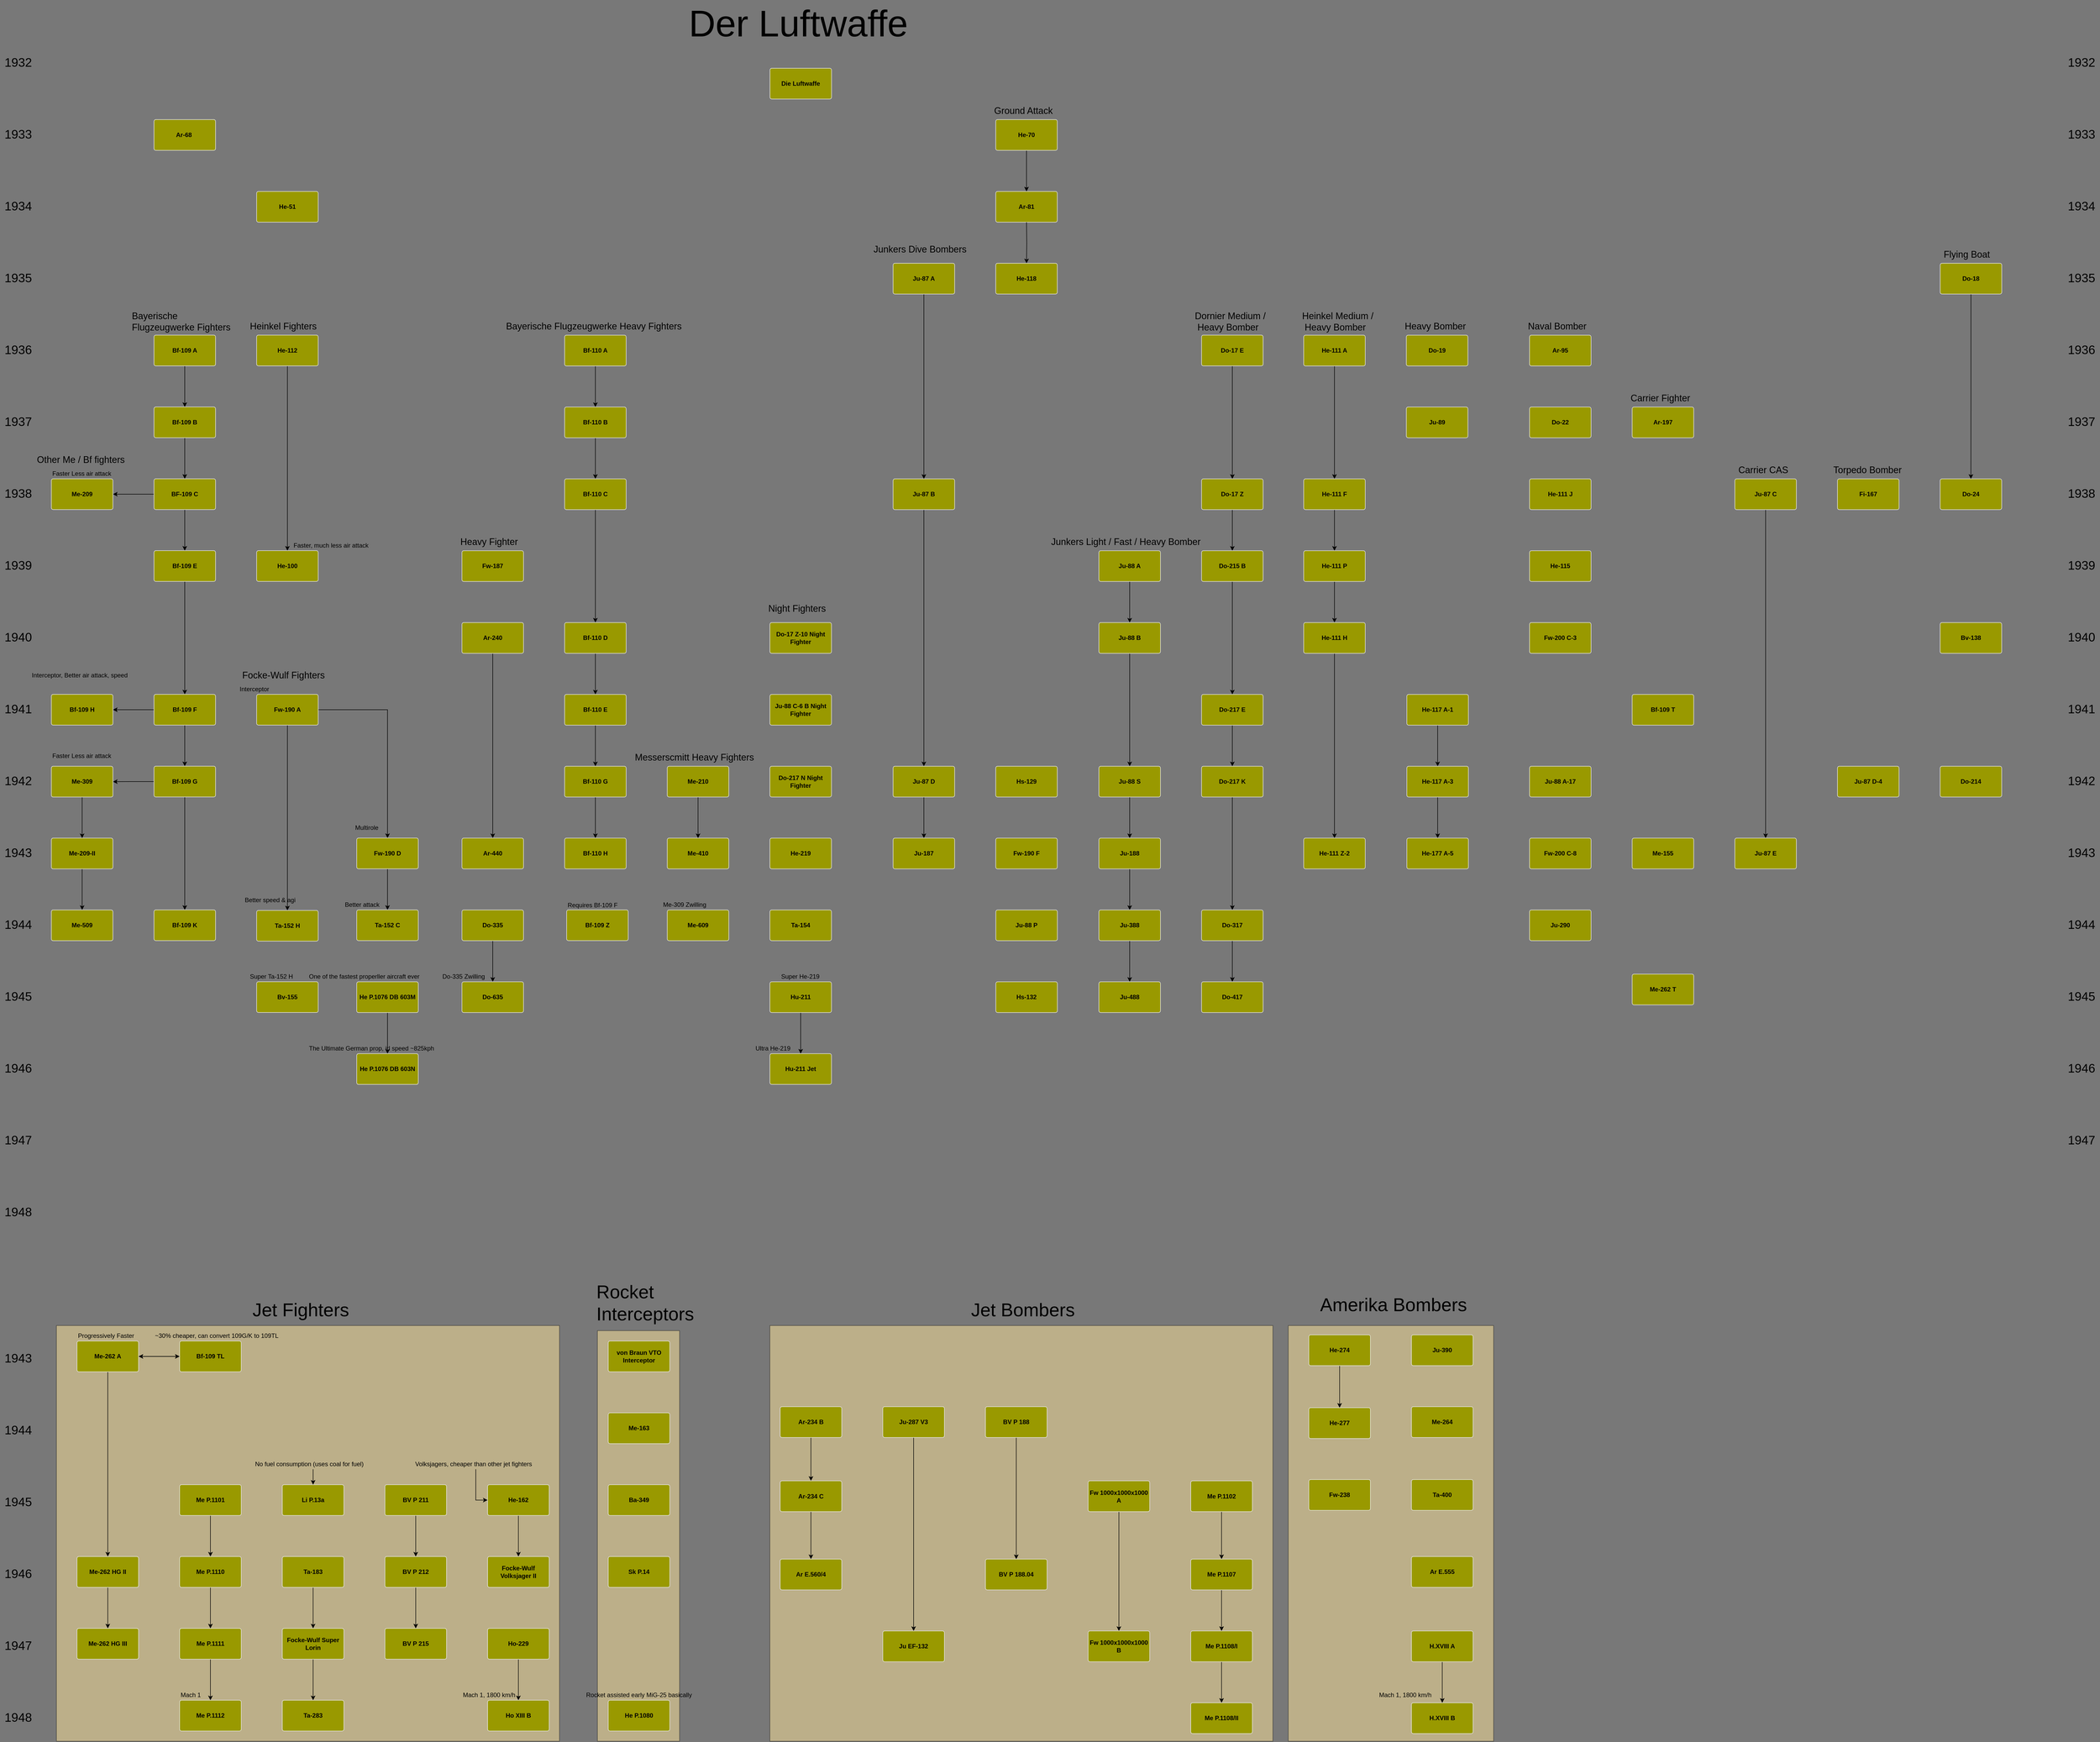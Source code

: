 <mxfile version="14.9.6" type="device" pages="4"><diagram id="_iZZwPtY4qIC2NqkY5-j" name="Page-2"><mxGraphModel dx="1017" dy="971" grid="1" gridSize="10" guides="1" tooltips="1" connect="1" arrows="1" fold="1" page="1" pageScale="1" pageWidth="827" pageHeight="1169" background="#787878" math="0" shadow="0"><root><mxCell id="Q6jDtKCoC1J0DLwrQbuT-0"/><mxCell id="Q6jDtKCoC1J0DLwrQbuT-1" parent="Q6jDtKCoC1J0DLwrQbuT-0"/><mxCell id="Q6jDtKCoC1J0DLwrQbuT-2" value="" style="rounded=0;whiteSpace=wrap;html=1;shadow=0;fillColor=#FFE599;opacity=50;perimeterSpacing=0;gradientColor=none;" parent="Q6jDtKCoC1J0DLwrQbuT-1" vertex="1"><mxGeometry x="1520" y="2590" width="980" height="810" as="geometry"/></mxCell><mxCell id="Q6jDtKCoC1J0DLwrQbuT-3" value="" style="rounded=0;whiteSpace=wrap;html=1;shadow=0;fillColor=#FFE599;gradientColor=none;opacity=50;" parent="Q6jDtKCoC1J0DLwrQbuT-1" vertex="1"><mxGeometry x="1184" y="2600" width="160" height="800" as="geometry"/></mxCell><mxCell id="Q6jDtKCoC1J0DLwrQbuT-4" value="" style="rounded=0;whiteSpace=wrap;html=1;shadow=0;fillColor=#FFE599;gradientColor=none;opacity=50;" parent="Q6jDtKCoC1J0DLwrQbuT-1" vertex="1"><mxGeometry x="2530" y="2590" width="400" height="810" as="geometry"/></mxCell><mxCell id="Q6jDtKCoC1J0DLwrQbuT-5" value="" style="rounded=0;whiteSpace=wrap;html=1;shadow=0;fillColor=#FFE599;opacity=50;perimeterSpacing=0;gradientColor=none;" parent="Q6jDtKCoC1J0DLwrQbuT-1" vertex="1"><mxGeometry x="130" y="2590" width="980" height="810" as="geometry"/></mxCell><mxCell id="Q6jDtKCoC1J0DLwrQbuT-6" value="&lt;b&gt;Die Luftwaffe&lt;br&gt;&lt;/b&gt;" style="rounded=1;whiteSpace=wrap;html=1;arcSize=6;fillColor=#999900;strokeColor=#E6E6E6;" parent="Q6jDtKCoC1J0DLwrQbuT-1" vertex="1"><mxGeometry x="1520.143" y="140" width="120" height="60" as="geometry"/></mxCell><mxCell id="Q6jDtKCoC1J0DLwrQbuT-7" value="&lt;b&gt;Ar-68&amp;nbsp;&lt;br&gt;&lt;/b&gt;" style="rounded=1;whiteSpace=wrap;html=1;arcSize=6;fillColor=#999900;strokeColor=#E6E6E6;" parent="Q6jDtKCoC1J0DLwrQbuT-1" vertex="1"><mxGeometry x="320" y="240" width="120" height="60" as="geometry"/></mxCell><mxCell id="Q6jDtKCoC1J0DLwrQbuT-8" value="&lt;b&gt;He-51&lt;br&gt;&lt;/b&gt;" style="rounded=1;whiteSpace=wrap;html=1;arcSize=6;fillColor=#999900;strokeColor=#E6E6E6;" parent="Q6jDtKCoC1J0DLwrQbuT-1" vertex="1"><mxGeometry x="520" y="380" width="120" height="60" as="geometry"/></mxCell><mxCell id="Q6jDtKCoC1J0DLwrQbuT-9" value="" style="edgeStyle=orthogonalEdgeStyle;rounded=0;html=1;jettySize=auto;orthogonalLoop=1;" parent="Q6jDtKCoC1J0DLwrQbuT-1" source="Q6jDtKCoC1J0DLwrQbuT-10" target="Q6jDtKCoC1J0DLwrQbuT-12" edge="1"><mxGeometry relative="1" as="geometry"/></mxCell><mxCell id="Q6jDtKCoC1J0DLwrQbuT-10" value="&lt;b&gt;Bf-109 A&lt;br&gt;&lt;/b&gt;" style="rounded=1;whiteSpace=wrap;html=1;arcSize=6;fillColor=#999900;strokeColor=#E6E6E6;" parent="Q6jDtKCoC1J0DLwrQbuT-1" vertex="1"><mxGeometry x="320" y="660" width="120" height="60" as="geometry"/></mxCell><mxCell id="Q6jDtKCoC1J0DLwrQbuT-11" value="" style="edgeStyle=orthogonalEdgeStyle;rounded=0;html=1;jettySize=auto;orthogonalLoop=1;" parent="Q6jDtKCoC1J0DLwrQbuT-1" source="Q6jDtKCoC1J0DLwrQbuT-12" target="Q6jDtKCoC1J0DLwrQbuT-15" edge="1"><mxGeometry relative="1" as="geometry"/></mxCell><mxCell id="Q6jDtKCoC1J0DLwrQbuT-12" value="&lt;b&gt;Bf-109 B&lt;br&gt;&lt;/b&gt;" style="rounded=1;whiteSpace=wrap;html=1;arcSize=6;fillColor=#999900;strokeColor=#E6E6E6;" parent="Q6jDtKCoC1J0DLwrQbuT-1" vertex="1"><mxGeometry x="320" y="800" width="120" height="60" as="geometry"/></mxCell><mxCell id="Q6jDtKCoC1J0DLwrQbuT-13" value="" style="edgeStyle=orthogonalEdgeStyle;rounded=0;html=1;jettySize=auto;orthogonalLoop=1;" parent="Q6jDtKCoC1J0DLwrQbuT-1" source="Q6jDtKCoC1J0DLwrQbuT-15" target="Q6jDtKCoC1J0DLwrQbuT-37" edge="1"><mxGeometry relative="1" as="geometry"/></mxCell><mxCell id="Q6jDtKCoC1J0DLwrQbuT-14" value="" style="edgeStyle=orthogonalEdgeStyle;rounded=0;html=1;jettySize=auto;orthogonalLoop=1;" parent="Q6jDtKCoC1J0DLwrQbuT-1" source="Q6jDtKCoC1J0DLwrQbuT-15" target="Q6jDtKCoC1J0DLwrQbuT-17" edge="1"><mxGeometry relative="1" as="geometry"/></mxCell><mxCell id="Q6jDtKCoC1J0DLwrQbuT-15" value="&lt;b&gt;BF-109 C&lt;br&gt;&lt;/b&gt;" style="rounded=1;whiteSpace=wrap;html=1;arcSize=6;fillColor=#999900;strokeColor=#E6E6E6;" parent="Q6jDtKCoC1J0DLwrQbuT-1" vertex="1"><mxGeometry x="320" y="940" width="120" height="60" as="geometry"/></mxCell><mxCell id="Q6jDtKCoC1J0DLwrQbuT-16" style="edgeStyle=orthogonalEdgeStyle;rounded=0;html=1;jettySize=auto;orthogonalLoop=1;" parent="Q6jDtKCoC1J0DLwrQbuT-1" source="Q6jDtKCoC1J0DLwrQbuT-17" target="Q6jDtKCoC1J0DLwrQbuT-20" edge="1"><mxGeometry relative="1" as="geometry"/></mxCell><mxCell id="Q6jDtKCoC1J0DLwrQbuT-17" value="&lt;b&gt;Bf-109 E&lt;br&gt;&lt;/b&gt;" style="rounded=1;whiteSpace=wrap;html=1;arcSize=6;fillColor=#999900;strokeColor=#E6E6E6;" parent="Q6jDtKCoC1J0DLwrQbuT-1" vertex="1"><mxGeometry x="320" y="1080" width="120" height="60" as="geometry"/></mxCell><mxCell id="Q6jDtKCoC1J0DLwrQbuT-18" value="" style="edgeStyle=orthogonalEdgeStyle;rounded=0;html=1;jettySize=auto;orthogonalLoop=1;" parent="Q6jDtKCoC1J0DLwrQbuT-1" source="Q6jDtKCoC1J0DLwrQbuT-20" target="Q6jDtKCoC1J0DLwrQbuT-41" edge="1"><mxGeometry relative="1" as="geometry"/></mxCell><mxCell id="Q6jDtKCoC1J0DLwrQbuT-19" value="" style="edgeStyle=orthogonalEdgeStyle;rounded=0;html=1;jettySize=auto;orthogonalLoop=1;" parent="Q6jDtKCoC1J0DLwrQbuT-1" source="Q6jDtKCoC1J0DLwrQbuT-20" target="Q6jDtKCoC1J0DLwrQbuT-23" edge="1"><mxGeometry relative="1" as="geometry"/></mxCell><mxCell id="Q6jDtKCoC1J0DLwrQbuT-20" value="&lt;b&gt;Bf-109 F&lt;br&gt;&lt;/b&gt;" style="rounded=1;whiteSpace=wrap;html=1;arcSize=6;fillColor=#999900;strokeColor=#E6E6E6;" parent="Q6jDtKCoC1J0DLwrQbuT-1" vertex="1"><mxGeometry x="320" y="1360" width="120" height="60" as="geometry"/></mxCell><mxCell id="Q6jDtKCoC1J0DLwrQbuT-21" value="" style="edgeStyle=orthogonalEdgeStyle;rounded=0;html=1;jettySize=auto;orthogonalLoop=1;" parent="Q6jDtKCoC1J0DLwrQbuT-1" source="Q6jDtKCoC1J0DLwrQbuT-23" target="Q6jDtKCoC1J0DLwrQbuT-24" edge="1"><mxGeometry relative="1" as="geometry"><mxPoint x="380" y="1640" as="targetPoint"/></mxGeometry></mxCell><mxCell id="Q6jDtKCoC1J0DLwrQbuT-22" value="" style="edgeStyle=orthogonalEdgeStyle;rounded=0;html=1;jettySize=auto;orthogonalLoop=1;" parent="Q6jDtKCoC1J0DLwrQbuT-1" source="Q6jDtKCoC1J0DLwrQbuT-23" target="Q6jDtKCoC1J0DLwrQbuT-47" edge="1"><mxGeometry relative="1" as="geometry"/></mxCell><mxCell id="Q6jDtKCoC1J0DLwrQbuT-23" value="&lt;b&gt;Bf-109 G&lt;br&gt;&lt;/b&gt;" style="rounded=1;whiteSpace=wrap;html=1;arcSize=6;fillColor=#999900;strokeColor=#E6E6E6;" parent="Q6jDtKCoC1J0DLwrQbuT-1" vertex="1"><mxGeometry x="320" y="1500" width="120" height="60" as="geometry"/></mxCell><mxCell id="Q6jDtKCoC1J0DLwrQbuT-24" value="&lt;b&gt;Bf-109 K&lt;br&gt;&lt;/b&gt;" style="rounded=1;whiteSpace=wrap;html=1;arcSize=6;fillColor=#999900;strokeColor=#E6E6E6;" parent="Q6jDtKCoC1J0DLwrQbuT-1" vertex="1"><mxGeometry x="320" y="1780" width="120" height="60" as="geometry"/></mxCell><mxCell id="Q6jDtKCoC1J0DLwrQbuT-25" value="&lt;font&gt;&lt;font style=&quot;font-size: 72px&quot;&gt;Der Luftwaffe&amp;nbsp;&lt;/font&gt;&lt;br&gt;&lt;/font&gt;" style="text;html=1;resizable=0;points=[];autosize=1;align=left;verticalAlign=top;spacingTop=-4;" parent="Q6jDtKCoC1J0DLwrQbuT-1" vertex="1"><mxGeometry x="1360.143" y="7" width="460" height="40" as="geometry"/></mxCell><mxCell id="Q6jDtKCoC1J0DLwrQbuT-26" value="&lt;font style=&quot;font-size: 24px&quot;&gt;1932&lt;/font&gt;" style="text;html=1;resizable=0;points=[];autosize=1;align=center;verticalAlign=middle;spacingTop=-4;fontSize=25;" parent="Q6jDtKCoC1J0DLwrQbuT-1" vertex="1"><mxGeometry x="20" y="115" width="70" height="30" as="geometry"/></mxCell><mxCell id="Q6jDtKCoC1J0DLwrQbuT-27" value="&lt;font style=&quot;font-size: 24px&quot;&gt;1933&lt;/font&gt;" style="text;html=1;resizable=0;points=[];autosize=1;align=center;verticalAlign=middle;spacingTop=-4;fontSize=25;" parent="Q6jDtKCoC1J0DLwrQbuT-1" vertex="1"><mxGeometry x="20" y="255" width="70" height="30" as="geometry"/></mxCell><mxCell id="Q6jDtKCoC1J0DLwrQbuT-28" value="&lt;font style=&quot;font-size: 24px&quot;&gt;1934&lt;/font&gt;" style="text;html=1;resizable=0;points=[];autosize=1;align=center;verticalAlign=middle;spacingTop=-4;fontSize=25;" parent="Q6jDtKCoC1J0DLwrQbuT-1" vertex="1"><mxGeometry x="20" y="395" width="70" height="30" as="geometry"/></mxCell><mxCell id="Q6jDtKCoC1J0DLwrQbuT-29" value="&lt;font style=&quot;font-size: 24px&quot;&gt;1935&lt;/font&gt;" style="text;html=1;resizable=0;points=[];autosize=1;align=center;verticalAlign=middle;spacingTop=-4;fontSize=25;" parent="Q6jDtKCoC1J0DLwrQbuT-1" vertex="1"><mxGeometry x="20" y="535" width="70" height="30" as="geometry"/></mxCell><mxCell id="Q6jDtKCoC1J0DLwrQbuT-30" value="&lt;font style=&quot;font-size: 24px&quot;&gt;1936&lt;/font&gt;" style="text;html=1;resizable=0;points=[];autosize=1;align=center;verticalAlign=middle;spacingTop=-4;fontSize=25;" parent="Q6jDtKCoC1J0DLwrQbuT-1" vertex="1"><mxGeometry x="20" y="675" width="70" height="30" as="geometry"/></mxCell><mxCell id="Q6jDtKCoC1J0DLwrQbuT-31" value="&lt;font style=&quot;font-size: 24px&quot;&gt;1937&lt;/font&gt;" style="text;html=1;resizable=0;points=[];autosize=1;align=center;verticalAlign=middle;spacingTop=-4;fontSize=25;" parent="Q6jDtKCoC1J0DLwrQbuT-1" vertex="1"><mxGeometry x="20" y="815" width="70" height="30" as="geometry"/></mxCell><mxCell id="Q6jDtKCoC1J0DLwrQbuT-32" value="&lt;font style=&quot;font-size: 24px&quot;&gt;1938&lt;/font&gt;" style="text;html=1;resizable=0;points=[];autosize=1;align=center;verticalAlign=middle;spacingTop=-4;fontSize=25;" parent="Q6jDtKCoC1J0DLwrQbuT-1" vertex="1"><mxGeometry x="20" y="955" width="70" height="30" as="geometry"/></mxCell><mxCell id="Q6jDtKCoC1J0DLwrQbuT-33" value="&lt;font style=&quot;font-size: 24px&quot;&gt;1939&lt;/font&gt;" style="text;html=1;resizable=0;points=[];autosize=1;align=center;verticalAlign=middle;spacingTop=-4;fontSize=25;" parent="Q6jDtKCoC1J0DLwrQbuT-1" vertex="1"><mxGeometry x="20" y="1095" width="70" height="30" as="geometry"/></mxCell><mxCell id="Q6jDtKCoC1J0DLwrQbuT-34" style="edgeStyle=orthogonalEdgeStyle;rounded=0;html=1;entryX=0.5;entryY=0;jettySize=auto;orthogonalLoop=1;" parent="Q6jDtKCoC1J0DLwrQbuT-1" source="Q6jDtKCoC1J0DLwrQbuT-35" target="Q6jDtKCoC1J0DLwrQbuT-36" edge="1"><mxGeometry relative="1" as="geometry"/></mxCell><mxCell id="Q6jDtKCoC1J0DLwrQbuT-35" value="&lt;b&gt;He-112&lt;br&gt;&lt;/b&gt;" style="rounded=1;whiteSpace=wrap;html=1;arcSize=6;fillColor=#999900;strokeColor=#E6E6E6;" parent="Q6jDtKCoC1J0DLwrQbuT-1" vertex="1"><mxGeometry x="520" y="660" width="120" height="60" as="geometry"/></mxCell><mxCell id="Q6jDtKCoC1J0DLwrQbuT-36" value="&lt;b&gt;He-100&lt;br&gt;&lt;/b&gt;" style="rounded=1;whiteSpace=wrap;html=1;arcSize=6;fillColor=#999900;strokeColor=#E6E6E6;" parent="Q6jDtKCoC1J0DLwrQbuT-1" vertex="1"><mxGeometry x="520" y="1080" width="120" height="60" as="geometry"/></mxCell><mxCell id="Q6jDtKCoC1J0DLwrQbuT-37" value="&lt;b&gt;Me-209&lt;br&gt;&lt;/b&gt;" style="rounded=1;whiteSpace=wrap;html=1;arcSize=6;fillColor=#999900;strokeColor=#E6E6E6;" parent="Q6jDtKCoC1J0DLwrQbuT-1" vertex="1"><mxGeometry x="120" y="940" width="120" height="60" as="geometry"/></mxCell><mxCell id="Q6jDtKCoC1J0DLwrQbuT-38" value="&lt;font style=&quot;font-size: 24px&quot;&gt;1940&lt;/font&gt;" style="text;html=1;resizable=0;points=[];autosize=1;align=center;verticalAlign=middle;spacingTop=-4;fontSize=25;" parent="Q6jDtKCoC1J0DLwrQbuT-1" vertex="1"><mxGeometry x="20" y="1235" width="70" height="30" as="geometry"/></mxCell><mxCell id="Q6jDtKCoC1J0DLwrQbuT-39" value="&lt;font style=&quot;font-size: 24px&quot;&gt;1941&lt;/font&gt;" style="text;html=1;resizable=0;points=[];autosize=1;align=center;verticalAlign=middle;spacingTop=-4;fontSize=25;" parent="Q6jDtKCoC1J0DLwrQbuT-1" vertex="1"><mxGeometry x="20" y="1375" width="70" height="30" as="geometry"/></mxCell><mxCell id="Q6jDtKCoC1J0DLwrQbuT-40" value="&lt;font style=&quot;font-size: 24px&quot;&gt;1942&lt;/font&gt;" style="text;html=1;resizable=0;points=[];autosize=1;align=center;verticalAlign=middle;spacingTop=-4;fontSize=25;" parent="Q6jDtKCoC1J0DLwrQbuT-1" vertex="1"><mxGeometry x="20" y="1515" width="70" height="30" as="geometry"/></mxCell><mxCell id="Q6jDtKCoC1J0DLwrQbuT-41" value="&lt;b&gt;Bf-109 H&lt;br&gt;&lt;/b&gt;" style="rounded=1;whiteSpace=wrap;html=1;arcSize=6;fillColor=#999900;strokeColor=#E6E6E6;" parent="Q6jDtKCoC1J0DLwrQbuT-1" vertex="1"><mxGeometry x="120" y="1360" width="120" height="60" as="geometry"/></mxCell><mxCell id="Q6jDtKCoC1J0DLwrQbuT-42" value="&lt;font style=&quot;font-size: 24px&quot;&gt;1943&lt;br&gt;&lt;/font&gt;" style="text;html=1;resizable=0;points=[];autosize=1;align=center;verticalAlign=middle;spacingTop=-4;fontSize=25;" parent="Q6jDtKCoC1J0DLwrQbuT-1" vertex="1"><mxGeometry x="20" y="1655" width="70" height="30" as="geometry"/></mxCell><mxCell id="Q6jDtKCoC1J0DLwrQbuT-43" value="&lt;font style=&quot;font-size: 24px&quot;&gt;1944&lt;/font&gt;" style="text;html=1;resizable=0;points=[];autosize=1;align=center;verticalAlign=middle;spacingTop=-4;fontSize=25;" parent="Q6jDtKCoC1J0DLwrQbuT-1" vertex="1"><mxGeometry x="20" y="1795" width="70" height="30" as="geometry"/></mxCell><mxCell id="Q6jDtKCoC1J0DLwrQbuT-44" value="" style="edgeStyle=orthogonalEdgeStyle;rounded=0;html=1;jettySize=auto;orthogonalLoop=1;" parent="Q6jDtKCoC1J0DLwrQbuT-1" source="Q6jDtKCoC1J0DLwrQbuT-45" target="Q6jDtKCoC1J0DLwrQbuT-48" edge="1"><mxGeometry relative="1" as="geometry"/></mxCell><mxCell id="Q6jDtKCoC1J0DLwrQbuT-45" value="&lt;b&gt;Me-209-II&lt;br&gt;&lt;/b&gt;" style="rounded=1;whiteSpace=wrap;html=1;arcSize=6;fillColor=#999900;strokeColor=#E6E6E6;" parent="Q6jDtKCoC1J0DLwrQbuT-1" vertex="1"><mxGeometry x="120" y="1640.167" width="120" height="60" as="geometry"/></mxCell><mxCell id="Q6jDtKCoC1J0DLwrQbuT-46" value="" style="edgeStyle=orthogonalEdgeStyle;rounded=0;html=1;jettySize=auto;orthogonalLoop=1;" parent="Q6jDtKCoC1J0DLwrQbuT-1" source="Q6jDtKCoC1J0DLwrQbuT-47" target="Q6jDtKCoC1J0DLwrQbuT-45" edge="1"><mxGeometry relative="1" as="geometry"/></mxCell><mxCell id="Q6jDtKCoC1J0DLwrQbuT-47" value="&lt;b&gt;Me-309&lt;br&gt;&lt;/b&gt;" style="rounded=1;whiteSpace=wrap;html=1;arcSize=6;fillColor=#999900;strokeColor=#E6E6E6;" parent="Q6jDtKCoC1J0DLwrQbuT-1" vertex="1"><mxGeometry x="120" y="1500.167" width="120" height="60" as="geometry"/></mxCell><mxCell id="Q6jDtKCoC1J0DLwrQbuT-48" value="&lt;b&gt;Me-509&lt;br&gt;&lt;/b&gt;" style="rounded=1;whiteSpace=wrap;html=1;arcSize=6;fillColor=#999900;strokeColor=#E6E6E6;" parent="Q6jDtKCoC1J0DLwrQbuT-1" vertex="1"><mxGeometry x="120" y="1780.167" width="120" height="60" as="geometry"/></mxCell><mxCell id="Q6jDtKCoC1J0DLwrQbuT-49" value="Faster Less air attack" style="text;html=1;resizable=0;points=[];autosize=1;align=left;verticalAlign=top;spacingTop=-4;" parent="Q6jDtKCoC1J0DLwrQbuT-1" vertex="1"><mxGeometry x="120" y="1470" width="130" height="20" as="geometry"/></mxCell><mxCell id="Q6jDtKCoC1J0DLwrQbuT-50" value="Interceptor, Better air attack, speed" style="text;html=1;resizable=0;points=[];autosize=1;align=left;verticalAlign=top;spacingTop=-4;" parent="Q6jDtKCoC1J0DLwrQbuT-1" vertex="1"><mxGeometry x="80" y="1313" width="200" height="20" as="geometry"/></mxCell><mxCell id="Q6jDtKCoC1J0DLwrQbuT-51" value="Faster Less air attack" style="text;html=1;resizable=0;points=[];autosize=1;align=left;verticalAlign=top;spacingTop=-4;" parent="Q6jDtKCoC1J0DLwrQbuT-1" vertex="1"><mxGeometry x="120" y="920" width="130" height="20" as="geometry"/></mxCell><mxCell id="Q6jDtKCoC1J0DLwrQbuT-310" style="edgeStyle=orthogonalEdgeStyle;rounded=0;orthogonalLoop=1;jettySize=auto;html=1;" parent="Q6jDtKCoC1J0DLwrQbuT-1" source="Q6jDtKCoC1J0DLwrQbuT-53" target="Q6jDtKCoC1J0DLwrQbuT-58" edge="1"><mxGeometry relative="1" as="geometry"/></mxCell><mxCell id="Q6jDtKCoC1J0DLwrQbuT-312" style="edgeStyle=orthogonalEdgeStyle;rounded=0;orthogonalLoop=1;jettySize=auto;html=1;" parent="Q6jDtKCoC1J0DLwrQbuT-1" source="Q6jDtKCoC1J0DLwrQbuT-53" target="Q6jDtKCoC1J0DLwrQbuT-56" edge="1"><mxGeometry relative="1" as="geometry"/></mxCell><mxCell id="Q6jDtKCoC1J0DLwrQbuT-53" value="&lt;b&gt;Fw-190 A&lt;br&gt;&lt;/b&gt;" style="rounded=1;whiteSpace=wrap;html=1;arcSize=6;fillColor=#999900;strokeColor=#E6E6E6;" parent="Q6jDtKCoC1J0DLwrQbuT-1" vertex="1"><mxGeometry x="520" y="1360" width="120" height="60" as="geometry"/></mxCell><mxCell id="Q6jDtKCoC1J0DLwrQbuT-54" style="edgeStyle=orthogonalEdgeStyle;rounded=0;html=1;jettySize=auto;orthogonalLoop=1;" parent="Q6jDtKCoC1J0DLwrQbuT-1" source="Q6jDtKCoC1J0DLwrQbuT-56" target="Q6jDtKCoC1J0DLwrQbuT-57" edge="1"><mxGeometry relative="1" as="geometry"/></mxCell><mxCell id="Q6jDtKCoC1J0DLwrQbuT-56" value="&lt;b&gt;Fw-190 D&lt;br&gt;&lt;/b&gt;" style="rounded=1;whiteSpace=wrap;html=1;arcSize=6;fillColor=#999900;strokeColor=#E6E6E6;" parent="Q6jDtKCoC1J0DLwrQbuT-1" vertex="1"><mxGeometry x="715" y="1640" width="120" height="60" as="geometry"/></mxCell><mxCell id="Q6jDtKCoC1J0DLwrQbuT-57" value="&lt;b&gt;Ta-152 C&lt;br&gt;&lt;/b&gt;" style="rounded=1;whiteSpace=wrap;html=1;arcSize=6;fillColor=#999900;strokeColor=#E6E6E6;" parent="Q6jDtKCoC1J0DLwrQbuT-1" vertex="1"><mxGeometry x="715" y="1780" width="120" height="60" as="geometry"/></mxCell><mxCell id="Q6jDtKCoC1J0DLwrQbuT-58" value="&lt;b&gt;Ta-152 H&lt;br&gt;&lt;/b&gt;" style="rounded=1;whiteSpace=wrap;html=1;arcSize=6;fillColor=#999900;strokeColor=#E6E6E6;" parent="Q6jDtKCoC1J0DLwrQbuT-1" vertex="1"><mxGeometry x="520" y="1781" width="120" height="60" as="geometry"/></mxCell><mxCell id="Q6jDtKCoC1J0DLwrQbuT-59" value="&lt;font style=&quot;font-size: 24px&quot;&gt;1945&lt;/font&gt;" style="text;html=1;resizable=0;points=[];autosize=1;align=center;verticalAlign=middle;spacingTop=-4;fontSize=25;" parent="Q6jDtKCoC1J0DLwrQbuT-1" vertex="1"><mxGeometry x="20" y="1935" width="70" height="30" as="geometry"/></mxCell><mxCell id="Q6jDtKCoC1J0DLwrQbuT-60" value="&lt;b&gt;Bv-155&lt;br&gt;&lt;/b&gt;" style="rounded=1;whiteSpace=wrap;html=1;arcSize=6;fillColor=#999900;strokeColor=#E6E6E6;" parent="Q6jDtKCoC1J0DLwrQbuT-1" vertex="1"><mxGeometry x="520" y="1920" width="120" height="60" as="geometry"/></mxCell><mxCell id="Q6jDtKCoC1J0DLwrQbuT-61" value="" style="edgeStyle=orthogonalEdgeStyle;rounded=0;html=1;jettySize=auto;orthogonalLoop=1;" parent="Q6jDtKCoC1J0DLwrQbuT-1" source="Q6jDtKCoC1J0DLwrQbuT-62" target="Q6jDtKCoC1J0DLwrQbuT-64" edge="1"><mxGeometry relative="1" as="geometry"/></mxCell><mxCell id="Q6jDtKCoC1J0DLwrQbuT-62" value="&lt;b&gt;Bf-110 A&lt;br&gt;&lt;/b&gt;" style="rounded=1;whiteSpace=wrap;html=1;arcSize=6;fillColor=#999900;strokeColor=#E6E6E6;" parent="Q6jDtKCoC1J0DLwrQbuT-1" vertex="1"><mxGeometry x="1120" y="660.118" width="120" height="60" as="geometry"/></mxCell><mxCell id="Q6jDtKCoC1J0DLwrQbuT-63" value="" style="edgeStyle=orthogonalEdgeStyle;rounded=0;html=1;jettySize=auto;orthogonalLoop=1;" parent="Q6jDtKCoC1J0DLwrQbuT-1" source="Q6jDtKCoC1J0DLwrQbuT-64" target="Q6jDtKCoC1J0DLwrQbuT-66" edge="1"><mxGeometry relative="1" as="geometry"/></mxCell><mxCell id="Q6jDtKCoC1J0DLwrQbuT-64" value="&lt;b&gt;Bf-110 B&lt;br&gt;&lt;/b&gt;" style="rounded=1;whiteSpace=wrap;html=1;arcSize=6;fillColor=#999900;strokeColor=#E6E6E6;" parent="Q6jDtKCoC1J0DLwrQbuT-1" vertex="1"><mxGeometry x="1120" y="800.118" width="120" height="60" as="geometry"/></mxCell><mxCell id="Q6jDtKCoC1J0DLwrQbuT-65" style="edgeStyle=orthogonalEdgeStyle;rounded=0;html=1;jettySize=auto;orthogonalLoop=1;" parent="Q6jDtKCoC1J0DLwrQbuT-1" source="Q6jDtKCoC1J0DLwrQbuT-66" target="Q6jDtKCoC1J0DLwrQbuT-74" edge="1"><mxGeometry relative="1" as="geometry"/></mxCell><mxCell id="Q6jDtKCoC1J0DLwrQbuT-66" value="&lt;b&gt;Bf-110 C&lt;br&gt;&lt;/b&gt;" style="rounded=1;whiteSpace=wrap;html=1;arcSize=6;fillColor=#999900;strokeColor=#E6E6E6;" parent="Q6jDtKCoC1J0DLwrQbuT-1" vertex="1"><mxGeometry x="1120" y="940.118" width="120" height="60" as="geometry"/></mxCell><mxCell id="Q6jDtKCoC1J0DLwrQbuT-67" style="edgeStyle=orthogonalEdgeStyle;rounded=0;html=1;jettySize=auto;orthogonalLoop=1;" parent="Q6jDtKCoC1J0DLwrQbuT-1" source="Q6jDtKCoC1J0DLwrQbuT-68" target="Q6jDtKCoC1J0DLwrQbuT-91" edge="1"><mxGeometry relative="1" as="geometry"/></mxCell><mxCell id="Q6jDtKCoC1J0DLwrQbuT-68" value="&lt;b&gt;Ju-87 B&lt;br&gt;&lt;/b&gt;" style="rounded=1;whiteSpace=wrap;html=1;arcSize=6;fillColor=#999900;strokeColor=#E6E6E6;" parent="Q6jDtKCoC1J0DLwrQbuT-1" vertex="1"><mxGeometry x="1760" y="940.118" width="120" height="60" as="geometry"/></mxCell><mxCell id="Q6jDtKCoC1J0DLwrQbuT-69" value="&lt;b&gt;Fw-187&lt;br&gt;&lt;/b&gt;" style="rounded=1;whiteSpace=wrap;html=1;arcSize=6;fillColor=#999900;strokeColor=#E6E6E6;" parent="Q6jDtKCoC1J0DLwrQbuT-1" vertex="1"><mxGeometry x="920" y="1080.118" width="120" height="60" as="geometry"/></mxCell><mxCell id="Q6jDtKCoC1J0DLwrQbuT-70" value="" style="edgeStyle=orthogonalEdgeStyle;rounded=0;html=1;jettySize=auto;orthogonalLoop=1;" parent="Q6jDtKCoC1J0DLwrQbuT-1" source="Q6jDtKCoC1J0DLwrQbuT-71" target="Q6jDtKCoC1J0DLwrQbuT-72" edge="1"><mxGeometry relative="1" as="geometry"/></mxCell><mxCell id="Q6jDtKCoC1J0DLwrQbuT-71" value="&lt;b&gt;Ar-240&lt;br&gt;&lt;/b&gt;" style="rounded=1;whiteSpace=wrap;html=1;arcSize=6;fillColor=#999900;strokeColor=#E6E6E6;" parent="Q6jDtKCoC1J0DLwrQbuT-1" vertex="1"><mxGeometry x="920" y="1220.118" width="120" height="60" as="geometry"/></mxCell><mxCell id="Q6jDtKCoC1J0DLwrQbuT-72" value="&lt;b&gt;Ar-440&lt;br&gt;&lt;/b&gt;" style="rounded=1;whiteSpace=wrap;html=1;arcSize=6;fillColor=#999900;strokeColor=#E6E6E6;" parent="Q6jDtKCoC1J0DLwrQbuT-1" vertex="1"><mxGeometry x="920" y="1640.118" width="120" height="60" as="geometry"/></mxCell><mxCell id="Q6jDtKCoC1J0DLwrQbuT-73" value="" style="edgeStyle=orthogonalEdgeStyle;rounded=0;html=1;jettySize=auto;orthogonalLoop=1;" parent="Q6jDtKCoC1J0DLwrQbuT-1" source="Q6jDtKCoC1J0DLwrQbuT-74" target="Q6jDtKCoC1J0DLwrQbuT-76" edge="1"><mxGeometry relative="1" as="geometry"/></mxCell><mxCell id="Q6jDtKCoC1J0DLwrQbuT-74" value="&lt;b&gt;Bf-110 D&lt;br&gt;&lt;/b&gt;" style="rounded=1;whiteSpace=wrap;html=1;arcSize=6;fillColor=#999900;strokeColor=#E6E6E6;" parent="Q6jDtKCoC1J0DLwrQbuT-1" vertex="1"><mxGeometry x="1120" y="1220.118" width="120" height="60" as="geometry"/></mxCell><mxCell id="Q6jDtKCoC1J0DLwrQbuT-75" value="" style="edgeStyle=orthogonalEdgeStyle;rounded=0;html=1;jettySize=auto;orthogonalLoop=1;" parent="Q6jDtKCoC1J0DLwrQbuT-1" source="Q6jDtKCoC1J0DLwrQbuT-76" target="Q6jDtKCoC1J0DLwrQbuT-78" edge="1"><mxGeometry relative="1" as="geometry"/></mxCell><mxCell id="Q6jDtKCoC1J0DLwrQbuT-76" value="&lt;b&gt;Bf-110 E&lt;br&gt;&lt;/b&gt;" style="rounded=1;whiteSpace=wrap;html=1;arcSize=6;fillColor=#999900;strokeColor=#E6E6E6;" parent="Q6jDtKCoC1J0DLwrQbuT-1" vertex="1"><mxGeometry x="1120" y="1360.118" width="120" height="60" as="geometry"/></mxCell><mxCell id="Q6jDtKCoC1J0DLwrQbuT-77" value="" style="edgeStyle=orthogonalEdgeStyle;rounded=0;html=1;jettySize=auto;orthogonalLoop=1;" parent="Q6jDtKCoC1J0DLwrQbuT-1" source="Q6jDtKCoC1J0DLwrQbuT-78" target="Q6jDtKCoC1J0DLwrQbuT-79" edge="1"><mxGeometry relative="1" as="geometry"/></mxCell><mxCell id="Q6jDtKCoC1J0DLwrQbuT-78" value="&lt;b&gt;Bf-110 G&lt;br&gt;&lt;/b&gt;" style="rounded=1;whiteSpace=wrap;html=1;arcSize=6;fillColor=#999900;strokeColor=#E6E6E6;" parent="Q6jDtKCoC1J0DLwrQbuT-1" vertex="1"><mxGeometry x="1120" y="1500.118" width="120" height="60" as="geometry"/></mxCell><mxCell id="Q6jDtKCoC1J0DLwrQbuT-79" value="&lt;b&gt;Bf-110 H&lt;br&gt;&lt;/b&gt;" style="rounded=1;whiteSpace=wrap;html=1;arcSize=6;fillColor=#999900;strokeColor=#E6E6E6;" parent="Q6jDtKCoC1J0DLwrQbuT-1" vertex="1"><mxGeometry x="1120" y="1640.118" width="120" height="60" as="geometry"/></mxCell><mxCell id="Q6jDtKCoC1J0DLwrQbuT-80" value="&lt;b&gt;Me-410&lt;br&gt;&lt;/b&gt;" style="rounded=1;whiteSpace=wrap;html=1;arcSize=6;fillColor=#999900;strokeColor=#E6E6E6;" parent="Q6jDtKCoC1J0DLwrQbuT-1" vertex="1"><mxGeometry x="1320" y="1640.118" width="120" height="60" as="geometry"/></mxCell><mxCell id="Q6jDtKCoC1J0DLwrQbuT-81" value="&lt;b&gt;Me-609&lt;br&gt;&lt;/b&gt;" style="rounded=1;whiteSpace=wrap;html=1;arcSize=6;fillColor=#999900;strokeColor=#E6E6E6;" parent="Q6jDtKCoC1J0DLwrQbuT-1" vertex="1"><mxGeometry x="1320" y="1780.118" width="120" height="60" as="geometry"/></mxCell><mxCell id="Q6jDtKCoC1J0DLwrQbuT-82" value="" style="edgeStyle=orthogonalEdgeStyle;rounded=0;html=1;jettySize=auto;orthogonalLoop=1;" parent="Q6jDtKCoC1J0DLwrQbuT-1" source="Q6jDtKCoC1J0DLwrQbuT-83" target="Q6jDtKCoC1J0DLwrQbuT-84" edge="1"><mxGeometry relative="1" as="geometry"/></mxCell><mxCell id="Q6jDtKCoC1J0DLwrQbuT-83" value="&lt;b&gt;Do-335&lt;br&gt;&lt;/b&gt;" style="rounded=1;whiteSpace=wrap;html=1;arcSize=6;fillColor=#999900;strokeColor=#E6E6E6;" parent="Q6jDtKCoC1J0DLwrQbuT-1" vertex="1"><mxGeometry x="920" y="1780.118" width="120" height="60" as="geometry"/></mxCell><mxCell id="Q6jDtKCoC1J0DLwrQbuT-84" value="&lt;b&gt;Do-635&lt;br&gt;&lt;/b&gt;" style="rounded=1;whiteSpace=wrap;html=1;arcSize=6;fillColor=#999900;strokeColor=#E6E6E6;" parent="Q6jDtKCoC1J0DLwrQbuT-1" vertex="1"><mxGeometry x="920" y="1920.118" width="120" height="60" as="geometry"/></mxCell><mxCell id="Q6jDtKCoC1J0DLwrQbuT-85" value="" style="edgeStyle=orthogonalEdgeStyle;rounded=0;html=1;jettySize=auto;orthogonalLoop=1;" parent="Q6jDtKCoC1J0DLwrQbuT-1" source="Q6jDtKCoC1J0DLwrQbuT-86" target="Q6jDtKCoC1J0DLwrQbuT-80" edge="1"><mxGeometry relative="1" as="geometry"/></mxCell><mxCell id="Q6jDtKCoC1J0DLwrQbuT-86" value="&lt;b&gt;Me-210&lt;br&gt;&lt;/b&gt;" style="rounded=1;whiteSpace=wrap;html=1;arcSize=6;fillColor=#999900;strokeColor=#E6E6E6;" parent="Q6jDtKCoC1J0DLwrQbuT-1" vertex="1"><mxGeometry x="1320" y="1500.118" width="120" height="60" as="geometry"/></mxCell><mxCell id="Q6jDtKCoC1J0DLwrQbuT-87" value="&lt;b&gt;Do-17 Z-10 Night Fighter&lt;br&gt;&lt;/b&gt;" style="rounded=1;whiteSpace=wrap;html=1;arcSize=6;fillColor=#999900;strokeColor=#E6E6E6;" parent="Q6jDtKCoC1J0DLwrQbuT-1" vertex="1"><mxGeometry x="1520" y="1220.118" width="120" height="60" as="geometry"/></mxCell><mxCell id="Q6jDtKCoC1J0DLwrQbuT-88" value="&lt;b&gt;Ju-88 C-6 B Night Fighter&lt;br&gt;&lt;/b&gt;" style="rounded=1;whiteSpace=wrap;html=1;arcSize=6;fillColor=#999900;strokeColor=#E6E6E6;" parent="Q6jDtKCoC1J0DLwrQbuT-1" vertex="1"><mxGeometry x="1520" y="1360.118" width="120" height="60" as="geometry"/></mxCell><mxCell id="Q6jDtKCoC1J0DLwrQbuT-89" value="&lt;b&gt;Do-217 N Night Fighter&lt;br&gt;&lt;/b&gt;" style="rounded=1;whiteSpace=wrap;html=1;arcSize=6;fillColor=#999900;strokeColor=#E6E6E6;" parent="Q6jDtKCoC1J0DLwrQbuT-1" vertex="1"><mxGeometry x="1520" y="1500.118" width="120" height="60" as="geometry"/></mxCell><mxCell id="Q6jDtKCoC1J0DLwrQbuT-90" value="" style="edgeStyle=orthogonalEdgeStyle;rounded=0;html=1;jettySize=auto;orthogonalLoop=1;" parent="Q6jDtKCoC1J0DLwrQbuT-1" source="Q6jDtKCoC1J0DLwrQbuT-91" target="Q6jDtKCoC1J0DLwrQbuT-92" edge="1"><mxGeometry relative="1" as="geometry"/></mxCell><mxCell id="Q6jDtKCoC1J0DLwrQbuT-91" value="&lt;b&gt;Ju-87 D&lt;br&gt;&lt;/b&gt;" style="rounded=1;whiteSpace=wrap;html=1;arcSize=6;fillColor=#999900;strokeColor=#E6E6E6;" parent="Q6jDtKCoC1J0DLwrQbuT-1" vertex="1"><mxGeometry x="1760" y="1500.118" width="120" height="60" as="geometry"/></mxCell><mxCell id="Q6jDtKCoC1J0DLwrQbuT-92" value="&lt;b&gt;Ju-187&lt;br&gt;&lt;/b&gt;" style="rounded=1;whiteSpace=wrap;html=1;arcSize=6;fillColor=#999900;strokeColor=#E6E6E6;" parent="Q6jDtKCoC1J0DLwrQbuT-1" vertex="1"><mxGeometry x="1760" y="1640.118" width="120" height="60" as="geometry"/></mxCell><mxCell id="Q6jDtKCoC1J0DLwrQbuT-93" value="&lt;b&gt;Hs-129&lt;br&gt;&lt;/b&gt;" style="rounded=1;whiteSpace=wrap;html=1;arcSize=6;fillColor=#999900;strokeColor=#E6E6E6;" parent="Q6jDtKCoC1J0DLwrQbuT-1" vertex="1"><mxGeometry x="1960" y="1500.118" width="120" height="60" as="geometry"/></mxCell><mxCell id="Q6jDtKCoC1J0DLwrQbuT-94" value="&lt;b&gt;Fw-190 F&lt;br&gt;&lt;/b&gt;" style="rounded=1;whiteSpace=wrap;html=1;arcSize=6;fillColor=#999900;strokeColor=#E6E6E6;" parent="Q6jDtKCoC1J0DLwrQbuT-1" vertex="1"><mxGeometry x="1960" y="1640.118" width="120" height="60" as="geometry"/></mxCell><mxCell id="Q6jDtKCoC1J0DLwrQbuT-95" value="&lt;b&gt;He-219&lt;br&gt;&lt;/b&gt;" style="rounded=1;whiteSpace=wrap;html=1;arcSize=6;fillColor=#999900;strokeColor=#E6E6E6;" parent="Q6jDtKCoC1J0DLwrQbuT-1" vertex="1"><mxGeometry x="1520" y="1640.118" width="120" height="60" as="geometry"/></mxCell><mxCell id="Q6jDtKCoC1J0DLwrQbuT-96" value="&lt;b&gt;Ta-154&lt;br&gt;&lt;/b&gt;" style="rounded=1;whiteSpace=wrap;html=1;arcSize=6;fillColor=#999900;strokeColor=#E6E6E6;" parent="Q6jDtKCoC1J0DLwrQbuT-1" vertex="1"><mxGeometry x="1520" y="1780.118" width="120" height="60" as="geometry"/></mxCell><mxCell id="Q6jDtKCoC1J0DLwrQbuT-97" value="" style="edgeStyle=orthogonalEdgeStyle;rounded=0;html=1;jettySize=auto;orthogonalLoop=1;" parent="Q6jDtKCoC1J0DLwrQbuT-1" source="Q6jDtKCoC1J0DLwrQbuT-99" target="Q6jDtKCoC1J0DLwrQbuT-107" edge="1"><mxGeometry relative="1" as="geometry"/></mxCell><mxCell id="Q6jDtKCoC1J0DLwrQbuT-98" style="edgeStyle=orthogonalEdgeStyle;rounded=0;html=1;jettySize=auto;orthogonalLoop=1;fontSize=12;fontColor=#FFFFFF;" parent="Q6jDtKCoC1J0DLwrQbuT-1" source="Q6jDtKCoC1J0DLwrQbuT-99" target="Q6jDtKCoC1J0DLwrQbuT-247" edge="1"><mxGeometry relative="1" as="geometry"/></mxCell><mxCell id="Q6jDtKCoC1J0DLwrQbuT-99" value="&lt;b&gt;Me-262 A&lt;br&gt;&lt;/b&gt;" style="rounded=1;whiteSpace=wrap;html=1;arcSize=6;fillColor=#999900;strokeColor=#E6E6E6;" parent="Q6jDtKCoC1J0DLwrQbuT-1" vertex="1"><mxGeometry x="170" y="2620.118" width="120" height="60" as="geometry"/></mxCell><mxCell id="Q6jDtKCoC1J0DLwrQbuT-100" value="" style="edgeStyle=orthogonalEdgeStyle;rounded=0;html=1;jettySize=auto;orthogonalLoop=1;" parent="Q6jDtKCoC1J0DLwrQbuT-1" source="Q6jDtKCoC1J0DLwrQbuT-101" target="Q6jDtKCoC1J0DLwrQbuT-102" edge="1"><mxGeometry relative="1" as="geometry"/></mxCell><mxCell id="Q6jDtKCoC1J0DLwrQbuT-101" value="&lt;b&gt;Hu-211&lt;br&gt;&lt;/b&gt;" style="rounded=1;whiteSpace=wrap;html=1;arcSize=6;fillColor=#999900;strokeColor=#E6E6E6;" parent="Q6jDtKCoC1J0DLwrQbuT-1" vertex="1"><mxGeometry x="1520" y="1920.118" width="120" height="60" as="geometry"/></mxCell><mxCell id="Q6jDtKCoC1J0DLwrQbuT-102" value="&lt;b&gt;Hu-211 Jet&lt;br&gt;&lt;/b&gt;" style="rounded=1;whiteSpace=wrap;html=1;arcSize=6;fillColor=#999900;strokeColor=#E6E6E6;" parent="Q6jDtKCoC1J0DLwrQbuT-1" vertex="1"><mxGeometry x="1520" y="2060.118" width="120" height="60" as="geometry"/></mxCell><mxCell id="Q6jDtKCoC1J0DLwrQbuT-103" value="&lt;font style=&quot;font-size: 24px&quot;&gt;1946&lt;/font&gt;" style="text;html=1;resizable=0;points=[];autosize=1;align=center;verticalAlign=middle;spacingTop=-4;fontSize=25;" parent="Q6jDtKCoC1J0DLwrQbuT-1" vertex="1"><mxGeometry x="20" y="2075" width="70" height="30" as="geometry"/></mxCell><mxCell id="Q6jDtKCoC1J0DLwrQbuT-104" value="&lt;b&gt;Bf-109 Z&lt;br&gt;&lt;/b&gt;" style="rounded=1;whiteSpace=wrap;html=1;arcSize=6;fillColor=#999900;strokeColor=#E6E6E6;" parent="Q6jDtKCoC1J0DLwrQbuT-1" vertex="1"><mxGeometry x="1124" y="1780" width="120" height="60" as="geometry"/></mxCell><mxCell id="Q6jDtKCoC1J0DLwrQbuT-105" value="Me-309 Zwilling" style="text;html=1;resizable=0;points=[];autosize=1;align=left;verticalAlign=top;spacingTop=-4;" parent="Q6jDtKCoC1J0DLwrQbuT-1" vertex="1"><mxGeometry x="1310" y="1760" width="100" height="20" as="geometry"/></mxCell><mxCell id="Q6jDtKCoC1J0DLwrQbuT-106" value="" style="edgeStyle=orthogonalEdgeStyle;rounded=0;html=1;jettySize=auto;orthogonalLoop=1;" parent="Q6jDtKCoC1J0DLwrQbuT-1" source="Q6jDtKCoC1J0DLwrQbuT-107" target="Q6jDtKCoC1J0DLwrQbuT-108" edge="1"><mxGeometry relative="1" as="geometry"/></mxCell><mxCell id="Q6jDtKCoC1J0DLwrQbuT-107" value="&lt;b&gt;Me-262 HG II&lt;br&gt;&lt;/b&gt;" style="rounded=1;whiteSpace=wrap;html=1;arcSize=6;fillColor=#999900;strokeColor=#E6E6E6;" parent="Q6jDtKCoC1J0DLwrQbuT-1" vertex="1"><mxGeometry x="170" y="3040.118" width="120" height="60" as="geometry"/></mxCell><mxCell id="Q6jDtKCoC1J0DLwrQbuT-108" value="&lt;b&gt;Me-262 HG III&lt;br&gt;&lt;/b&gt;" style="rounded=1;whiteSpace=wrap;html=1;arcSize=6;fillColor=#999900;strokeColor=#E6E6E6;" parent="Q6jDtKCoC1J0DLwrQbuT-1" vertex="1"><mxGeometry x="170" y="3180.118" width="120" height="60" as="geometry"/></mxCell><mxCell id="Q6jDtKCoC1J0DLwrQbuT-109" value="Progressively Faster" style="text;html=1;resizable=0;points=[];autosize=1;align=left;verticalAlign=top;spacingTop=-4;" parent="Q6jDtKCoC1J0DLwrQbuT-1" vertex="1"><mxGeometry x="170" y="2600" width="120" height="20" as="geometry"/></mxCell><mxCell id="Q6jDtKCoC1J0DLwrQbuT-110" value="Ultra He-219" style="text;html=1;resizable=0;points=[];autosize=1;align=left;verticalAlign=top;spacingTop=-4;" parent="Q6jDtKCoC1J0DLwrQbuT-1" vertex="1"><mxGeometry x="1490" y="2040" width="80" height="20" as="geometry"/></mxCell><mxCell id="Q6jDtKCoC1J0DLwrQbuT-111" value="Super He-219" style="text;html=1;resizable=0;points=[];autosize=1;align=left;verticalAlign=top;spacingTop=-4;" parent="Q6jDtKCoC1J0DLwrQbuT-1" vertex="1"><mxGeometry x="1540" y="1900" width="90" height="20" as="geometry"/></mxCell><mxCell id="Q6jDtKCoC1J0DLwrQbuT-112" value="" style="edgeStyle=orthogonalEdgeStyle;rounded=0;html=1;jettySize=auto;orthogonalLoop=1;" parent="Q6jDtKCoC1J0DLwrQbuT-1" source="Q6jDtKCoC1J0DLwrQbuT-113" target="Q6jDtKCoC1J0DLwrQbuT-117" edge="1"><mxGeometry relative="1" as="geometry"/></mxCell><mxCell id="Q6jDtKCoC1J0DLwrQbuT-113" value="&lt;b&gt;Me P.1101&lt;br&gt;&lt;/b&gt;" style="rounded=1;whiteSpace=wrap;html=1;arcSize=6;fillColor=#999900;strokeColor=#E6E6E6;" parent="Q6jDtKCoC1J0DLwrQbuT-1" vertex="1"><mxGeometry x="370" y="2900.118" width="120" height="60" as="geometry"/></mxCell><mxCell id="Q6jDtKCoC1J0DLwrQbuT-114" value="&lt;b&gt;Li P.13a&lt;br&gt;&lt;/b&gt;" style="rounded=1;whiteSpace=wrap;html=1;arcSize=6;fillColor=#999900;strokeColor=#E6E6E6;" parent="Q6jDtKCoC1J0DLwrQbuT-1" vertex="1"><mxGeometry x="570" y="2900.118" width="120" height="60" as="geometry"/></mxCell><mxCell id="Q6jDtKCoC1J0DLwrQbuT-115" value="&lt;b&gt;Me-163&lt;br&gt;&lt;/b&gt;" style="rounded=1;whiteSpace=wrap;html=1;arcSize=6;fillColor=#999900;strokeColor=#E6E6E6;" parent="Q6jDtKCoC1J0DLwrQbuT-1" vertex="1"><mxGeometry x="1205" y="2760.118" width="120" height="60" as="geometry"/></mxCell><mxCell id="Q6jDtKCoC1J0DLwrQbuT-116" value="" style="edgeStyle=orthogonalEdgeStyle;rounded=0;html=1;jettySize=auto;orthogonalLoop=1;" parent="Q6jDtKCoC1J0DLwrQbuT-1" source="Q6jDtKCoC1J0DLwrQbuT-117" target="Q6jDtKCoC1J0DLwrQbuT-119" edge="1"><mxGeometry relative="1" as="geometry"/></mxCell><mxCell id="Q6jDtKCoC1J0DLwrQbuT-117" value="&lt;b&gt;Me P.1110&lt;br&gt;&lt;/b&gt;" style="rounded=1;whiteSpace=wrap;html=1;arcSize=6;fillColor=#999900;strokeColor=#E6E6E6;" parent="Q6jDtKCoC1J0DLwrQbuT-1" vertex="1"><mxGeometry x="370" y="3040.118" width="120" height="60" as="geometry"/></mxCell><mxCell id="Q6jDtKCoC1J0DLwrQbuT-118" value="" style="edgeStyle=orthogonalEdgeStyle;rounded=0;html=1;jettySize=auto;orthogonalLoop=1;" parent="Q6jDtKCoC1J0DLwrQbuT-1" source="Q6jDtKCoC1J0DLwrQbuT-119" target="Q6jDtKCoC1J0DLwrQbuT-120" edge="1"><mxGeometry relative="1" as="geometry"/></mxCell><mxCell id="Q6jDtKCoC1J0DLwrQbuT-119" value="&lt;b&gt;Me P.1111&lt;br&gt;&lt;/b&gt;" style="rounded=1;whiteSpace=wrap;html=1;arcSize=6;fillColor=#999900;strokeColor=#E6E6E6;" parent="Q6jDtKCoC1J0DLwrQbuT-1" vertex="1"><mxGeometry x="370" y="3180.118" width="120" height="60" as="geometry"/></mxCell><mxCell id="Q6jDtKCoC1J0DLwrQbuT-120" value="&lt;b&gt;Me P.1112&lt;br&gt;&lt;/b&gt;" style="rounded=1;whiteSpace=wrap;html=1;arcSize=6;fillColor=#999900;strokeColor=#E6E6E6;" parent="Q6jDtKCoC1J0DLwrQbuT-1" vertex="1"><mxGeometry x="370" y="3320.118" width="120" height="60" as="geometry"/></mxCell><mxCell id="Q6jDtKCoC1J0DLwrQbuT-121" value="&lt;font style=&quot;font-size: 24px&quot;&gt;1947&lt;/font&gt;" style="text;html=1;resizable=0;points=[];autosize=1;align=center;verticalAlign=middle;spacingTop=-4;fontSize=25;" parent="Q6jDtKCoC1J0DLwrQbuT-1" vertex="1"><mxGeometry x="20" y="2215" width="70" height="30" as="geometry"/></mxCell><mxCell id="Q6jDtKCoC1J0DLwrQbuT-122" value="Mach 1" style="text;html=1;resizable=0;points=[];autosize=1;align=left;verticalAlign=top;spacingTop=-4;" parent="Q6jDtKCoC1J0DLwrQbuT-1" vertex="1"><mxGeometry x="370" y="3300" width="50" height="20" as="geometry"/></mxCell><mxCell id="Q6jDtKCoC1J0DLwrQbuT-123" value="Requires Bf-109 F" style="text;html=1;resizable=0;points=[];autosize=1;align=left;verticalAlign=top;spacingTop=-4;" parent="Q6jDtKCoC1J0DLwrQbuT-1" vertex="1"><mxGeometry x="1124" y="1761" width="110" height="20" as="geometry"/></mxCell><mxCell id="Q6jDtKCoC1J0DLwrQbuT-124" value="" style="edgeStyle=orthogonalEdgeStyle;rounded=0;html=1;jettySize=auto;orthogonalLoop=1;" parent="Q6jDtKCoC1J0DLwrQbuT-1" source="Q6jDtKCoC1J0DLwrQbuT-125" target="Q6jDtKCoC1J0DLwrQbuT-127" edge="1"><mxGeometry relative="1" as="geometry"/></mxCell><mxCell id="Q6jDtKCoC1J0DLwrQbuT-125" value="&lt;b&gt;BV P 211&lt;br&gt;&lt;/b&gt;" style="rounded=1;whiteSpace=wrap;html=1;arcSize=6;fillColor=#999900;strokeColor=#E6E6E6;" parent="Q6jDtKCoC1J0DLwrQbuT-1" vertex="1"><mxGeometry x="770" y="2900.118" width="120" height="60" as="geometry"/></mxCell><mxCell id="Q6jDtKCoC1J0DLwrQbuT-126" value="" style="edgeStyle=orthogonalEdgeStyle;rounded=0;html=1;jettySize=auto;orthogonalLoop=1;" parent="Q6jDtKCoC1J0DLwrQbuT-1" source="Q6jDtKCoC1J0DLwrQbuT-127" target="Q6jDtKCoC1J0DLwrQbuT-131" edge="1"><mxGeometry relative="1" as="geometry"/></mxCell><mxCell id="Q6jDtKCoC1J0DLwrQbuT-127" value="&lt;b&gt;BV P 212&lt;br&gt;&lt;/b&gt;" style="rounded=1;whiteSpace=wrap;html=1;arcSize=6;fillColor=#999900;strokeColor=#E6E6E6;" parent="Q6jDtKCoC1J0DLwrQbuT-1" vertex="1"><mxGeometry x="770" y="3040.118" width="120" height="60" as="geometry"/></mxCell><mxCell id="Q6jDtKCoC1J0DLwrQbuT-128" value="" style="edgeStyle=orthogonalEdgeStyle;rounded=0;html=1;jettySize=auto;orthogonalLoop=1;" parent="Q6jDtKCoC1J0DLwrQbuT-1" source="Q6jDtKCoC1J0DLwrQbuT-129" target="Q6jDtKCoC1J0DLwrQbuT-130" edge="1"><mxGeometry relative="1" as="geometry"/></mxCell><mxCell id="Q6jDtKCoC1J0DLwrQbuT-129" value="&lt;b&gt;He-162&lt;br&gt;&lt;/b&gt;" style="rounded=1;whiteSpace=wrap;html=1;arcSize=6;fillColor=#999900;strokeColor=#E6E6E6;" parent="Q6jDtKCoC1J0DLwrQbuT-1" vertex="1"><mxGeometry x="970" y="2900.118" width="120" height="60" as="geometry"/></mxCell><mxCell id="Q6jDtKCoC1J0DLwrQbuT-130" value="&lt;b&gt;Focke-Wulf Volksjager II&lt;br&gt;&lt;/b&gt;" style="rounded=1;whiteSpace=wrap;html=1;arcSize=6;fillColor=#999900;strokeColor=#E6E6E6;" parent="Q6jDtKCoC1J0DLwrQbuT-1" vertex="1"><mxGeometry x="970" y="3040.118" width="120" height="60" as="geometry"/></mxCell><mxCell id="Q6jDtKCoC1J0DLwrQbuT-131" value="&lt;b&gt;BV P 215&lt;br&gt;&lt;/b&gt;" style="rounded=1;whiteSpace=wrap;html=1;arcSize=6;fillColor=#999900;strokeColor=#E6E6E6;" parent="Q6jDtKCoC1J0DLwrQbuT-1" vertex="1"><mxGeometry x="770" y="3180.118" width="120" height="60" as="geometry"/></mxCell><mxCell id="Q6jDtKCoC1J0DLwrQbuT-132" value="" style="edgeStyle=orthogonalEdgeStyle;rounded=0;html=1;jettySize=auto;orthogonalLoop=1;" parent="Q6jDtKCoC1J0DLwrQbuT-1" source="Q6jDtKCoC1J0DLwrQbuT-133" target="Q6jDtKCoC1J0DLwrQbuT-134" edge="1"><mxGeometry relative="1" as="geometry"/></mxCell><mxCell id="Q6jDtKCoC1J0DLwrQbuT-133" value="&lt;b&gt;Ho-229&lt;br&gt;&lt;/b&gt;" style="rounded=1;whiteSpace=wrap;html=1;arcSize=6;fillColor=#999900;strokeColor=#E6E6E6;" parent="Q6jDtKCoC1J0DLwrQbuT-1" vertex="1"><mxGeometry x="970" y="3180.118" width="120" height="60" as="geometry"/></mxCell><mxCell id="Q6jDtKCoC1J0DLwrQbuT-134" value="&lt;b&gt;Ho XIII B&lt;br&gt;&lt;/b&gt;" style="rounded=1;whiteSpace=wrap;html=1;arcSize=6;fillColor=#999900;strokeColor=#E6E6E6;" parent="Q6jDtKCoC1J0DLwrQbuT-1" vertex="1"><mxGeometry x="970" y="3320.118" width="120" height="60" as="geometry"/></mxCell><mxCell id="Q6jDtKCoC1J0DLwrQbuT-135" value="" style="edgeStyle=orthogonalEdgeStyle;rounded=0;html=1;jettySize=auto;orthogonalLoop=1;" parent="Q6jDtKCoC1J0DLwrQbuT-1" source="Q6jDtKCoC1J0DLwrQbuT-136" target="Q6jDtKCoC1J0DLwrQbuT-138" edge="1"><mxGeometry relative="1" as="geometry"/></mxCell><mxCell id="Q6jDtKCoC1J0DLwrQbuT-136" value="&lt;b&gt;Ta-183&lt;br&gt;&lt;/b&gt;" style="rounded=1;whiteSpace=wrap;html=1;arcSize=6;fillColor=#999900;strokeColor=#E6E6E6;" parent="Q6jDtKCoC1J0DLwrQbuT-1" vertex="1"><mxGeometry x="570" y="3040.118" width="120" height="60" as="geometry"/></mxCell><mxCell id="Q6jDtKCoC1J0DLwrQbuT-137" value="" style="edgeStyle=orthogonalEdgeStyle;rounded=0;html=1;jettySize=auto;orthogonalLoop=1;" parent="Q6jDtKCoC1J0DLwrQbuT-1" source="Q6jDtKCoC1J0DLwrQbuT-138" target="Q6jDtKCoC1J0DLwrQbuT-139" edge="1"><mxGeometry relative="1" as="geometry"/></mxCell><mxCell id="Q6jDtKCoC1J0DLwrQbuT-138" value="&lt;b&gt;Focke-Wulf Super Lorin&lt;br&gt;&lt;/b&gt;" style="rounded=1;whiteSpace=wrap;html=1;arcSize=6;fillColor=#999900;strokeColor=#E6E6E6;" parent="Q6jDtKCoC1J0DLwrQbuT-1" vertex="1"><mxGeometry x="570" y="3180.118" width="120" height="60" as="geometry"/></mxCell><mxCell id="Q6jDtKCoC1J0DLwrQbuT-139" value="&lt;b&gt;Ta-283&lt;br&gt;&lt;/b&gt;" style="rounded=1;whiteSpace=wrap;html=1;arcSize=6;fillColor=#999900;strokeColor=#E6E6E6;" parent="Q6jDtKCoC1J0DLwrQbuT-1" vertex="1"><mxGeometry x="570" y="3320.118" width="120" height="60" as="geometry"/></mxCell><mxCell id="Q6jDtKCoC1J0DLwrQbuT-140" style="edgeStyle=orthogonalEdgeStyle;rounded=0;html=1;entryX=0;entryY=0.5;jettySize=auto;orthogonalLoop=1;" parent="Q6jDtKCoC1J0DLwrQbuT-1" source="Q6jDtKCoC1J0DLwrQbuT-141" target="Q6jDtKCoC1J0DLwrQbuT-129" edge="1"><mxGeometry relative="1" as="geometry"/></mxCell><mxCell id="Q6jDtKCoC1J0DLwrQbuT-141" value="Volksjagers, cheaper than other jet fighters" style="text;html=1;resizable=0;points=[];autosize=1;align=left;verticalAlign=top;spacingTop=-4;" parent="Q6jDtKCoC1J0DLwrQbuT-1" vertex="1"><mxGeometry x="827" y="2850" width="240" height="20" as="geometry"/></mxCell><mxCell id="Q6jDtKCoC1J0DLwrQbuT-142" value="Mach 1, 1800 km/h" style="text;html=1;resizable=0;points=[];autosize=1;align=left;verticalAlign=top;spacingTop=-4;" parent="Q6jDtKCoC1J0DLwrQbuT-1" vertex="1"><mxGeometry x="920" y="3300" width="120" height="20" as="geometry"/></mxCell><mxCell id="Q6jDtKCoC1J0DLwrQbuT-143" value="&lt;font style=&quot;font-size: 36px&quot;&gt;Amerika Bombers&lt;/font&gt;" style="text;html=1;resizable=0;points=[];autosize=1;align=left;verticalAlign=top;spacingTop=-4;" parent="Q6jDtKCoC1J0DLwrQbuT-1" vertex="1"><mxGeometry x="2590" y="2525" width="300" height="20" as="geometry"/></mxCell><mxCell id="Q6jDtKCoC1J0DLwrQbuT-144" value="&lt;b&gt;Sk P.14&lt;br&gt;&lt;/b&gt;" style="rounded=1;whiteSpace=wrap;html=1;arcSize=6;fillColor=#999900;strokeColor=#E6E6E6;" parent="Q6jDtKCoC1J0DLwrQbuT-1" vertex="1"><mxGeometry x="1205" y="3040.118" width="120" height="60" as="geometry"/></mxCell><mxCell id="Q6jDtKCoC1J0DLwrQbuT-145" value="&lt;b&gt;von Braun VTO Interceptor&lt;br&gt;&lt;/b&gt;" style="rounded=1;whiteSpace=wrap;html=1;arcSize=6;fillColor=#999900;strokeColor=#E6E6E6;" parent="Q6jDtKCoC1J0DLwrQbuT-1" vertex="1"><mxGeometry x="1205" y="2620.118" width="120" height="60" as="geometry"/></mxCell><mxCell id="Q6jDtKCoC1J0DLwrQbuT-146" value="&lt;b&gt;Ar-81&lt;br&gt;&lt;/b&gt;" style="rounded=1;whiteSpace=wrap;html=1;arcSize=6;fillColor=#999900;strokeColor=#E6E6E6;" parent="Q6jDtKCoC1J0DLwrQbuT-1" vertex="1"><mxGeometry x="1960" y="380" width="120" height="60" as="geometry"/></mxCell><mxCell id="Q6jDtKCoC1J0DLwrQbuT-147" value="" style="edgeStyle=orthogonalEdgeStyle;rounded=0;html=1;jettySize=auto;orthogonalLoop=1;entryX=0.5;entryY=0;" parent="Q6jDtKCoC1J0DLwrQbuT-1" source="Q6jDtKCoC1J0DLwrQbuT-148" target="Q6jDtKCoC1J0DLwrQbuT-68" edge="1"><mxGeometry relative="1" as="geometry"><mxPoint x="1820" y="800" as="targetPoint"/></mxGeometry></mxCell><mxCell id="Q6jDtKCoC1J0DLwrQbuT-148" value="&lt;b&gt;Ju-87 A&lt;br&gt;&lt;/b&gt;" style="rounded=1;whiteSpace=wrap;html=1;arcSize=6;fillColor=#999900;strokeColor=#E6E6E6;" parent="Q6jDtKCoC1J0DLwrQbuT-1" vertex="1"><mxGeometry x="1760" y="520" width="120" height="60" as="geometry"/></mxCell><mxCell id="Q6jDtKCoC1J0DLwrQbuT-149" value="" style="edgeStyle=orthogonalEdgeStyle;rounded=0;html=1;jettySize=auto;orthogonalLoop=1;" parent="Q6jDtKCoC1J0DLwrQbuT-1" target="Q6jDtKCoC1J0DLwrQbuT-152" edge="1"><mxGeometry relative="1" as="geometry"><mxPoint x="2020" y="440" as="sourcePoint"/></mxGeometry></mxCell><mxCell id="Q6jDtKCoC1J0DLwrQbuT-150" value="" style="edgeStyle=orthogonalEdgeStyle;rounded=0;html=1;jettySize=auto;orthogonalLoop=1;" parent="Q6jDtKCoC1J0DLwrQbuT-1" source="Q6jDtKCoC1J0DLwrQbuT-151" target="Q6jDtKCoC1J0DLwrQbuT-146" edge="1"><mxGeometry relative="1" as="geometry"/></mxCell><mxCell id="Q6jDtKCoC1J0DLwrQbuT-151" value="&lt;b&gt;He-70&lt;br&gt;&lt;/b&gt;" style="rounded=1;whiteSpace=wrap;html=1;arcSize=6;fillColor=#999900;strokeColor=#E6E6E6;" parent="Q6jDtKCoC1J0DLwrQbuT-1" vertex="1"><mxGeometry x="1960" y="240" width="120" height="60" as="geometry"/></mxCell><mxCell id="Q6jDtKCoC1J0DLwrQbuT-152" value="&lt;b&gt;He-118&lt;br&gt;&lt;/b&gt;" style="rounded=1;whiteSpace=wrap;html=1;arcSize=6;fillColor=#999900;strokeColor=#E6E6E6;" parent="Q6jDtKCoC1J0DLwrQbuT-1" vertex="1"><mxGeometry x="1960" y="520" width="120" height="60" as="geometry"/></mxCell><mxCell id="Q6jDtKCoC1J0DLwrQbuT-153" style="edgeStyle=orthogonalEdgeStyle;rounded=0;html=1;jettySize=auto;orthogonalLoop=1;" parent="Q6jDtKCoC1J0DLwrQbuT-1" source="Q6jDtKCoC1J0DLwrQbuT-154" target="Q6jDtKCoC1J0DLwrQbuT-174" edge="1"><mxGeometry relative="1" as="geometry"/></mxCell><mxCell id="Q6jDtKCoC1J0DLwrQbuT-154" value="&lt;b&gt;Do-17 E&lt;br&gt;&lt;/b&gt;" style="rounded=1;whiteSpace=wrap;html=1;arcSize=6;fillColor=#999900;strokeColor=#E6E6E6;" parent="Q6jDtKCoC1J0DLwrQbuT-1" vertex="1"><mxGeometry x="2361" y="660" width="120" height="60" as="geometry"/></mxCell><mxCell id="Q6jDtKCoC1J0DLwrQbuT-155" value="&lt;b&gt;Ju-88 P&lt;br&gt;&lt;/b&gt;" style="rounded=1;whiteSpace=wrap;html=1;arcSize=6;fillColor=#999900;strokeColor=#E6E6E6;" parent="Q6jDtKCoC1J0DLwrQbuT-1" vertex="1"><mxGeometry x="1960.167" y="1780.118" width="120" height="60" as="geometry"/></mxCell><mxCell id="Q6jDtKCoC1J0DLwrQbuT-156" value="&lt;b&gt;Hs-132&lt;br&gt;&lt;/b&gt;" style="rounded=1;whiteSpace=wrap;html=1;arcSize=6;fillColor=#999900;strokeColor=#E6E6E6;" parent="Q6jDtKCoC1J0DLwrQbuT-1" vertex="1"><mxGeometry x="1960.167" y="1920.118" width="120" height="60" as="geometry"/></mxCell><mxCell id="Q6jDtKCoC1J0DLwrQbuT-157" value="&lt;font style=&quot;font-size: 24px&quot;&gt;1932&lt;/font&gt;" style="text;html=1;resizable=0;points=[];autosize=1;align=center;verticalAlign=middle;spacingTop=-4;fontSize=25;" parent="Q6jDtKCoC1J0DLwrQbuT-1" vertex="1"><mxGeometry x="4040.238" y="115" width="70" height="30" as="geometry"/></mxCell><mxCell id="Q6jDtKCoC1J0DLwrQbuT-158" value="&lt;font style=&quot;font-size: 24px&quot;&gt;1933&lt;/font&gt;" style="text;html=1;resizable=0;points=[];autosize=1;align=center;verticalAlign=middle;spacingTop=-4;fontSize=25;" parent="Q6jDtKCoC1J0DLwrQbuT-1" vertex="1"><mxGeometry x="4040.238" y="255" width="70" height="30" as="geometry"/></mxCell><mxCell id="Q6jDtKCoC1J0DLwrQbuT-159" value="&lt;font style=&quot;font-size: 24px&quot;&gt;1934&lt;/font&gt;" style="text;html=1;resizable=0;points=[];autosize=1;align=center;verticalAlign=middle;spacingTop=-4;fontSize=25;" parent="Q6jDtKCoC1J0DLwrQbuT-1" vertex="1"><mxGeometry x="4040.238" y="395" width="70" height="30" as="geometry"/></mxCell><mxCell id="Q6jDtKCoC1J0DLwrQbuT-160" value="&lt;font style=&quot;font-size: 24px&quot;&gt;1935&lt;/font&gt;" style="text;html=1;resizable=0;points=[];autosize=1;align=center;verticalAlign=middle;spacingTop=-4;fontSize=25;" parent="Q6jDtKCoC1J0DLwrQbuT-1" vertex="1"><mxGeometry x="4040.238" y="535" width="70" height="30" as="geometry"/></mxCell><mxCell id="Q6jDtKCoC1J0DLwrQbuT-161" value="&lt;font style=&quot;font-size: 24px&quot;&gt;1936&lt;/font&gt;" style="text;html=1;resizable=0;points=[];autosize=1;align=center;verticalAlign=middle;spacingTop=-4;fontSize=25;" parent="Q6jDtKCoC1J0DLwrQbuT-1" vertex="1"><mxGeometry x="4040.238" y="675" width="70" height="30" as="geometry"/></mxCell><mxCell id="Q6jDtKCoC1J0DLwrQbuT-162" value="&lt;font style=&quot;font-size: 24px&quot;&gt;1937&lt;/font&gt;" style="text;html=1;resizable=0;points=[];autosize=1;align=center;verticalAlign=middle;spacingTop=-4;fontSize=25;" parent="Q6jDtKCoC1J0DLwrQbuT-1" vertex="1"><mxGeometry x="4040.238" y="815" width="70" height="30" as="geometry"/></mxCell><mxCell id="Q6jDtKCoC1J0DLwrQbuT-163" value="&lt;font style=&quot;font-size: 24px&quot;&gt;1938&lt;/font&gt;" style="text;html=1;resizable=0;points=[];autosize=1;align=center;verticalAlign=middle;spacingTop=-4;fontSize=25;" parent="Q6jDtKCoC1J0DLwrQbuT-1" vertex="1"><mxGeometry x="4040.238" y="955" width="70" height="30" as="geometry"/></mxCell><mxCell id="Q6jDtKCoC1J0DLwrQbuT-164" value="&lt;font style=&quot;font-size: 24px&quot;&gt;1939&lt;/font&gt;" style="text;html=1;resizable=0;points=[];autosize=1;align=center;verticalAlign=middle;spacingTop=-4;fontSize=25;" parent="Q6jDtKCoC1J0DLwrQbuT-1" vertex="1"><mxGeometry x="4040.238" y="1095" width="70" height="30" as="geometry"/></mxCell><mxCell id="Q6jDtKCoC1J0DLwrQbuT-165" value="&lt;font style=&quot;font-size: 24px&quot;&gt;1940&lt;/font&gt;" style="text;html=1;resizable=0;points=[];autosize=1;align=center;verticalAlign=middle;spacingTop=-4;fontSize=25;" parent="Q6jDtKCoC1J0DLwrQbuT-1" vertex="1"><mxGeometry x="4040.238" y="1235" width="70" height="30" as="geometry"/></mxCell><mxCell id="Q6jDtKCoC1J0DLwrQbuT-166" value="&lt;font style=&quot;font-size: 24px&quot;&gt;1941&lt;/font&gt;" style="text;html=1;resizable=0;points=[];autosize=1;align=center;verticalAlign=middle;spacingTop=-4;fontSize=25;" parent="Q6jDtKCoC1J0DLwrQbuT-1" vertex="1"><mxGeometry x="4040.238" y="1375" width="70" height="30" as="geometry"/></mxCell><mxCell id="Q6jDtKCoC1J0DLwrQbuT-167" value="&lt;font style=&quot;font-size: 24px&quot;&gt;1942&lt;/font&gt;" style="text;html=1;resizable=0;points=[];autosize=1;align=center;verticalAlign=middle;spacingTop=-4;fontSize=25;" parent="Q6jDtKCoC1J0DLwrQbuT-1" vertex="1"><mxGeometry x="4040.238" y="1515" width="70" height="30" as="geometry"/></mxCell><mxCell id="Q6jDtKCoC1J0DLwrQbuT-168" value="&lt;font style=&quot;font-size: 24px&quot;&gt;1943&lt;br&gt;&lt;/font&gt;" style="text;html=1;resizable=0;points=[];autosize=1;align=center;verticalAlign=middle;spacingTop=-4;fontSize=25;" parent="Q6jDtKCoC1J0DLwrQbuT-1" vertex="1"><mxGeometry x="4040.238" y="1655" width="70" height="30" as="geometry"/></mxCell><mxCell id="Q6jDtKCoC1J0DLwrQbuT-169" value="&lt;font style=&quot;font-size: 24px&quot;&gt;1944&lt;/font&gt;" style="text;html=1;resizable=0;points=[];autosize=1;align=center;verticalAlign=middle;spacingTop=-4;fontSize=25;" parent="Q6jDtKCoC1J0DLwrQbuT-1" vertex="1"><mxGeometry x="4040.238" y="1795" width="70" height="30" as="geometry"/></mxCell><mxCell id="Q6jDtKCoC1J0DLwrQbuT-170" value="&lt;font style=&quot;font-size: 24px&quot;&gt;1945&lt;/font&gt;" style="text;html=1;resizable=0;points=[];autosize=1;align=center;verticalAlign=middle;spacingTop=-4;fontSize=25;" parent="Q6jDtKCoC1J0DLwrQbuT-1" vertex="1"><mxGeometry x="4040.238" y="1935" width="70" height="30" as="geometry"/></mxCell><mxCell id="Q6jDtKCoC1J0DLwrQbuT-171" value="&lt;font style=&quot;font-size: 24px&quot;&gt;1946&lt;/font&gt;" style="text;html=1;resizable=0;points=[];autosize=1;align=center;verticalAlign=middle;spacingTop=-4;fontSize=25;" parent="Q6jDtKCoC1J0DLwrQbuT-1" vertex="1"><mxGeometry x="4040.238" y="2075" width="70" height="30" as="geometry"/></mxCell><mxCell id="Q6jDtKCoC1J0DLwrQbuT-172" value="&lt;font style=&quot;font-size: 24px&quot;&gt;1947&lt;/font&gt;" style="text;html=1;resizable=0;points=[];autosize=1;align=center;verticalAlign=middle;spacingTop=-4;fontSize=25;" parent="Q6jDtKCoC1J0DLwrQbuT-1" vertex="1"><mxGeometry x="4040.238" y="2215" width="70" height="30" as="geometry"/></mxCell><mxCell id="Q6jDtKCoC1J0DLwrQbuT-173" value="" style="edgeStyle=orthogonalEdgeStyle;rounded=0;html=1;jettySize=auto;orthogonalLoop=1;" parent="Q6jDtKCoC1J0DLwrQbuT-1" source="Q6jDtKCoC1J0DLwrQbuT-174" target="Q6jDtKCoC1J0DLwrQbuT-176" edge="1"><mxGeometry relative="1" as="geometry"/></mxCell><mxCell id="Q6jDtKCoC1J0DLwrQbuT-174" value="&lt;b&gt;Do-17 Z&lt;br&gt;&lt;/b&gt;" style="rounded=1;whiteSpace=wrap;html=1;arcSize=6;fillColor=#999900;strokeColor=#E6E6E6;" parent="Q6jDtKCoC1J0DLwrQbuT-1" vertex="1"><mxGeometry x="2361" y="940.118" width="120" height="60" as="geometry"/></mxCell><mxCell id="Q6jDtKCoC1J0DLwrQbuT-175" value="" style="edgeStyle=orthogonalEdgeStyle;rounded=0;html=1;jettySize=auto;orthogonalLoop=1;" parent="Q6jDtKCoC1J0DLwrQbuT-1" source="Q6jDtKCoC1J0DLwrQbuT-176" target="Q6jDtKCoC1J0DLwrQbuT-191" edge="1"><mxGeometry relative="1" as="geometry"/></mxCell><mxCell id="Q6jDtKCoC1J0DLwrQbuT-176" value="&lt;b&gt;Do-215 B&lt;br&gt;&lt;/b&gt;" style="rounded=1;whiteSpace=wrap;html=1;arcSize=6;fillColor=#999900;strokeColor=#E6E6E6;" parent="Q6jDtKCoC1J0DLwrQbuT-1" vertex="1"><mxGeometry x="2361" y="1080.118" width="120" height="60" as="geometry"/></mxCell><mxCell id="Q6jDtKCoC1J0DLwrQbuT-177" style="edgeStyle=orthogonalEdgeStyle;rounded=0;html=1;jettySize=auto;orthogonalLoop=1;" parent="Q6jDtKCoC1J0DLwrQbuT-1" source="Q6jDtKCoC1J0DLwrQbuT-178" target="Q6jDtKCoC1J0DLwrQbuT-213" edge="1"><mxGeometry relative="1" as="geometry"/></mxCell><mxCell id="Q6jDtKCoC1J0DLwrQbuT-178" value="&lt;b&gt;He-111 A&lt;br&gt;&lt;/b&gt;" style="rounded=1;whiteSpace=wrap;html=1;arcSize=6;fillColor=#999900;strokeColor=#E6E6E6;" parent="Q6jDtKCoC1J0DLwrQbuT-1" vertex="1"><mxGeometry x="2560" y="660.118" width="120" height="60" as="geometry"/></mxCell><mxCell id="Q6jDtKCoC1J0DLwrQbuT-179" value="&lt;b&gt;Do-19&lt;br&gt;&lt;/b&gt;" style="rounded=1;whiteSpace=wrap;html=1;arcSize=6;fillColor=#999900;strokeColor=#E6E6E6;" parent="Q6jDtKCoC1J0DLwrQbuT-1" vertex="1"><mxGeometry x="2760" y="660.118" width="120" height="60" as="geometry"/></mxCell><mxCell id="Q6jDtKCoC1J0DLwrQbuT-180" value="&lt;b&gt;Ju-89&lt;br&gt;&lt;/b&gt;" style="rounded=1;whiteSpace=wrap;html=1;arcSize=6;fillColor=#999900;strokeColor=#E6E6E6;" parent="Q6jDtKCoC1J0DLwrQbuT-1" vertex="1"><mxGeometry x="2760" y="800.118" width="120" height="60" as="geometry"/></mxCell><mxCell id="Q6jDtKCoC1J0DLwrQbuT-181" value="&lt;b&gt;Ar-95&lt;br&gt;&lt;/b&gt;" style="rounded=1;whiteSpace=wrap;html=1;arcSize=6;fillColor=#999900;strokeColor=#E6E6E6;" parent="Q6jDtKCoC1J0DLwrQbuT-1" vertex="1"><mxGeometry x="3000" y="660.118" width="120" height="60" as="geometry"/></mxCell><mxCell id="Q6jDtKCoC1J0DLwrQbuT-182" value="&lt;b&gt;Do-22&lt;br&gt;&lt;/b&gt;" style="rounded=1;whiteSpace=wrap;html=1;arcSize=6;fillColor=#999900;strokeColor=#E6E6E6;" parent="Q6jDtKCoC1J0DLwrQbuT-1" vertex="1"><mxGeometry x="3000" y="800.118" width="120" height="60" as="geometry"/></mxCell><mxCell id="Q6jDtKCoC1J0DLwrQbuT-183" value="&lt;b&gt;He-111 J&lt;br&gt;&lt;/b&gt;" style="rounded=1;whiteSpace=wrap;html=1;arcSize=6;fillColor=#999900;strokeColor=#E6E6E6;" parent="Q6jDtKCoC1J0DLwrQbuT-1" vertex="1"><mxGeometry x="3000" y="940.118" width="120" height="60" as="geometry"/></mxCell><mxCell id="Q6jDtKCoC1J0DLwrQbuT-184" value="&lt;b&gt;He-115&lt;br&gt;&lt;/b&gt;" style="rounded=1;whiteSpace=wrap;html=1;arcSize=6;fillColor=#999900;strokeColor=#E6E6E6;" parent="Q6jDtKCoC1J0DLwrQbuT-1" vertex="1"><mxGeometry x="3000" y="1080.118" width="120" height="60" as="geometry"/></mxCell><mxCell id="Q6jDtKCoC1J0DLwrQbuT-185" value="&lt;b&gt;Fw-200 C-3&lt;br&gt;&lt;/b&gt;" style="rounded=1;whiteSpace=wrap;html=1;arcSize=6;fillColor=#999900;strokeColor=#E6E6E6;" parent="Q6jDtKCoC1J0DLwrQbuT-1" vertex="1"><mxGeometry x="3000" y="1220.118" width="120" height="60" as="geometry"/></mxCell><mxCell id="Q6jDtKCoC1J0DLwrQbuT-186" value="&lt;b&gt;Ju-88 A-17&lt;br&gt;&lt;/b&gt;" style="rounded=1;whiteSpace=wrap;html=1;arcSize=6;fillColor=#999900;strokeColor=#E6E6E6;" parent="Q6jDtKCoC1J0DLwrQbuT-1" vertex="1"><mxGeometry x="3000" y="1500.118" width="120" height="60" as="geometry"/></mxCell><mxCell id="Q6jDtKCoC1J0DLwrQbuT-187" value="&lt;b&gt;Fw-200 C-8&lt;br&gt;&lt;/b&gt;" style="rounded=1;whiteSpace=wrap;html=1;arcSize=6;fillColor=#999900;strokeColor=#E6E6E6;" parent="Q6jDtKCoC1J0DLwrQbuT-1" vertex="1"><mxGeometry x="3000" y="1640.118" width="120" height="60" as="geometry"/></mxCell><mxCell id="Q6jDtKCoC1J0DLwrQbuT-188" value="&lt;b&gt;Ju-290&lt;br&gt;&lt;/b&gt;" style="rounded=1;whiteSpace=wrap;html=1;arcSize=6;fillColor=#999900;strokeColor=#E6E6E6;" parent="Q6jDtKCoC1J0DLwrQbuT-1" vertex="1"><mxGeometry x="3000" y="1780.118" width="120" height="60" as="geometry"/></mxCell><mxCell id="Q6jDtKCoC1J0DLwrQbuT-189" value="&lt;b&gt;Ar-197&lt;br&gt;&lt;/b&gt;" style="rounded=1;whiteSpace=wrap;html=1;arcSize=6;fillColor=#999900;strokeColor=#E6E6E6;" parent="Q6jDtKCoC1J0DLwrQbuT-1" vertex="1"><mxGeometry x="3200" y="800.118" width="120" height="60" as="geometry"/></mxCell><mxCell id="Q6jDtKCoC1J0DLwrQbuT-190" value="" style="edgeStyle=orthogonalEdgeStyle;rounded=0;html=1;jettySize=auto;orthogonalLoop=1;" parent="Q6jDtKCoC1J0DLwrQbuT-1" source="Q6jDtKCoC1J0DLwrQbuT-191" target="Q6jDtKCoC1J0DLwrQbuT-208" edge="1"><mxGeometry relative="1" as="geometry"/></mxCell><mxCell id="Q6jDtKCoC1J0DLwrQbuT-191" value="&lt;b&gt;Do-217 E&lt;br&gt;&lt;/b&gt;" style="rounded=1;whiteSpace=wrap;html=1;arcSize=6;fillColor=#999900;strokeColor=#E6E6E6;" parent="Q6jDtKCoC1J0DLwrQbuT-1" vertex="1"><mxGeometry x="2361" y="1360.118" width="120" height="60" as="geometry"/></mxCell><mxCell id="Q6jDtKCoC1J0DLwrQbuT-192" value="" style="edgeStyle=orthogonalEdgeStyle;rounded=0;html=1;jettySize=auto;orthogonalLoop=1;" parent="Q6jDtKCoC1J0DLwrQbuT-1" source="Q6jDtKCoC1J0DLwrQbuT-193" target="Q6jDtKCoC1J0DLwrQbuT-195" edge="1"><mxGeometry relative="1" as="geometry"/></mxCell><mxCell id="Q6jDtKCoC1J0DLwrQbuT-193" value="&lt;b&gt;He-117 A-1&lt;br&gt;&lt;/b&gt;" style="rounded=1;whiteSpace=wrap;html=1;arcSize=6;fillColor=#999900;strokeColor=#E6E6E6;" parent="Q6jDtKCoC1J0DLwrQbuT-1" vertex="1"><mxGeometry x="2761" y="1360.118" width="120" height="60" as="geometry"/></mxCell><mxCell id="Q6jDtKCoC1J0DLwrQbuT-194" value="" style="edgeStyle=orthogonalEdgeStyle;rounded=0;html=1;jettySize=auto;orthogonalLoop=1;" parent="Q6jDtKCoC1J0DLwrQbuT-1" source="Q6jDtKCoC1J0DLwrQbuT-195" target="Q6jDtKCoC1J0DLwrQbuT-196" edge="1"><mxGeometry relative="1" as="geometry"/></mxCell><mxCell id="Q6jDtKCoC1J0DLwrQbuT-195" value="&lt;b&gt;He-117 A-3&lt;br&gt;&lt;/b&gt;" style="rounded=1;whiteSpace=wrap;html=1;arcSize=6;fillColor=#999900;strokeColor=#E6E6E6;" parent="Q6jDtKCoC1J0DLwrQbuT-1" vertex="1"><mxGeometry x="2761" y="1500.118" width="120" height="60" as="geometry"/></mxCell><mxCell id="Q6jDtKCoC1J0DLwrQbuT-196" value="&lt;b&gt;He-177 A-5&lt;br&gt;&lt;/b&gt;" style="rounded=1;whiteSpace=wrap;html=1;arcSize=6;fillColor=#999900;strokeColor=#E6E6E6;" parent="Q6jDtKCoC1J0DLwrQbuT-1" vertex="1"><mxGeometry x="2761" y="1640.118" width="120" height="60" as="geometry"/></mxCell><mxCell id="Q6jDtKCoC1J0DLwrQbuT-197" value="" style="edgeStyle=orthogonalEdgeStyle;rounded=0;html=1;jettySize=auto;orthogonalLoop=1;" parent="Q6jDtKCoC1J0DLwrQbuT-1" source="Q6jDtKCoC1J0DLwrQbuT-198" target="Q6jDtKCoC1J0DLwrQbuT-206" edge="1"><mxGeometry relative="1" as="geometry"/></mxCell><mxCell id="Q6jDtKCoC1J0DLwrQbuT-198" value="&lt;b&gt;He-274&lt;br&gt;&lt;/b&gt;" style="rounded=1;whiteSpace=wrap;html=1;arcSize=6;fillColor=#999900;strokeColor=#E6E6E6;" parent="Q6jDtKCoC1J0DLwrQbuT-1" vertex="1"><mxGeometry x="2570" y="2608.118" width="120" height="60" as="geometry"/></mxCell><mxCell id="Q6jDtKCoC1J0DLwrQbuT-199" value="&lt;b&gt;Me-264&lt;br&gt;&lt;/b&gt;" style="rounded=1;whiteSpace=wrap;html=1;arcSize=6;fillColor=#999900;strokeColor=#E6E6E6;" parent="Q6jDtKCoC1J0DLwrQbuT-1" vertex="1"><mxGeometry x="2770" y="2748.118" width="120" height="60" as="geometry"/></mxCell><mxCell id="Q6jDtKCoC1J0DLwrQbuT-200" value="&lt;b&gt;Ta-400&lt;br&gt;&lt;/b&gt;" style="rounded=1;whiteSpace=wrap;html=1;arcSize=6;fillColor=#999900;strokeColor=#E6E6E6;" parent="Q6jDtKCoC1J0DLwrQbuT-1" vertex="1"><mxGeometry x="2770" y="2890.118" width="120" height="60" as="geometry"/></mxCell><mxCell id="Q6jDtKCoC1J0DLwrQbuT-201" value="&lt;b&gt;Ar E.555&lt;br&gt;&lt;/b&gt;" style="rounded=1;whiteSpace=wrap;html=1;arcSize=6;fillColor=#999900;strokeColor=#E6E6E6;" parent="Q6jDtKCoC1J0DLwrQbuT-1" vertex="1"><mxGeometry x="2770" y="3040.118" width="120" height="60" as="geometry"/></mxCell><mxCell id="Q6jDtKCoC1J0DLwrQbuT-202" value="&lt;b&gt;H.XVIII B&lt;br&gt;&lt;/b&gt;" style="rounded=1;whiteSpace=wrap;html=1;arcSize=6;fillColor=#999900;strokeColor=#E6E6E6;" parent="Q6jDtKCoC1J0DLwrQbuT-1" vertex="1"><mxGeometry x="2770" y="3325.118" width="120" height="60" as="geometry"/></mxCell><mxCell id="Q6jDtKCoC1J0DLwrQbuT-203" value="" style="edgeStyle=orthogonalEdgeStyle;rounded=0;html=1;jettySize=auto;orthogonalLoop=1;" parent="Q6jDtKCoC1J0DLwrQbuT-1" source="Q6jDtKCoC1J0DLwrQbuT-204" target="Q6jDtKCoC1J0DLwrQbuT-202" edge="1"><mxGeometry relative="1" as="geometry"/></mxCell><mxCell id="Q6jDtKCoC1J0DLwrQbuT-204" value="&lt;b&gt;H.XVIII A&lt;br&gt;&lt;/b&gt;" style="rounded=1;whiteSpace=wrap;html=1;arcSize=6;fillColor=#999900;strokeColor=#E6E6E6;" parent="Q6jDtKCoC1J0DLwrQbuT-1" vertex="1"><mxGeometry x="2770" y="3185.118" width="120" height="60" as="geometry"/></mxCell><mxCell id="Q6jDtKCoC1J0DLwrQbuT-205" value="&lt;b&gt;Ju-390&lt;br&gt;&lt;/b&gt;" style="rounded=1;whiteSpace=wrap;html=1;arcSize=6;fillColor=#999900;strokeColor=#E6E6E6;" parent="Q6jDtKCoC1J0DLwrQbuT-1" vertex="1"><mxGeometry x="2770" y="2608.118" width="120" height="60" as="geometry"/></mxCell><mxCell id="Q6jDtKCoC1J0DLwrQbuT-206" value="&lt;b&gt;He-277&lt;br&gt;&lt;/b&gt;" style="rounded=1;whiteSpace=wrap;html=1;arcSize=6;fillColor=#999900;strokeColor=#E6E6E6;" parent="Q6jDtKCoC1J0DLwrQbuT-1" vertex="1"><mxGeometry x="2570" y="2750.118" width="120" height="60" as="geometry"/></mxCell><mxCell id="Q6jDtKCoC1J0DLwrQbuT-207" value="" style="edgeStyle=orthogonalEdgeStyle;rounded=0;html=1;jettySize=auto;orthogonalLoop=1;" parent="Q6jDtKCoC1J0DLwrQbuT-1" source="Q6jDtKCoC1J0DLwrQbuT-208" target="Q6jDtKCoC1J0DLwrQbuT-210" edge="1"><mxGeometry relative="1" as="geometry"/></mxCell><mxCell id="Q6jDtKCoC1J0DLwrQbuT-208" value="&lt;b&gt;Do-217 K&lt;br&gt;&lt;/b&gt;" style="rounded=1;whiteSpace=wrap;html=1;arcSize=6;fillColor=#999900;strokeColor=#E6E6E6;" parent="Q6jDtKCoC1J0DLwrQbuT-1" vertex="1"><mxGeometry x="2361" y="1500.118" width="120" height="60" as="geometry"/></mxCell><mxCell id="Q6jDtKCoC1J0DLwrQbuT-209" value="" style="edgeStyle=orthogonalEdgeStyle;rounded=0;html=1;jettySize=auto;orthogonalLoop=1;" parent="Q6jDtKCoC1J0DLwrQbuT-1" source="Q6jDtKCoC1J0DLwrQbuT-210" target="Q6jDtKCoC1J0DLwrQbuT-211" edge="1"><mxGeometry relative="1" as="geometry"/></mxCell><mxCell id="Q6jDtKCoC1J0DLwrQbuT-210" value="&lt;b&gt;Do-317&lt;br&gt;&lt;/b&gt;" style="rounded=1;whiteSpace=wrap;html=1;arcSize=6;fillColor=#999900;strokeColor=#E6E6E6;" parent="Q6jDtKCoC1J0DLwrQbuT-1" vertex="1"><mxGeometry x="2361" y="1780.118" width="120" height="60" as="geometry"/></mxCell><mxCell id="Q6jDtKCoC1J0DLwrQbuT-211" value="&lt;b&gt;Do-417&lt;br&gt;&lt;/b&gt;" style="rounded=1;whiteSpace=wrap;html=1;arcSize=6;fillColor=#999900;strokeColor=#E6E6E6;" parent="Q6jDtKCoC1J0DLwrQbuT-1" vertex="1"><mxGeometry x="2361" y="1920.118" width="120" height="60" as="geometry"/></mxCell><mxCell id="Q6jDtKCoC1J0DLwrQbuT-212" value="" style="edgeStyle=orthogonalEdgeStyle;rounded=0;html=1;jettySize=auto;orthogonalLoop=1;" parent="Q6jDtKCoC1J0DLwrQbuT-1" source="Q6jDtKCoC1J0DLwrQbuT-213" target="Q6jDtKCoC1J0DLwrQbuT-215" edge="1"><mxGeometry relative="1" as="geometry"/></mxCell><mxCell id="Q6jDtKCoC1J0DLwrQbuT-213" value="&lt;b&gt;He-111 F&lt;br&gt;&lt;/b&gt;" style="rounded=1;whiteSpace=wrap;html=1;arcSize=6;fillColor=#999900;strokeColor=#E6E6E6;" parent="Q6jDtKCoC1J0DLwrQbuT-1" vertex="1"><mxGeometry x="2560" y="940.118" width="120" height="60" as="geometry"/></mxCell><mxCell id="Q6jDtKCoC1J0DLwrQbuT-214" value="" style="edgeStyle=orthogonalEdgeStyle;rounded=0;html=1;jettySize=auto;orthogonalLoop=1;" parent="Q6jDtKCoC1J0DLwrQbuT-1" source="Q6jDtKCoC1J0DLwrQbuT-215" target="Q6jDtKCoC1J0DLwrQbuT-217" edge="1"><mxGeometry relative="1" as="geometry"/></mxCell><mxCell id="Q6jDtKCoC1J0DLwrQbuT-215" value="&lt;b&gt;He-111 P&lt;br&gt;&lt;/b&gt;" style="rounded=1;whiteSpace=wrap;html=1;arcSize=6;fillColor=#999900;strokeColor=#E6E6E6;" parent="Q6jDtKCoC1J0DLwrQbuT-1" vertex="1"><mxGeometry x="2560" y="1080.118" width="120" height="60" as="geometry"/></mxCell><mxCell id="Q6jDtKCoC1J0DLwrQbuT-216" value="" style="edgeStyle=orthogonalEdgeStyle;rounded=0;html=1;jettySize=auto;orthogonalLoop=1;" parent="Q6jDtKCoC1J0DLwrQbuT-1" source="Q6jDtKCoC1J0DLwrQbuT-217" target="Q6jDtKCoC1J0DLwrQbuT-218" edge="1"><mxGeometry relative="1" as="geometry"/></mxCell><mxCell id="Q6jDtKCoC1J0DLwrQbuT-217" value="&lt;b&gt;He-111 H&lt;br&gt;&lt;/b&gt;" style="rounded=1;whiteSpace=wrap;html=1;arcSize=6;fillColor=#999900;strokeColor=#E6E6E6;" parent="Q6jDtKCoC1J0DLwrQbuT-1" vertex="1"><mxGeometry x="2560" y="1220.118" width="120" height="60" as="geometry"/></mxCell><mxCell id="Q6jDtKCoC1J0DLwrQbuT-218" value="&lt;b&gt;He-111 Z-2&lt;br&gt;&lt;/b&gt;" style="rounded=1;whiteSpace=wrap;html=1;arcSize=6;fillColor=#999900;strokeColor=#E6E6E6;" parent="Q6jDtKCoC1J0DLwrQbuT-1" vertex="1"><mxGeometry x="2560" y="1640.118" width="120" height="60" as="geometry"/></mxCell><mxCell id="Q6jDtKCoC1J0DLwrQbuT-219" value="" style="edgeStyle=orthogonalEdgeStyle;rounded=0;html=1;jettySize=auto;orthogonalLoop=1;" parent="Q6jDtKCoC1J0DLwrQbuT-1" source="Q6jDtKCoC1J0DLwrQbuT-220" target="Q6jDtKCoC1J0DLwrQbuT-222" edge="1"><mxGeometry relative="1" as="geometry"/></mxCell><mxCell id="Q6jDtKCoC1J0DLwrQbuT-220" value="&lt;b&gt;Ju-88 A&lt;br&gt;&lt;/b&gt;" style="rounded=1;whiteSpace=wrap;html=1;arcSize=6;fillColor=#999900;strokeColor=#E6E6E6;" parent="Q6jDtKCoC1J0DLwrQbuT-1" vertex="1"><mxGeometry x="2161" y="1080.118" width="120" height="60" as="geometry"/></mxCell><mxCell id="Q6jDtKCoC1J0DLwrQbuT-221" value="" style="edgeStyle=orthogonalEdgeStyle;rounded=0;html=1;jettySize=auto;orthogonalLoop=1;" parent="Q6jDtKCoC1J0DLwrQbuT-1" source="Q6jDtKCoC1J0DLwrQbuT-222" target="Q6jDtKCoC1J0DLwrQbuT-224" edge="1"><mxGeometry relative="1" as="geometry"/></mxCell><mxCell id="Q6jDtKCoC1J0DLwrQbuT-222" value="&lt;b&gt;Ju-88 B&lt;br&gt;&lt;/b&gt;" style="rounded=1;whiteSpace=wrap;html=1;arcSize=6;fillColor=#999900;strokeColor=#E6E6E6;" parent="Q6jDtKCoC1J0DLwrQbuT-1" vertex="1"><mxGeometry x="2161" y="1220.118" width="120" height="60" as="geometry"/></mxCell><mxCell id="Q6jDtKCoC1J0DLwrQbuT-223" value="" style="edgeStyle=orthogonalEdgeStyle;rounded=0;html=1;jettySize=auto;orthogonalLoop=1;" parent="Q6jDtKCoC1J0DLwrQbuT-1" source="Q6jDtKCoC1J0DLwrQbuT-224" target="Q6jDtKCoC1J0DLwrQbuT-226" edge="1"><mxGeometry relative="1" as="geometry"/></mxCell><mxCell id="Q6jDtKCoC1J0DLwrQbuT-224" value="&lt;b&gt;Ju-88 S&lt;br&gt;&lt;/b&gt;" style="rounded=1;whiteSpace=wrap;html=1;arcSize=6;fillColor=#999900;strokeColor=#E6E6E6;" parent="Q6jDtKCoC1J0DLwrQbuT-1" vertex="1"><mxGeometry x="2161" y="1500.118" width="120" height="60" as="geometry"/></mxCell><mxCell id="Q6jDtKCoC1J0DLwrQbuT-225" value="" style="edgeStyle=orthogonalEdgeStyle;rounded=0;html=1;jettySize=auto;orthogonalLoop=1;" parent="Q6jDtKCoC1J0DLwrQbuT-1" source="Q6jDtKCoC1J0DLwrQbuT-226" target="Q6jDtKCoC1J0DLwrQbuT-228" edge="1"><mxGeometry relative="1" as="geometry"/></mxCell><mxCell id="Q6jDtKCoC1J0DLwrQbuT-226" value="&lt;b&gt;Ju-188&lt;br&gt;&lt;/b&gt;" style="rounded=1;whiteSpace=wrap;html=1;arcSize=6;fillColor=#999900;strokeColor=#E6E6E6;" parent="Q6jDtKCoC1J0DLwrQbuT-1" vertex="1"><mxGeometry x="2161" y="1640.118" width="120" height="60" as="geometry"/></mxCell><mxCell id="Q6jDtKCoC1J0DLwrQbuT-227" value="" style="edgeStyle=orthogonalEdgeStyle;rounded=0;html=1;jettySize=auto;orthogonalLoop=1;" parent="Q6jDtKCoC1J0DLwrQbuT-1" source="Q6jDtKCoC1J0DLwrQbuT-228" target="Q6jDtKCoC1J0DLwrQbuT-229" edge="1"><mxGeometry relative="1" as="geometry"/></mxCell><mxCell id="Q6jDtKCoC1J0DLwrQbuT-228" value="&lt;b&gt;Ju-388&lt;br&gt;&lt;/b&gt;" style="rounded=1;whiteSpace=wrap;html=1;arcSize=6;fillColor=#999900;strokeColor=#E6E6E6;" parent="Q6jDtKCoC1J0DLwrQbuT-1" vertex="1"><mxGeometry x="2161" y="1780.118" width="120" height="60" as="geometry"/></mxCell><mxCell id="Q6jDtKCoC1J0DLwrQbuT-229" value="&lt;b&gt;Ju-488&lt;br&gt;&lt;/b&gt;" style="rounded=1;whiteSpace=wrap;html=1;arcSize=6;fillColor=#999900;strokeColor=#E6E6E6;" parent="Q6jDtKCoC1J0DLwrQbuT-1" vertex="1"><mxGeometry x="2161" y="1920.118" width="120" height="60" as="geometry"/></mxCell><mxCell id="Q6jDtKCoC1J0DLwrQbuT-230" value="&lt;b&gt;Bf-109 T&lt;br&gt;&lt;/b&gt;" style="rounded=1;whiteSpace=wrap;html=1;arcSize=6;fillColor=#999900;strokeColor=#E6E6E6;" parent="Q6jDtKCoC1J0DLwrQbuT-1" vertex="1"><mxGeometry x="3200" y="1360.118" width="120" height="60" as="geometry"/></mxCell><mxCell id="Q6jDtKCoC1J0DLwrQbuT-231" value="&lt;b&gt;Me-155&lt;br&gt;&lt;/b&gt;" style="rounded=1;whiteSpace=wrap;html=1;arcSize=6;fillColor=#999900;strokeColor=#E6E6E6;" parent="Q6jDtKCoC1J0DLwrQbuT-1" vertex="1"><mxGeometry x="3200" y="1640.118" width="120" height="60" as="geometry"/></mxCell><mxCell id="Q6jDtKCoC1J0DLwrQbuT-232" style="edgeStyle=orthogonalEdgeStyle;rounded=0;html=1;jettySize=auto;orthogonalLoop=1;" parent="Q6jDtKCoC1J0DLwrQbuT-1" source="Q6jDtKCoC1J0DLwrQbuT-233" target="Q6jDtKCoC1J0DLwrQbuT-236" edge="1"><mxGeometry relative="1" as="geometry"/></mxCell><mxCell id="Q6jDtKCoC1J0DLwrQbuT-233" value="&lt;b&gt;Ju-87 C&lt;br&gt;&lt;/b&gt;" style="rounded=1;whiteSpace=wrap;html=1;arcSize=6;fillColor=#999900;strokeColor=#E6E6E6;" parent="Q6jDtKCoC1J0DLwrQbuT-1" vertex="1"><mxGeometry x="3400" y="940.118" width="120" height="60" as="geometry"/></mxCell><mxCell id="Q6jDtKCoC1J0DLwrQbuT-234" value="&lt;b&gt;Fi-167&lt;br&gt;&lt;/b&gt;" style="rounded=1;whiteSpace=wrap;html=1;arcSize=6;fillColor=#999900;strokeColor=#E6E6E6;" parent="Q6jDtKCoC1J0DLwrQbuT-1" vertex="1"><mxGeometry x="3600" y="940.118" width="120" height="60" as="geometry"/></mxCell><mxCell id="Q6jDtKCoC1J0DLwrQbuT-235" value="&lt;b&gt;Ju-87 D-4&lt;br&gt;&lt;/b&gt;" style="rounded=1;whiteSpace=wrap;html=1;arcSize=6;fillColor=#999900;strokeColor=#E6E6E6;" parent="Q6jDtKCoC1J0DLwrQbuT-1" vertex="1"><mxGeometry x="3600" y="1500.118" width="120" height="60" as="geometry"/></mxCell><mxCell id="Q6jDtKCoC1J0DLwrQbuT-236" value="&lt;b&gt;Ju-87 E&lt;br&gt;&lt;/b&gt;" style="rounded=1;whiteSpace=wrap;html=1;arcSize=6;fillColor=#999900;strokeColor=#E6E6E6;" parent="Q6jDtKCoC1J0DLwrQbuT-1" vertex="1"><mxGeometry x="3400" y="1640.118" width="120" height="60" as="geometry"/></mxCell><mxCell id="Q6jDtKCoC1J0DLwrQbuT-237" value="&lt;b&gt;Do-24&lt;br&gt;&lt;/b&gt;" style="rounded=1;whiteSpace=wrap;html=1;arcSize=6;fillColor=#999900;strokeColor=#E6E6E6;" parent="Q6jDtKCoC1J0DLwrQbuT-1" vertex="1"><mxGeometry x="3800" y="940.118" width="120" height="60" as="geometry"/></mxCell><mxCell id="Q6jDtKCoC1J0DLwrQbuT-238" value="&lt;b&gt;Bv-138&lt;br&gt;&lt;/b&gt;" style="rounded=1;whiteSpace=wrap;html=1;arcSize=6;fillColor=#999900;strokeColor=#E6E6E6;" parent="Q6jDtKCoC1J0DLwrQbuT-1" vertex="1"><mxGeometry x="3800" y="1220.118" width="120" height="60" as="geometry"/></mxCell><mxCell id="Q6jDtKCoC1J0DLwrQbuT-239" style="edgeStyle=orthogonalEdgeStyle;rounded=0;html=1;jettySize=auto;orthogonalLoop=1;" parent="Q6jDtKCoC1J0DLwrQbuT-1" source="Q6jDtKCoC1J0DLwrQbuT-240" target="Q6jDtKCoC1J0DLwrQbuT-237" edge="1"><mxGeometry relative="1" as="geometry"/></mxCell><mxCell id="Q6jDtKCoC1J0DLwrQbuT-240" value="&lt;b&gt;Do-18&lt;br&gt;&lt;/b&gt;" style="rounded=1;whiteSpace=wrap;html=1;arcSize=6;fillColor=#999900;strokeColor=#E6E6E6;" parent="Q6jDtKCoC1J0DLwrQbuT-1" vertex="1"><mxGeometry x="3800.118" y="520" width="120" height="60" as="geometry"/></mxCell><mxCell id="Q6jDtKCoC1J0DLwrQbuT-241" value="&lt;b&gt;Do-214&lt;br&gt;&lt;/b&gt;" style="rounded=1;whiteSpace=wrap;html=1;arcSize=6;fillColor=#999900;strokeColor=#E6E6E6;" parent="Q6jDtKCoC1J0DLwrQbuT-1" vertex="1"><mxGeometry x="3800" y="1500.118" width="120" height="60" as="geometry"/></mxCell><mxCell id="Q6jDtKCoC1J0DLwrQbuT-242" value="&lt;font style=&quot;font-size: 36px&quot;&gt;Jet Fighters&lt;/font&gt;" style="text;html=1;resizable=0;points=[];autosize=1;align=left;verticalAlign=top;spacingTop=-4;" parent="Q6jDtKCoC1J0DLwrQbuT-1" vertex="1"><mxGeometry x="510" y="2535" width="200" height="20" as="geometry"/></mxCell><mxCell id="Q6jDtKCoC1J0DLwrQbuT-243" value="&lt;font style=&quot;font-size: 24px&quot;&gt;1948&lt;/font&gt;" style="text;html=1;resizable=0;points=[];autosize=1;align=center;verticalAlign=middle;spacingTop=-4;fontSize=25;" parent="Q6jDtKCoC1J0DLwrQbuT-1" vertex="1"><mxGeometry x="20" y="2355" width="70" height="30" as="geometry"/></mxCell><mxCell id="Q6jDtKCoC1J0DLwrQbuT-244" value="&lt;b&gt;Ba-349&lt;br&gt;&lt;/b&gt;" style="rounded=1;whiteSpace=wrap;html=1;arcSize=6;fillColor=#999900;strokeColor=#E6E6E6;" parent="Q6jDtKCoC1J0DLwrQbuT-1" vertex="1"><mxGeometry x="1205" y="2900.118" width="120" height="60" as="geometry"/></mxCell><mxCell id="Q6jDtKCoC1J0DLwrQbuT-245" value="&lt;font style=&quot;font-size: 36px&quot;&gt;Rocket&lt;br&gt;Interceptors&lt;/font&gt;" style="text;html=1;resizable=0;points=[];autosize=1;align=left;verticalAlign=top;spacingTop=-4;" parent="Q6jDtKCoC1J0DLwrQbuT-1" vertex="1"><mxGeometry x="1180" y="2500" width="210" height="50" as="geometry"/></mxCell><mxCell id="Q6jDtKCoC1J0DLwrQbuT-246" style="edgeStyle=orthogonalEdgeStyle;rounded=0;html=1;jettySize=auto;orthogonalLoop=1;fontSize=12;fontColor=#FFFFFF;" parent="Q6jDtKCoC1J0DLwrQbuT-1" source="Q6jDtKCoC1J0DLwrQbuT-247" target="Q6jDtKCoC1J0DLwrQbuT-99" edge="1"><mxGeometry relative="1" as="geometry"/></mxCell><mxCell id="Q6jDtKCoC1J0DLwrQbuT-247" value="&lt;b&gt;Bf-109 TL&lt;br&gt;&lt;/b&gt;" style="rounded=1;whiteSpace=wrap;html=1;arcSize=6;fillColor=#999900;strokeColor=#E6E6E6;" parent="Q6jDtKCoC1J0DLwrQbuT-1" vertex="1"><mxGeometry x="370" y="2620.118" width="120" height="60" as="geometry"/></mxCell><mxCell id="Q6jDtKCoC1J0DLwrQbuT-248" value="" style="edgeStyle=orthogonalEdgeStyle;rounded=0;html=1;jettySize=auto;orthogonalLoop=1;" parent="Q6jDtKCoC1J0DLwrQbuT-1" source="Q6jDtKCoC1J0DLwrQbuT-249" target="Q6jDtKCoC1J0DLwrQbuT-267" edge="1"><mxGeometry relative="1" as="geometry"/></mxCell><mxCell id="Q6jDtKCoC1J0DLwrQbuT-249" value="&lt;b&gt;Ar-234 B&lt;br&gt;&lt;/b&gt;" style="rounded=1;whiteSpace=wrap;html=1;arcSize=6;fillColor=#999900;strokeColor=#E6E6E6;" parent="Q6jDtKCoC1J0DLwrQbuT-1" vertex="1"><mxGeometry x="1540" y="2748.118" width="120" height="60" as="geometry"/></mxCell><mxCell id="Q6jDtKCoC1J0DLwrQbuT-250" value="" style="edgeStyle=orthogonalEdgeStyle;rounded=0;html=1;jettySize=auto;orthogonalLoop=1;" parent="Q6jDtKCoC1J0DLwrQbuT-1" source="Q6jDtKCoC1J0DLwrQbuT-251" target="Q6jDtKCoC1J0DLwrQbuT-252" edge="1"><mxGeometry relative="1" as="geometry"/></mxCell><mxCell id="Q6jDtKCoC1J0DLwrQbuT-251" value="&lt;b&gt;Ju-287 V3&lt;br&gt;&lt;/b&gt;" style="rounded=1;whiteSpace=wrap;html=1;arcSize=6;fillColor=#999900;strokeColor=#E6E6E6;" parent="Q6jDtKCoC1J0DLwrQbuT-1" vertex="1"><mxGeometry x="1740" y="2748.118" width="120" height="60" as="geometry"/></mxCell><mxCell id="Q6jDtKCoC1J0DLwrQbuT-252" value="&lt;b&gt;Ju EF-132&lt;br&gt;&lt;/b&gt;" style="rounded=1;whiteSpace=wrap;html=1;arcSize=6;fillColor=#999900;strokeColor=#E6E6E6;" parent="Q6jDtKCoC1J0DLwrQbuT-1" vertex="1"><mxGeometry x="1740" y="3185.118" width="120" height="60" as="geometry"/></mxCell><mxCell id="Q6jDtKCoC1J0DLwrQbuT-253" value="" style="edgeStyle=orthogonalEdgeStyle;rounded=0;html=1;jettySize=auto;orthogonalLoop=1;" parent="Q6jDtKCoC1J0DLwrQbuT-1" source="Q6jDtKCoC1J0DLwrQbuT-254" target="Q6jDtKCoC1J0DLwrQbuT-255" edge="1"><mxGeometry relative="1" as="geometry"/></mxCell><mxCell id="Q6jDtKCoC1J0DLwrQbuT-254" value="&lt;b&gt;BV P 188&lt;br&gt;&lt;/b&gt;" style="rounded=1;whiteSpace=wrap;html=1;arcSize=6;fillColor=#999900;strokeColor=#E6E6E6;" parent="Q6jDtKCoC1J0DLwrQbuT-1" vertex="1"><mxGeometry x="1940" y="2748.118" width="120" height="60" as="geometry"/></mxCell><mxCell id="Q6jDtKCoC1J0DLwrQbuT-255" value="&lt;b&gt;BV P 188.04&lt;br&gt;&lt;/b&gt;" style="rounded=1;whiteSpace=wrap;html=1;arcSize=6;fillColor=#999900;strokeColor=#E6E6E6;" parent="Q6jDtKCoC1J0DLwrQbuT-1" vertex="1"><mxGeometry x="1940" y="3045.118" width="120" height="60" as="geometry"/></mxCell><mxCell id="Q6jDtKCoC1J0DLwrQbuT-256" value="" style="edgeStyle=orthogonalEdgeStyle;rounded=0;html=1;jettySize=auto;orthogonalLoop=1;" parent="Q6jDtKCoC1J0DLwrQbuT-1" source="Q6jDtKCoC1J0DLwrQbuT-257" target="Q6jDtKCoC1J0DLwrQbuT-258" edge="1"><mxGeometry relative="1" as="geometry"/></mxCell><mxCell id="Q6jDtKCoC1J0DLwrQbuT-257" value="&lt;b&gt;Fw 1000x1000x1000 A&lt;br&gt;&lt;/b&gt;" style="rounded=1;whiteSpace=wrap;html=1;arcSize=6;fillColor=#999900;strokeColor=#E6E6E6;" parent="Q6jDtKCoC1J0DLwrQbuT-1" vertex="1"><mxGeometry x="2140" y="2892.618" width="120" height="60" as="geometry"/></mxCell><mxCell id="Q6jDtKCoC1J0DLwrQbuT-258" value="&lt;b&gt;Fw 1000x1000x1000 B&lt;br&gt;&lt;/b&gt;" style="rounded=1;whiteSpace=wrap;html=1;arcSize=6;fillColor=#999900;strokeColor=#E6E6E6;" parent="Q6jDtKCoC1J0DLwrQbuT-1" vertex="1"><mxGeometry x="2140" y="3185.118" width="120" height="60" as="geometry"/></mxCell><mxCell id="Q6jDtKCoC1J0DLwrQbuT-259" value="" style="edgeStyle=orthogonalEdgeStyle;rounded=0;html=1;jettySize=auto;orthogonalLoop=1;" parent="Q6jDtKCoC1J0DLwrQbuT-1" source="Q6jDtKCoC1J0DLwrQbuT-260" target="Q6jDtKCoC1J0DLwrQbuT-261" edge="1"><mxGeometry relative="1" as="geometry"/></mxCell><mxCell id="Q6jDtKCoC1J0DLwrQbuT-260" value="&lt;b&gt;Me P.1108/I&lt;br&gt;&lt;/b&gt;" style="rounded=1;whiteSpace=wrap;html=1;arcSize=6;fillColor=#999900;strokeColor=#E6E6E6;" parent="Q6jDtKCoC1J0DLwrQbuT-1" vertex="1"><mxGeometry x="2340" y="3185.118" width="120" height="60" as="geometry"/></mxCell><mxCell id="Q6jDtKCoC1J0DLwrQbuT-261" value="&lt;b&gt;Me P.1108/II&lt;br&gt;&lt;/b&gt;" style="rounded=1;whiteSpace=wrap;html=1;arcSize=6;fillColor=#999900;strokeColor=#E6E6E6;" parent="Q6jDtKCoC1J0DLwrQbuT-1" vertex="1"><mxGeometry x="2340" y="3325.118" width="120" height="60" as="geometry"/></mxCell><mxCell id="Q6jDtKCoC1J0DLwrQbuT-262" value="" style="edgeStyle=orthogonalEdgeStyle;rounded=0;html=1;jettySize=auto;orthogonalLoop=1;" parent="Q6jDtKCoC1J0DLwrQbuT-1" source="Q6jDtKCoC1J0DLwrQbuT-263" target="Q6jDtKCoC1J0DLwrQbuT-265" edge="1"><mxGeometry relative="1" as="geometry"/></mxCell><mxCell id="Q6jDtKCoC1J0DLwrQbuT-263" value="&lt;b&gt;Me P.1102&lt;br&gt;&lt;/b&gt;" style="rounded=1;whiteSpace=wrap;html=1;arcSize=6;fillColor=#999900;strokeColor=#E6E6E6;" parent="Q6jDtKCoC1J0DLwrQbuT-1" vertex="1"><mxGeometry x="2340" y="2892.618" width="120" height="60" as="geometry"/></mxCell><mxCell id="Q6jDtKCoC1J0DLwrQbuT-264" value="" style="edgeStyle=orthogonalEdgeStyle;rounded=0;html=1;jettySize=auto;orthogonalLoop=1;" parent="Q6jDtKCoC1J0DLwrQbuT-1" source="Q6jDtKCoC1J0DLwrQbuT-265" target="Q6jDtKCoC1J0DLwrQbuT-260" edge="1"><mxGeometry relative="1" as="geometry"/></mxCell><mxCell id="Q6jDtKCoC1J0DLwrQbuT-265" value="&lt;b&gt;Me P.1107&lt;br&gt;&lt;/b&gt;" style="rounded=1;whiteSpace=wrap;html=1;arcSize=6;fillColor=#999900;strokeColor=#E6E6E6;" parent="Q6jDtKCoC1J0DLwrQbuT-1" vertex="1"><mxGeometry x="2340" y="3045.118" width="120" height="60" as="geometry"/></mxCell><mxCell id="Q6jDtKCoC1J0DLwrQbuT-266" value="" style="edgeStyle=orthogonalEdgeStyle;rounded=0;html=1;jettySize=auto;orthogonalLoop=1;" parent="Q6jDtKCoC1J0DLwrQbuT-1" source="Q6jDtKCoC1J0DLwrQbuT-267" target="Q6jDtKCoC1J0DLwrQbuT-268" edge="1"><mxGeometry relative="1" as="geometry"/></mxCell><mxCell id="Q6jDtKCoC1J0DLwrQbuT-267" value="&lt;b&gt;Ar-234 C&lt;br&gt;&lt;/b&gt;" style="rounded=1;whiteSpace=wrap;html=1;arcSize=6;fillColor=#999900;strokeColor=#E6E6E6;" parent="Q6jDtKCoC1J0DLwrQbuT-1" vertex="1"><mxGeometry x="1540" y="2892.618" width="120" height="60" as="geometry"/></mxCell><mxCell id="Q6jDtKCoC1J0DLwrQbuT-268" value="&lt;b&gt;Ar E.560/4&lt;br&gt;&lt;/b&gt;" style="rounded=1;whiteSpace=wrap;html=1;arcSize=6;fillColor=#999900;strokeColor=#E6E6E6;" parent="Q6jDtKCoC1J0DLwrQbuT-1" vertex="1"><mxGeometry x="1540" y="3045.118" width="120" height="60" as="geometry"/></mxCell><mxCell id="Q6jDtKCoC1J0DLwrQbuT-269" value="&lt;font style=&quot;font-size: 24px&quot;&gt;1943&lt;br&gt;&lt;/font&gt;" style="text;html=1;resizable=0;points=[];autosize=1;align=center;verticalAlign=middle;spacingTop=-4;fontSize=25;" parent="Q6jDtKCoC1J0DLwrQbuT-1" vertex="1"><mxGeometry x="20" y="2640" width="70" height="30" as="geometry"/></mxCell><mxCell id="Q6jDtKCoC1J0DLwrQbuT-270" value="&lt;font style=&quot;font-size: 24px&quot;&gt;1944&lt;/font&gt;" style="text;html=1;resizable=0;points=[];autosize=1;align=center;verticalAlign=middle;spacingTop=-4;fontSize=25;" parent="Q6jDtKCoC1J0DLwrQbuT-1" vertex="1"><mxGeometry x="20" y="2780" width="70" height="30" as="geometry"/></mxCell><mxCell id="Q6jDtKCoC1J0DLwrQbuT-271" value="&lt;font style=&quot;font-size: 24px&quot;&gt;1945&lt;/font&gt;" style="text;html=1;resizable=0;points=[];autosize=1;align=center;verticalAlign=middle;spacingTop=-4;fontSize=25;" parent="Q6jDtKCoC1J0DLwrQbuT-1" vertex="1"><mxGeometry x="20" y="2920" width="70" height="30" as="geometry"/></mxCell><mxCell id="Q6jDtKCoC1J0DLwrQbuT-272" value="&lt;font style=&quot;font-size: 24px&quot;&gt;1946&lt;/font&gt;" style="text;html=1;resizable=0;points=[];autosize=1;align=center;verticalAlign=middle;spacingTop=-4;fontSize=25;" parent="Q6jDtKCoC1J0DLwrQbuT-1" vertex="1"><mxGeometry x="20" y="3060" width="70" height="30" as="geometry"/></mxCell><mxCell id="Q6jDtKCoC1J0DLwrQbuT-273" value="&lt;font style=&quot;font-size: 24px&quot;&gt;1947&lt;/font&gt;" style="text;html=1;resizable=0;points=[];autosize=1;align=center;verticalAlign=middle;spacingTop=-4;fontSize=25;" parent="Q6jDtKCoC1J0DLwrQbuT-1" vertex="1"><mxGeometry x="20" y="3200" width="70" height="30" as="geometry"/></mxCell><mxCell id="Q6jDtKCoC1J0DLwrQbuT-274" value="&lt;font style=&quot;font-size: 24px&quot;&gt;1948&lt;/font&gt;" style="text;html=1;resizable=0;points=[];autosize=1;align=center;verticalAlign=middle;spacingTop=-4;fontSize=25;" parent="Q6jDtKCoC1J0DLwrQbuT-1" vertex="1"><mxGeometry x="20" y="3340" width="70" height="30" as="geometry"/></mxCell><mxCell id="Q6jDtKCoC1J0DLwrQbuT-275" value="&lt;font style=&quot;font-size: 36px&quot;&gt;Jet Bombers&lt;/font&gt;" style="text;html=1;resizable=0;points=[];autosize=1;align=left;verticalAlign=top;spacingTop=-4;" parent="Q6jDtKCoC1J0DLwrQbuT-1" vertex="1"><mxGeometry x="1910" y="2535" width="220" height="20" as="geometry"/></mxCell><mxCell id="Q6jDtKCoC1J0DLwrQbuT-276" value="Do-335 Zwilling" style="text;html=1;resizable=0;points=[];autosize=1;align=left;verticalAlign=top;spacingTop=-4;" parent="Q6jDtKCoC1J0DLwrQbuT-1" vertex="1"><mxGeometry x="880" y="1900" width="100" height="20" as="geometry"/></mxCell><mxCell id="Q6jDtKCoC1J0DLwrQbuT-277" value="&lt;b&gt;Fw-238&lt;br&gt;&lt;/b&gt;" style="rounded=1;whiteSpace=wrap;html=1;arcSize=6;fillColor=#999900;strokeColor=#E6E6E6;" parent="Q6jDtKCoC1J0DLwrQbuT-1" vertex="1"><mxGeometry x="2570" y="2890.118" width="120" height="60" as="geometry"/></mxCell><mxCell id="Q6jDtKCoC1J0DLwrQbuT-278" style="edgeStyle=orthogonalEdgeStyle;rounded=0;html=1;jettySize=auto;orthogonalLoop=1;" parent="Q6jDtKCoC1J0DLwrQbuT-1" source="Q6jDtKCoC1J0DLwrQbuT-279" target="Q6jDtKCoC1J0DLwrQbuT-114" edge="1"><mxGeometry relative="1" as="geometry"/></mxCell><mxCell id="Q6jDtKCoC1J0DLwrQbuT-279" value="No fuel consumption (uses coal for fuel)" style="text;html=1;resizable=0;points=[];autosize=1;align=left;verticalAlign=top;spacingTop=-4;" parent="Q6jDtKCoC1J0DLwrQbuT-1" vertex="1"><mxGeometry x="515" y="2850" width="230" height="20" as="geometry"/></mxCell><mxCell id="Q6jDtKCoC1J0DLwrQbuT-280" value="&lt;font style=&quot;font-size: 18px&quot;&gt;Flying Boat&lt;/font&gt;" style="text;html=1;resizable=0;points=[];autosize=1;align=left;verticalAlign=top;spacingTop=-4;" parent="Q6jDtKCoC1J0DLwrQbuT-1" vertex="1"><mxGeometry x="3805" y="490" width="110" height="20" as="geometry"/></mxCell><mxCell id="Q6jDtKCoC1J0DLwrQbuT-281" value="&lt;b&gt;Me-262 T&lt;br&gt;&lt;/b&gt;" style="rounded=1;whiteSpace=wrap;html=1;arcSize=6;fillColor=#999900;strokeColor=#E6E6E6;" parent="Q6jDtKCoC1J0DLwrQbuT-1" vertex="1"><mxGeometry x="3200" y="1905.118" width="120" height="60" as="geometry"/></mxCell><mxCell id="Q6jDtKCoC1J0DLwrQbuT-282" value="&lt;font style=&quot;font-size: 18px&quot;&gt;Torpedo Bomber&lt;/font&gt;" style="text;html=1;resizable=0;points=[];autosize=1;align=left;verticalAlign=top;spacingTop=-4;" parent="Q6jDtKCoC1J0DLwrQbuT-1" vertex="1"><mxGeometry x="3590" y="910" width="150" height="20" as="geometry"/></mxCell><mxCell id="Q6jDtKCoC1J0DLwrQbuT-283" value="&lt;font style=&quot;font-size: 18px&quot;&gt;Carrier CAS&lt;/font&gt;" style="text;html=1;resizable=0;points=[];autosize=1;align=left;verticalAlign=top;spacingTop=-4;" parent="Q6jDtKCoC1J0DLwrQbuT-1" vertex="1"><mxGeometry x="3405" y="910" width="110" height="20" as="geometry"/></mxCell><mxCell id="Q6jDtKCoC1J0DLwrQbuT-284" value="&lt;font style=&quot;font-size: 18px&quot;&gt;Carrier Fighter&lt;/font&gt;" style="text;html=1;resizable=0;points=[];autosize=1;align=left;verticalAlign=top;spacingTop=-4;" parent="Q6jDtKCoC1J0DLwrQbuT-1" vertex="1"><mxGeometry x="3195" y="770" width="130" height="20" as="geometry"/></mxCell><mxCell id="Q6jDtKCoC1J0DLwrQbuT-285" value="&lt;font style=&quot;font-size: 18px&quot;&gt;Naval Bomber&lt;/font&gt;" style="text;html=1;resizable=0;points=[];autosize=1;align=left;verticalAlign=top;spacingTop=-4;" parent="Q6jDtKCoC1J0DLwrQbuT-1" vertex="1"><mxGeometry x="2995" y="630" width="130" height="20" as="geometry"/></mxCell><mxCell id="Q6jDtKCoC1J0DLwrQbuT-286" value="&lt;font style=&quot;font-size: 18px&quot;&gt;Heavy Bomber&lt;/font&gt;" style="text;html=1;resizable=0;points=[];autosize=1;align=left;verticalAlign=top;spacingTop=-4;" parent="Q6jDtKCoC1J0DLwrQbuT-1" vertex="1"><mxGeometry x="2755" y="630" width="130" height="20" as="geometry"/></mxCell><mxCell id="Q6jDtKCoC1J0DLwrQbuT-287" value="&lt;font style=&quot;font-size: 18px&quot;&gt;Heinkel Medium /&lt;br&gt;&amp;nbsp;Heavy Bomber&lt;/font&gt;" style="text;html=1;resizable=0;points=[];autosize=1;align=left;verticalAlign=top;spacingTop=-4;" parent="Q6jDtKCoC1J0DLwrQbuT-1" vertex="1"><mxGeometry x="2555" y="610" width="150" height="30" as="geometry"/></mxCell><mxCell id="Q6jDtKCoC1J0DLwrQbuT-288" value="&lt;font style=&quot;font-size: 18px&quot;&gt;Dornier Medium /&lt;br&gt;&amp;nbsp;Heavy Bomber&lt;/font&gt;" style="text;html=1;resizable=0;points=[];autosize=1;align=left;verticalAlign=top;spacingTop=-4;" parent="Q6jDtKCoC1J0DLwrQbuT-1" vertex="1"><mxGeometry x="2346" y="610" width="150" height="30" as="geometry"/></mxCell><mxCell id="Q6jDtKCoC1J0DLwrQbuT-289" value="&lt;span style=&quot;font-size: 18px&quot;&gt;Junkers Light / Fast / Heavy Bomber&lt;/span&gt;&lt;br&gt;" style="text;html=1;resizable=0;points=[];autosize=1;align=left;verticalAlign=top;spacingTop=-4;" parent="Q6jDtKCoC1J0DLwrQbuT-1" vertex="1"><mxGeometry x="2066" y="1050" width="310" height="20" as="geometry"/></mxCell><mxCell id="Q6jDtKCoC1J0DLwrQbuT-290" value="&lt;span style=&quot;font-size: 18px&quot;&gt;Ground Attack&lt;/span&gt;&lt;br&gt;" style="text;html=1;resizable=0;points=[];autosize=1;align=left;verticalAlign=top;spacingTop=-4;" parent="Q6jDtKCoC1J0DLwrQbuT-1" vertex="1"><mxGeometry x="1955" y="210" width="130" height="20" as="geometry"/></mxCell><mxCell id="Q6jDtKCoC1J0DLwrQbuT-291" value="&lt;span style=&quot;font-size: 18px&quot;&gt;Junkers Dive Bombers&lt;/span&gt;" style="text;html=1;resizable=0;points=[];autosize=1;align=left;verticalAlign=top;spacingTop=-4;" parent="Q6jDtKCoC1J0DLwrQbuT-1" vertex="1"><mxGeometry x="1720" y="480" width="200" height="20" as="geometry"/></mxCell><mxCell id="Q6jDtKCoC1J0DLwrQbuT-292" value="&lt;span style=&quot;font-size: 18px&quot;&gt;Night Fighters&lt;/span&gt;" style="text;html=1;resizable=0;points=[];autosize=1;align=left;verticalAlign=top;spacingTop=-4;" parent="Q6jDtKCoC1J0DLwrQbuT-1" vertex="1"><mxGeometry x="1515" y="1180" width="130" height="20" as="geometry"/></mxCell><mxCell id="Q6jDtKCoC1J0DLwrQbuT-293" value="&lt;span style=&quot;font-size: 18px&quot;&gt;Messerscmitt Heavy Fighters&lt;/span&gt;" style="text;html=1;resizable=0;points=[];autosize=1;align=left;verticalAlign=top;spacingTop=-4;" parent="Q6jDtKCoC1J0DLwrQbuT-1" vertex="1"><mxGeometry x="1255" y="1470" width="250" height="20" as="geometry"/></mxCell><mxCell id="Q6jDtKCoC1J0DLwrQbuT-294" value="&lt;span&gt;&lt;font style=&quot;font-size: 18px&quot;&gt;Bayerische Flugzeugwerke Heavy Fighters&lt;/font&gt;&lt;/span&gt;" style="text;html=1;resizable=0;points=[];autosize=1;align=left;verticalAlign=top;spacingTop=-4;" parent="Q6jDtKCoC1J0DLwrQbuT-1" vertex="1"><mxGeometry x="1004" y="630" width="360" height="20" as="geometry"/></mxCell><mxCell id="Q6jDtKCoC1J0DLwrQbuT-295" value="&lt;span style=&quot;font-size: 18px&quot;&gt;Heavy Fighter&lt;/span&gt;" style="text;html=1;resizable=0;points=[];autosize=1;align=left;verticalAlign=top;spacingTop=-4;" parent="Q6jDtKCoC1J0DLwrQbuT-1" vertex="1"><mxGeometry x="915" y="1050" width="130" height="20" as="geometry"/></mxCell><mxCell id="Q6jDtKCoC1J0DLwrQbuT-296" value="&lt;span style=&quot;font-size: 18px&quot;&gt;Focke-Wulf Fighters&lt;/span&gt;" style="text;html=1;resizable=0;points=[];autosize=1;align=left;verticalAlign=top;spacingTop=-4;" parent="Q6jDtKCoC1J0DLwrQbuT-1" vertex="1"><mxGeometry x="490" y="1310" width="180" height="20" as="geometry"/></mxCell><mxCell id="Q6jDtKCoC1J0DLwrQbuT-297" value="&lt;span style=&quot;font-size: 18px&quot;&gt;Heinkel Fighters&lt;/span&gt;" style="text;html=1;resizable=0;points=[];autosize=1;align=left;verticalAlign=top;spacingTop=-4;" parent="Q6jDtKCoC1J0DLwrQbuT-1" vertex="1"><mxGeometry x="505" y="630" width="150" height="20" as="geometry"/></mxCell><mxCell id="EaJyIhvbTmUK0ohZLnSt-1" style="edgeStyle=orthogonalEdgeStyle;rounded=0;orthogonalLoop=1;jettySize=auto;html=1;" parent="Q6jDtKCoC1J0DLwrQbuT-1" source="Q6jDtKCoC1J0DLwrQbuT-298" target="EaJyIhvbTmUK0ohZLnSt-0" edge="1"><mxGeometry relative="1" as="geometry"/></mxCell><mxCell id="Q6jDtKCoC1J0DLwrQbuT-298" value="&lt;b&gt;He P.1076 DB 603M&lt;br&gt;&lt;/b&gt;" style="rounded=1;whiteSpace=wrap;html=1;arcSize=6;fillColor=#999900;strokeColor=#E6E6E6;" parent="Q6jDtKCoC1J0DLwrQbuT-1" vertex="1"><mxGeometry x="715" y="1920.167" width="120" height="60" as="geometry"/></mxCell><mxCell id="Q6jDtKCoC1J0DLwrQbuT-299" value="One of the fastest properller aircraft ever&lt;br&gt;" style="text;html=1;resizable=0;points=[];autosize=1;align=left;verticalAlign=top;spacingTop=-4;" parent="Q6jDtKCoC1J0DLwrQbuT-1" vertex="1"><mxGeometry x="620" y="1900" width="230" height="20" as="geometry"/></mxCell><mxCell id="Q6jDtKCoC1J0DLwrQbuT-300" value="&lt;span&gt;&lt;font style=&quot;font-size: 18px&quot;&gt;Bayerische &lt;br&gt;Flugzeugwerke Fighters&lt;/font&gt;&lt;/span&gt;" style="text;html=1;resizable=0;points=[];autosize=1;align=left;verticalAlign=top;spacingTop=-4;" parent="Q6jDtKCoC1J0DLwrQbuT-1" vertex="1"><mxGeometry x="275" y="610" width="210" height="30" as="geometry"/></mxCell><mxCell id="Q6jDtKCoC1J0DLwrQbuT-301" value="&lt;span style=&quot;font-size: 18px&quot;&gt;Other Me / Bf fighters&lt;/span&gt;&lt;br&gt;" style="text;html=1;resizable=0;points=[];autosize=1;align=left;verticalAlign=top;spacingTop=-4;" parent="Q6jDtKCoC1J0DLwrQbuT-1" vertex="1"><mxGeometry x="90" y="890" width="190" height="20" as="geometry"/></mxCell><mxCell id="Q6jDtKCoC1J0DLwrQbuT-302" value="Better attack&lt;br&gt;" style="text;html=1;resizable=0;points=[];autosize=1;align=left;verticalAlign=top;spacingTop=-4;" parent="Q6jDtKCoC1J0DLwrQbuT-1" vertex="1"><mxGeometry x="690" y="1760" width="80" height="20" as="geometry"/></mxCell><mxCell id="Q6jDtKCoC1J0DLwrQbuT-303" value="Better speed &amp;amp; agi&lt;br&gt;" style="text;html=1;resizable=0;points=[];autosize=1;align=left;verticalAlign=top;spacingTop=-4;" parent="Q6jDtKCoC1J0DLwrQbuT-1" vertex="1"><mxGeometry x="495" y="1751" width="110" height="20" as="geometry"/></mxCell><mxCell id="Q6jDtKCoC1J0DLwrQbuT-304" value="Super Ta-152 H&lt;br&gt;" style="text;html=1;resizable=0;points=[];autosize=1;align=left;verticalAlign=top;spacingTop=-4;" parent="Q6jDtKCoC1J0DLwrQbuT-1" vertex="1"><mxGeometry x="505" y="1900" width="100" height="20" as="geometry"/></mxCell><mxCell id="Q6jDtKCoC1J0DLwrQbuT-305" value="Mach 1, 1800 km/h" style="text;html=1;resizable=0;points=[];autosize=1;align=left;verticalAlign=top;spacingTop=-4;" parent="Q6jDtKCoC1J0DLwrQbuT-1" vertex="1"><mxGeometry x="2705" y="3300" width="120" height="20" as="geometry"/></mxCell><mxCell id="Q6jDtKCoC1J0DLwrQbuT-306" value="Multirole" style="text;html=1;resizable=0;points=[];autosize=1;align=left;verticalAlign=top;spacingTop=-4;" parent="Q6jDtKCoC1J0DLwrQbuT-1" vertex="1"><mxGeometry x="710" y="1610" width="60" height="20" as="geometry"/></mxCell><mxCell id="Q6jDtKCoC1J0DLwrQbuT-307" value="Faster, much less air attack" style="text;html=1;resizable=0;points=[];autosize=1;align=left;verticalAlign=top;spacingTop=-4;" parent="Q6jDtKCoC1J0DLwrQbuT-1" vertex="1"><mxGeometry x="590" y="1060" width="160" height="20" as="geometry"/></mxCell><mxCell id="Q6jDtKCoC1J0DLwrQbuT-308" value="~30% cheaper, can convert 109G/K to 109TL" style="text;html=1;resizable=0;points=[];autosize=1;align=left;verticalAlign=top;spacingTop=-4;" parent="Q6jDtKCoC1J0DLwrQbuT-1" vertex="1"><mxGeometry x="320" y="2600" width="260" height="20" as="geometry"/></mxCell><mxCell id="Q6jDtKCoC1J0DLwrQbuT-313" value="Interceptor" style="text;html=1;resizable=0;points=[];autosize=1;align=left;verticalAlign=top;spacingTop=-4;" parent="Q6jDtKCoC1J0DLwrQbuT-1" vertex="1"><mxGeometry x="485" y="1340" width="70" height="20" as="geometry"/></mxCell><mxCell id="EaJyIhvbTmUK0ohZLnSt-0" value="&lt;b&gt;He P.1076 DB 603N&lt;br&gt;&lt;/b&gt;" style="rounded=1;whiteSpace=wrap;html=1;arcSize=6;fillColor=#999900;strokeColor=#E6E6E6;" parent="Q6jDtKCoC1J0DLwrQbuT-1" vertex="1"><mxGeometry x="715" y="2060.167" width="120" height="60" as="geometry"/></mxCell><mxCell id="EaJyIhvbTmUK0ohZLnSt-2" value="The Ultimate German prop, irl speed ~825kph" style="text;html=1;resizable=0;points=[];autosize=1;align=left;verticalAlign=top;spacingTop=-4;" parent="Q6jDtKCoC1J0DLwrQbuT-1" vertex="1"><mxGeometry x="620" y="2040" width="260" height="20" as="geometry"/></mxCell><mxCell id="EaJyIhvbTmUK0ohZLnSt-3" value="&lt;b&gt;He P.1080&lt;br&gt;&lt;/b&gt;" style="rounded=1;whiteSpace=wrap;html=1;arcSize=6;fillColor=#999900;strokeColor=#E6E6E6;" parent="Q6jDtKCoC1J0DLwrQbuT-1" vertex="1"><mxGeometry x="1205" y="3320.118" width="120" height="60" as="geometry"/></mxCell><mxCell id="EaJyIhvbTmUK0ohZLnSt-4" value="Rocket assisted early MiG-25 basically" style="text;html=1;resizable=0;points=[];autosize=1;align=left;verticalAlign=top;spacingTop=-4;" parent="Q6jDtKCoC1J0DLwrQbuT-1" vertex="1"><mxGeometry x="1160" y="3300" width="220" height="20" as="geometry"/></mxCell></root></mxGraphModel></diagram><diagram name="Page-1" id="I64wDjbLFvXMa-Orj8KE"><mxGraphModel dx="339" dy="-695" grid="1" gridSize="10" guides="1" tooltips="1" connect="1" arrows="1" fold="1" page="1" pageScale="1" pageWidth="827" pageHeight="1169" background="#8C8C8C" math="0" shadow="0"><root><mxCell id="0"/><mxCell id="1" parent="0"/><mxCell id="3355750f-225d-2d10-128d-572d4d7578c9-6" value="&lt;b&gt;Artificial Sentience&lt;br&gt;&lt;/b&gt;" style="rounded=1;whiteSpace=wrap;html=1;strokeColor=#E1D5E7;fillColor=#999900;gradientColor=none;fontSize=10;align=center;" parent="1" vertex="1"><mxGeometry x="1602" y="4229.167" width="110" height="60" as="geometry"/></mxCell><mxCell id="3a95776a-c681-e7c8-6a4e-e42feef3246b-35" value="" style="edgeStyle=orthogonalEdgeStyle;rounded=0;html=1;jettySize=auto;orthogonalLoop=1;" parent="1" source="3a95776a-c681-e7c8-6a4e-e42feef3246b-83" target="3a95776a-c681-e7c8-6a4e-e42feef3246b-49" edge="1"><mxGeometry relative="1" as="geometry"/></mxCell><mxCell id="3a95776a-c681-e7c8-6a4e-e42feef3246b-83" value="&lt;b&gt;Cloud Computing Offload&lt;/b&gt;&lt;b&gt;&lt;br&gt;&lt;/b&gt;" style="rounded=1;whiteSpace=wrap;html=1;strokeColor=#E1D5E7;fillColor=#999900;gradientColor=none;fontSize=10;align=center;" parent="1" vertex="1"><mxGeometry x="1487" y="3389.167" width="60" height="60" as="geometry"/></mxCell><mxCell id="3355750f-225d-2d10-128d-572d4d7578c9-112" style="edgeStyle=orthogonalEdgeStyle;rounded=0;html=1;jettySize=auto;orthogonalLoop=1;" parent="1" source="3a95776a-c681-e7c8-6a4e-e42feef3246b-49" target="3355750f-225d-2d10-128d-572d4d7578c9-110" edge="1"><mxGeometry relative="1" as="geometry"/></mxCell><mxCell id="3a95776a-c681-e7c8-6a4e-e42feef3246b-49" value="&lt;b&gt;Decentralised Computing&lt;br&gt;&lt;/b&gt;" style="rounded=1;whiteSpace=wrap;html=1;strokeColor=#E1D5E7;fillColor=#999900;gradientColor=none;fontSize=10;align=center;" parent="1" vertex="1"><mxGeometry x="1487" y="3669.167" width="60" height="60" as="geometry"/></mxCell><mxCell id="3355750f-225d-2d10-128d-572d4d7578c9-139" style="edgeStyle=orthogonalEdgeStyle;rounded=0;html=1;entryX=0;entryY=0.5;jettySize=auto;orthogonalLoop=1;exitX=0.5;exitY=1;" parent="1" source="3355750f-225d-2d10-128d-572d4d7578c9-110" target="3355750f-225d-2d10-128d-572d4d7578c9-6" edge="1"><mxGeometry relative="1" as="geometry"><mxPoint x="1600" y="4119" as="targetPoint"/></mxGeometry></mxCell><mxCell id="3355750f-225d-2d10-128d-572d4d7578c9-110" value="&lt;b&gt;1:1 Dynamics Simulations&lt;br&gt;&lt;/b&gt;" style="rounded=1;whiteSpace=wrap;html=1;strokeColor=#E1D5E7;fillColor=#999900;gradientColor=none;fontSize=10;align=center;" parent="1" vertex="1"><mxGeometry x="1487" y="3949.167" width="60" height="60" as="geometry"/></mxCell><mxCell id="3f9bfef9-d2ca-a8ca-b488-e7276e7992d7-190" value="" style="edgeStyle=orthogonalEdgeStyle;rounded=0;html=1;jettySize=auto;orthogonalLoop=1;" parent="1" source="3f9bfef9-d2ca-a8ca-b488-e7276e7992d7-153" target="3f9bfef9-d2ca-a8ca-b488-e7276e7992d7-189" edge="1"><mxGeometry relative="1" as="geometry"/></mxCell><mxCell id="3a95776a-c681-e7c8-6a4e-e42feef3246b-138" value="" style="edgeStyle=orthogonalEdgeStyle;rounded=0;html=1;jettySize=auto;orthogonalLoop=1;" parent="1" source="3f9bfef9-d2ca-a8ca-b488-e7276e7992d7-153" target="3f9bfef9-d2ca-a8ca-b488-e7276e7992d7-292" edge="1"><mxGeometry relative="1" as="geometry"/></mxCell><mxCell id="3f9bfef9-d2ca-a8ca-b488-e7276e7992d7-153" value="&lt;b&gt;&lt;br&gt;&lt;/b&gt;" style="rounded=1;whiteSpace=wrap;html=1;strokeColor=#E1D5E7;fillColor=#999900;gradientColor=none;fontSize=10;align=center;" parent="1" vertex="1"><mxGeometry x="1207" y="1289.167" width="60" height="60" as="geometry"/></mxCell><mxCell id="3f9bfef9-d2ca-a8ca-b488-e7276e7992d7-200" value="" style="edgeStyle=orthogonalEdgeStyle;rounded=0;html=1;jettySize=auto;orthogonalLoop=1;" parent="1" source="3f9bfef9-d2ca-a8ca-b488-e7276e7992d7-189" target="3f9bfef9-d2ca-a8ca-b488-e7276e7992d7-199" edge="1"><mxGeometry relative="1" as="geometry"/></mxCell><mxCell id="3f9bfef9-d2ca-a8ca-b488-e7276e7992d7-189" value="&lt;b&gt;Magnetic Core Memory&lt;/b&gt;&lt;b&gt;&lt;br&gt;&lt;/b&gt;" style="rounded=1;whiteSpace=wrap;html=1;strokeColor=#E1D5E7;fillColor=#999900;gradientColor=none;fontSize=10;align=center;" parent="1" vertex="1"><mxGeometry x="1207" y="1429.167" width="60" height="60" as="geometry"/></mxCell><mxCell id="3f9bfef9-d2ca-a8ca-b488-e7276e7992d7-202" value="" style="edgeStyle=orthogonalEdgeStyle;rounded=0;html=1;jettySize=auto;orthogonalLoop=1;" parent="1" source="3f9bfef9-d2ca-a8ca-b488-e7276e7992d7-199" target="3f9bfef9-d2ca-a8ca-b488-e7276e7992d7-201" edge="1"><mxGeometry relative="1" as="geometry"/></mxCell><mxCell id="3f9bfef9-d2ca-a8ca-b488-e7276e7992d7-199" value="&lt;b&gt;Early Hard Disk&lt;br&gt;&lt;/b&gt;" style="rounded=1;whiteSpace=wrap;html=1;strokeColor=#E1D5E7;fillColor=#999900;gradientColor=none;fontSize=10;align=center;" parent="1" vertex="1"><mxGeometry x="1207" y="1569.167" width="60" height="60" as="geometry"/></mxCell><mxCell id="3f9bfef9-d2ca-a8ca-b488-e7276e7992d7-214" value="" style="edgeStyle=orthogonalEdgeStyle;rounded=0;html=1;jettySize=auto;orthogonalLoop=1;" parent="1" source="3f9bfef9-d2ca-a8ca-b488-e7276e7992d7-201" target="3f9bfef9-d2ca-a8ca-b488-e7276e7992d7-213" edge="1"><mxGeometry relative="1" as="geometry"/></mxCell><mxCell id="3a95776a-c681-e7c8-6a4e-e42feef3246b-137" value="" style="edgeStyle=orthogonalEdgeStyle;rounded=0;html=1;jettySize=auto;orthogonalLoop=1;" parent="1" source="3f9bfef9-d2ca-a8ca-b488-e7276e7992d7-201" target="3f9bfef9-d2ca-a8ca-b488-e7276e7992d7-276" edge="1"><mxGeometry relative="1" as="geometry"/></mxCell><mxCell id="3f9bfef9-d2ca-a8ca-b488-e7276e7992d7-201" value="&lt;b&gt;&lt;br&gt;&lt;/b&gt;" style="rounded=1;whiteSpace=wrap;html=1;strokeColor=#E1D5E7;fillColor=#999900;gradientColor=none;fontSize=10;align=center;" parent="1" vertex="1"><mxGeometry x="1207" y="1709.167" width="60" height="60" as="geometry"/></mxCell><mxCell id="3f9bfef9-d2ca-a8ca-b488-e7276e7992d7-226" value="" style="edgeStyle=orthogonalEdgeStyle;rounded=0;html=1;jettySize=auto;orthogonalLoop=1;" parent="1" source="3f9bfef9-d2ca-a8ca-b488-e7276e7992d7-213" target="3f9bfef9-d2ca-a8ca-b488-e7276e7992d7-225" edge="1"><mxGeometry relative="1" as="geometry"/></mxCell><mxCell id="3f9bfef9-d2ca-a8ca-b488-e7276e7992d7-213" value="&lt;b&gt;&lt;br&gt;&lt;/b&gt;" style="rounded=1;whiteSpace=wrap;html=1;strokeColor=#E1D5E7;fillColor=#999900;gradientColor=none;fontSize=10;align=center;" parent="1" vertex="1"><mxGeometry x="1207" y="1849.167" width="60" height="60" as="geometry"/></mxCell><mxCell id="3f9bfef9-d2ca-a8ca-b488-e7276e7992d7-228" value="" style="edgeStyle=orthogonalEdgeStyle;rounded=0;html=1;jettySize=auto;orthogonalLoop=1;" parent="1" source="3f9bfef9-d2ca-a8ca-b488-e7276e7992d7-225" target="3f9bfef9-d2ca-a8ca-b488-e7276e7992d7-227" edge="1"><mxGeometry relative="1" as="geometry"/></mxCell><mxCell id="3f9bfef9-d2ca-a8ca-b488-e7276e7992d7-225" value="&lt;b&gt;Random-Access Memory&lt;br&gt;&lt;/b&gt;" style="rounded=1;whiteSpace=wrap;html=1;strokeColor=#E1D5E7;fillColor=#999900;gradientColor=none;fontSize=10;align=center;" parent="1" vertex="1"><mxGeometry x="1207" y="1989.167" width="60" height="60" as="geometry"/></mxCell><mxCell id="3f9bfef9-d2ca-a8ca-b488-e7276e7992d7-230" value="" style="edgeStyle=orthogonalEdgeStyle;rounded=0;html=1;jettySize=auto;orthogonalLoop=1;" parent="1" source="3f9bfef9-d2ca-a8ca-b488-e7276e7992d7-227" target="3f9bfef9-d2ca-a8ca-b488-e7276e7992d7-229" edge="1"><mxGeometry relative="1" as="geometry"/></mxCell><mxCell id="3a95776a-c681-e7c8-6a4e-e42feef3246b-134" value="" style="edgeStyle=orthogonalEdgeStyle;rounded=0;html=1;jettySize=auto;orthogonalLoop=1;" parent="1" source="3f9bfef9-d2ca-a8ca-b488-e7276e7992d7-227" target="3f9bfef9-d2ca-a8ca-b488-e7276e7992d7-296" edge="1"><mxGeometry relative="1" as="geometry"/></mxCell><mxCell id="3f9bfef9-d2ca-a8ca-b488-e7276e7992d7-227" value="&lt;b&gt;&lt;br&gt;&lt;/b&gt;" style="rounded=1;whiteSpace=wrap;html=1;strokeColor=#E1D5E7;fillColor=#999900;gradientColor=none;fontSize=10;align=center;" parent="1" vertex="1"><mxGeometry x="1207" y="2129.167" width="60" height="60" as="geometry"/></mxCell><mxCell id="3f9bfef9-d2ca-a8ca-b488-e7276e7992d7-232" value="" style="edgeStyle=orthogonalEdgeStyle;rounded=0;html=1;jettySize=auto;orthogonalLoop=1;" parent="1" source="3f9bfef9-d2ca-a8ca-b488-e7276e7992d7-229" target="3f9bfef9-d2ca-a8ca-b488-e7276e7992d7-231" edge="1"><mxGeometry relative="1" as="geometry"/></mxCell><mxCell id="3f9bfef9-d2ca-a8ca-b488-e7276e7992d7-229" value="&lt;b&gt;Digital Optical Data Storage&lt;br&gt;&lt;/b&gt;" style="rounded=1;whiteSpace=wrap;html=1;strokeColor=#E1D5E7;fillColor=#999900;gradientColor=none;fontSize=10;align=center;" parent="1" vertex="1"><mxGeometry x="1207" y="2269.167" width="60" height="60" as="geometry"/></mxCell><mxCell id="3f9bfef9-d2ca-a8ca-b488-e7276e7992d7-294" value="&lt;b&gt;500x10^9 Gigascale Super Computing&lt;/b&gt;&lt;b&gt;&lt;br&gt;&lt;/b&gt;" style="rounded=1;whiteSpace=wrap;html=1;strokeColor=#E1D5E7;fillColor=#999900;gradientColor=none;fontSize=10;align=center;" parent="1" vertex="1"><mxGeometry x="1017" y="2409.167" width="110" height="60" as="geometry"/></mxCell><mxCell id="3f9bfef9-d2ca-a8ca-b488-e7276e7992d7-238" value="" style="edgeStyle=orthogonalEdgeStyle;rounded=0;html=1;jettySize=auto;orthogonalLoop=1;" parent="1" source="3f9bfef9-d2ca-a8ca-b488-e7276e7992d7-231" target="3f9bfef9-d2ca-a8ca-b488-e7276e7992d7-237" edge="1"><mxGeometry relative="1" as="geometry"/></mxCell><mxCell id="3a95776a-c681-e7c8-6a4e-e42feef3246b-133" value="" style="edgeStyle=orthogonalEdgeStyle;rounded=0;html=1;jettySize=auto;orthogonalLoop=1;" parent="1" source="3f9bfef9-d2ca-a8ca-b488-e7276e7992d7-231" target="3f9bfef9-d2ca-a8ca-b488-e7276e7992d7-294" edge="1"><mxGeometry relative="1" as="geometry"/></mxCell><mxCell id="3f9bfef9-d2ca-a8ca-b488-e7276e7992d7-231" value="&lt;b&gt;Component Modularity&lt;br&gt;&lt;/b&gt;" style="rounded=1;whiteSpace=wrap;html=1;strokeColor=#E1D5E7;fillColor=#999900;gradientColor=none;fontSize=10;align=center;" parent="1" vertex="1"><mxGeometry x="1207" y="2409.167" width="60" height="60" as="geometry"/></mxCell><mxCell id="3f9bfef9-d2ca-a8ca-b488-e7276e7992d7-240" value="" style="edgeStyle=orthogonalEdgeStyle;rounded=0;html=1;jettySize=auto;orthogonalLoop=1;" parent="1" source="3f9bfef9-d2ca-a8ca-b488-e7276e7992d7-237" target="3f9bfef9-d2ca-a8ca-b488-e7276e7992d7-239" edge="1"><mxGeometry relative="1" as="geometry"/></mxCell><mxCell id="3f9bfef9-d2ca-a8ca-b488-e7276e7992d7-237" value="&lt;b&gt;&lt;br&gt;&lt;/b&gt;" style="rounded=1;whiteSpace=wrap;html=1;strokeColor=#E1D5E7;fillColor=#999900;gradientColor=none;fontSize=10;align=center;" parent="1" vertex="1"><mxGeometry x="1207" y="2549.167" width="60" height="60" as="geometry"/></mxCell><mxCell id="3f9bfef9-d2ca-a8ca-b488-e7276e7992d7-244" value="" style="edgeStyle=orthogonalEdgeStyle;rounded=0;html=1;jettySize=auto;orthogonalLoop=1;" parent="1" source="3f9bfef9-d2ca-a8ca-b488-e7276e7992d7-239" target="3f9bfef9-d2ca-a8ca-b488-e7276e7992d7-243" edge="1"><mxGeometry relative="1" as="geometry"/></mxCell><mxCell id="3a95776a-c681-e7c8-6a4e-e42feef3246b-41" value="" style="edgeStyle=orthogonalEdgeStyle;rounded=0;html=1;jettySize=auto;orthogonalLoop=1;" parent="1" source="3f9bfef9-d2ca-a8ca-b488-e7276e7992d7-239" target="3f9bfef9-d2ca-a8ca-b488-e7276e7992d7-290" edge="1"><mxGeometry relative="1" as="geometry"/></mxCell><mxCell id="3f9bfef9-d2ca-a8ca-b488-e7276e7992d7-239" value="&lt;b&gt;Graphics Processing Unit&lt;/b&gt;&lt;b&gt;&lt;br&gt;&lt;/b&gt;" style="rounded=1;whiteSpace=wrap;html=1;strokeColor=#E1D5E7;fillColor=#999900;gradientColor=none;fontSize=10;align=center;" parent="1" vertex="1"><mxGeometry x="1207" y="2689.167" width="60" height="60" as="geometry"/></mxCell><mxCell id="3f9bfef9-d2ca-a8ca-b488-e7276e7992d7-309" style="edgeStyle=orthogonalEdgeStyle;rounded=0;html=1;jettySize=auto;orthogonalLoop=1;" parent="1" source="3f9bfef9-d2ca-a8ca-b488-e7276e7992d7-290" target="3f9bfef9-d2ca-a8ca-b488-e7276e7992d7-286" edge="1"><mxGeometry relative="1" as="geometry"/></mxCell><mxCell id="3f9bfef9-d2ca-a8ca-b488-e7276e7992d7-290" value="&lt;b&gt;1x10^12 Terascale Super Computing&lt;/b&gt;&lt;b&gt;&lt;br&gt;&lt;/b&gt;" style="rounded=1;whiteSpace=wrap;html=1;strokeColor=#E1D5E7;fillColor=#999900;gradientColor=none;fontSize=10;align=center;" parent="1" vertex="1"><mxGeometry x="1017" y="2689.167" width="110" height="60" as="geometry"/></mxCell><mxCell id="3f9bfef9-d2ca-a8ca-b488-e7276e7992d7-247" value="" style="edgeStyle=orthogonalEdgeStyle;rounded=0;html=1;jettySize=auto;orthogonalLoop=1;" parent="1" source="3f9bfef9-d2ca-a8ca-b488-e7276e7992d7-243" target="3f9bfef9-d2ca-a8ca-b488-e7276e7992d7-246" edge="1"><mxGeometry relative="1" as="geometry"/></mxCell><mxCell id="3f9bfef9-d2ca-a8ca-b488-e7276e7992d7-243" value="&lt;b&gt;&lt;br&gt;&lt;/b&gt;" style="rounded=1;whiteSpace=wrap;html=1;strokeColor=#E1D5E7;fillColor=#999900;gradientColor=none;fontSize=10;align=center;" parent="1" vertex="1"><mxGeometry x="1207" y="2829.167" width="60" height="60" as="geometry"/></mxCell><mxCell id="3f9bfef9-d2ca-a8ca-b488-e7276e7992d7-299" value="" style="edgeStyle=orthogonalEdgeStyle;rounded=0;html=1;jettySize=auto;orthogonalLoop=1;" parent="1" source="3f9bfef9-d2ca-a8ca-b488-e7276e7992d7-246" target="3f9bfef9-d2ca-a8ca-b488-e7276e7992d7-298" edge="1"><mxGeometry relative="1" as="geometry"/></mxCell><mxCell id="3a95776a-c681-e7c8-6a4e-e42feef3246b-43" value="" style="edgeStyle=orthogonalEdgeStyle;rounded=0;html=1;jettySize=auto;orthogonalLoop=1;" parent="1" source="3f9bfef9-d2ca-a8ca-b488-e7276e7992d7-246" target="3f9bfef9-d2ca-a8ca-b488-e7276e7992d7-286" edge="1"><mxGeometry relative="1" as="geometry"/></mxCell><mxCell id="3f9bfef9-d2ca-a8ca-b488-e7276e7992d7-246" value="&lt;b&gt;&lt;br&gt;&lt;/b&gt;" style="rounded=1;whiteSpace=wrap;html=1;strokeColor=#E1D5E7;fillColor=#999900;gradientColor=none;fontSize=10;align=center;" parent="1" vertex="1"><mxGeometry x="1207" y="2969.167" width="60" height="60" as="geometry"/></mxCell><mxCell id="3f9bfef9-d2ca-a8ca-b488-e7276e7992d7-306" value="" style="edgeStyle=orthogonalEdgeStyle;rounded=0;html=1;jettySize=auto;orthogonalLoop=1;" parent="1" source="3f9bfef9-d2ca-a8ca-b488-e7276e7992d7-298" target="3f9bfef9-d2ca-a8ca-b488-e7276e7992d7-305" edge="1"><mxGeometry relative="1" as="geometry"/></mxCell><mxCell id="3a95776a-c681-e7c8-6a4e-e42feef3246b-45" value="" style="edgeStyle=orthogonalEdgeStyle;rounded=0;html=1;jettySize=auto;orthogonalLoop=1;" parent="1" source="3f9bfef9-d2ca-a8ca-b488-e7276e7992d7-298" target="3f9bfef9-d2ca-a8ca-b488-e7276e7992d7-301" edge="1"><mxGeometry relative="1" as="geometry"/></mxCell><mxCell id="3f9bfef9-d2ca-a8ca-b488-e7276e7992d7-298" value="&lt;b&gt;NVMHCIS&lt;br&gt;&lt;/b&gt;" style="rounded=1;whiteSpace=wrap;html=1;strokeColor=#E1D5E7;fillColor=#999900;gradientColor=none;fontSize=10;align=center;" parent="1" vertex="1"><mxGeometry x="1207" y="3109.167" width="60" height="60" as="geometry"/></mxCell><mxCell id="3f9bfef9-d2ca-a8ca-b488-e7276e7992d7-314" value="" style="edgeStyle=orthogonalEdgeStyle;rounded=0;html=1;jettySize=auto;orthogonalLoop=1;" parent="1" source="3f9bfef9-d2ca-a8ca-b488-e7276e7992d7-305" target="3f9bfef9-d2ca-a8ca-b488-e7276e7992d7-313" edge="1"><mxGeometry relative="1" as="geometry"/></mxCell><mxCell id="3a95776a-c681-e7c8-6a4e-e42feef3246b-48" value="" style="edgeStyle=orthogonalEdgeStyle;rounded=0;html=1;jettySize=auto;orthogonalLoop=1;" parent="1" source="3f9bfef9-d2ca-a8ca-b488-e7276e7992d7-305" target="3f9bfef9-d2ca-a8ca-b488-e7276e7992d7-303" edge="1"><mxGeometry relative="1" as="geometry"/></mxCell><mxCell id="3f9bfef9-d2ca-a8ca-b488-e7276e7992d7-305" value="&lt;b&gt;High Speed Networking&lt;br&gt;&lt;/b&gt;" style="rounded=1;whiteSpace=wrap;html=1;strokeColor=#E1D5E7;fillColor=#999900;gradientColor=none;fontSize=10;align=center;" parent="1" vertex="1"><mxGeometry x="1207" y="3249.167" width="60" height="60" as="geometry"/></mxCell><mxCell id="3a95776a-c681-e7c8-6a4e-e42feef3246b-117" value="" style="edgeStyle=orthogonalEdgeStyle;rounded=0;html=1;jettySize=auto;orthogonalLoop=1;" parent="1" source="3f9bfef9-d2ca-a8ca-b488-e7276e7992d7-313" target="3a95776a-c681-e7c8-6a4e-e42feef3246b-116" edge="1"><mxGeometry relative="1" as="geometry"/></mxCell><mxCell id="3a95776a-c681-e7c8-6a4e-e42feef3246b-51" value="" style="edgeStyle=orthogonalEdgeStyle;rounded=0;html=1;jettySize=auto;orthogonalLoop=1;" parent="1" source="3f9bfef9-d2ca-a8ca-b488-e7276e7992d7-313" target="3f9bfef9-d2ca-a8ca-b488-e7276e7992d7-311" edge="1"><mxGeometry relative="1" as="geometry"/></mxCell><mxCell id="3f9bfef9-d2ca-a8ca-b488-e7276e7992d7-313" value="&lt;b&gt;Stacked Chips&lt;/b&gt;&lt;b&gt;&lt;br&gt;&lt;/b&gt;" style="rounded=1;whiteSpace=wrap;html=1;strokeColor=#E1D5E7;fillColor=#999900;gradientColor=none;fontSize=10;align=center;" parent="1" vertex="1"><mxGeometry x="1207" y="3389.167" width="60" height="60" as="geometry"/></mxCell><mxCell id="3a95776a-c681-e7c8-6a4e-e42feef3246b-119" value="" style="edgeStyle=orthogonalEdgeStyle;rounded=0;html=1;jettySize=auto;orthogonalLoop=1;" parent="1" source="3a95776a-c681-e7c8-6a4e-e42feef3246b-116" target="3a95776a-c681-e7c8-6a4e-e42feef3246b-118" edge="1"><mxGeometry relative="1" as="geometry"/></mxCell><mxCell id="3a95776a-c681-e7c8-6a4e-e42feef3246b-86" value="" style="edgeStyle=orthogonalEdgeStyle;rounded=0;html=1;jettySize=auto;orthogonalLoop=1;" parent="1" source="3a95776a-c681-e7c8-6a4e-e42feef3246b-116" target="3a95776a-c681-e7c8-6a4e-e42feef3246b-108" edge="1"><mxGeometry relative="1" as="geometry"/></mxCell><mxCell id="3a95776a-c681-e7c8-6a4e-e42feef3246b-116" value="&lt;b&gt;Component Consolidation &amp;amp; Universalisation&lt;br&gt;&lt;/b&gt;" style="rounded=1;whiteSpace=wrap;html=1;strokeColor=#E1D5E7;fillColor=#999900;gradientColor=none;fontSize=10;align=center;" parent="1" vertex="1"><mxGeometry x="1207" y="3529.167" width="60" height="60" as="geometry"/></mxCell><mxCell id="3a95776a-c681-e7c8-6a4e-e42feef3246b-128" value="" style="edgeStyle=orthogonalEdgeStyle;rounded=0;html=1;jettySize=auto;orthogonalLoop=1;" parent="1" source="3a95776a-c681-e7c8-6a4e-e42feef3246b-118" target="3a95776a-c681-e7c8-6a4e-e42feef3246b-111" edge="1"><mxGeometry relative="1" as="geometry"/></mxCell><mxCell id="3a95776a-c681-e7c8-6a4e-e42feef3246b-118" value="&lt;b&gt;Organic Data Storage&lt;br&gt;&lt;/b&gt;" style="rounded=1;whiteSpace=wrap;html=1;strokeColor=#E1D5E7;fillColor=#999900;gradientColor=none;fontSize=10;align=center;" parent="1" vertex="1"><mxGeometry x="1207" y="3669.167" width="60" height="60" as="geometry"/></mxCell><mxCell id="3355750f-225d-2d10-128d-572d4d7578c9-119" value="&lt;b&gt;Biological Computing&lt;br&gt;&lt;/b&gt;" style="rounded=1;whiteSpace=wrap;html=1;strokeColor=#E1D5E7;fillColor=#999900;gradientColor=none;fontSize=10;align=center;" parent="1" vertex="1"><mxGeometry x="1207" y="3949.167" width="60" height="60" as="geometry"/></mxCell><mxCell id="3f9bfef9-d2ca-a8ca-b488-e7276e7992d7-286" value="&lt;b&gt;500x10^12 Terascale Super Computing&lt;br&gt;&lt;/b&gt;" style="rounded=1;whiteSpace=wrap;html=1;strokeColor=#E1D5E7;fillColor=#999900;gradientColor=none;fontSize=10;align=center;" parent="1" vertex="1"><mxGeometry x="1017" y="2969.167" width="110" height="60" as="geometry"/></mxCell><mxCell id="3f9bfef9-d2ca-a8ca-b488-e7276e7992d7-304" value="" style="edgeStyle=orthogonalEdgeStyle;rounded=0;html=1;jettySize=auto;orthogonalLoop=1;" parent="1" source="3f9bfef9-d2ca-a8ca-b488-e7276e7992d7-301" target="3f9bfef9-d2ca-a8ca-b488-e7276e7992d7-303" edge="1"><mxGeometry relative="1" as="geometry"/></mxCell><mxCell id="3f9bfef9-d2ca-a8ca-b488-e7276e7992d7-301" value="&lt;b&gt;1x10^15 Petascale Super Computing&lt;br&gt;&lt;/b&gt;" style="rounded=1;whiteSpace=wrap;html=1;strokeColor=#E1D5E7;fillColor=#999900;gradientColor=none;fontSize=10;align=center;" parent="1" vertex="1"><mxGeometry x="1017" y="3109.167" width="110" height="60" as="geometry"/></mxCell><mxCell id="3f9bfef9-d2ca-a8ca-b488-e7276e7992d7-303" value="&lt;b&gt;500x10^15 Petascale Super Computing&lt;br&gt;&lt;/b&gt;" style="rounded=1;whiteSpace=wrap;html=1;strokeColor=#E1D5E7;fillColor=#999900;gradientColor=none;fontSize=10;align=center;" parent="1" vertex="1"><mxGeometry x="1017" y="3249.167" width="110" height="60" as="geometry"/></mxCell><mxCell id="3a95776a-c681-e7c8-6a4e-e42feef3246b-109" value="" style="edgeStyle=orthogonalEdgeStyle;rounded=0;html=1;jettySize=auto;orthogonalLoop=1;" parent="1" source="3f9bfef9-d2ca-a8ca-b488-e7276e7992d7-311" target="3a95776a-c681-e7c8-6a4e-e42feef3246b-108" edge="1"><mxGeometry relative="1" as="geometry"/></mxCell><mxCell id="3f9bfef9-d2ca-a8ca-b488-e7276e7992d7-311" value="&lt;b&gt;1x10^18 Exascale Super Computing&lt;br&gt;&lt;/b&gt;" style="rounded=1;whiteSpace=wrap;html=1;strokeColor=#E1D5E7;fillColor=#999900;gradientColor=none;fontSize=10;align=center;" parent="1" vertex="1"><mxGeometry x="1017" y="3389.167" width="110" height="60" as="geometry"/></mxCell><mxCell id="3a95776a-c681-e7c8-6a4e-e42feef3246b-108" value="&lt;b&gt;500x10^18 Exascale Super Computing&lt;br&gt;&lt;/b&gt;" style="rounded=1;whiteSpace=wrap;html=1;strokeColor=#E1D5E7;fillColor=#999900;gradientColor=none;fontSize=10;align=center;" parent="1" vertex="1"><mxGeometry x="1017" y="3529.167" width="110" height="60" as="geometry"/></mxCell><mxCell id="3355750f-225d-2d10-128d-572d4d7578c9-87" value="" style="edgeStyle=orthogonalEdgeStyle;rounded=0;html=1;jettySize=auto;orthogonalLoop=1;" parent="1" source="3a95776a-c681-e7c8-6a4e-e42feef3246b-111" target="3355750f-225d-2d10-128d-572d4d7578c9-86" edge="1"><mxGeometry relative="1" as="geometry"/></mxCell><mxCell id="3a95776a-c681-e7c8-6a4e-e42feef3246b-111" value="&lt;b&gt;1x10^21 Zettascale Super Computing&lt;br&gt;&lt;/b&gt;" style="rounded=1;whiteSpace=wrap;html=1;strokeColor=#E1D5E7;fillColor=#999900;gradientColor=none;fontSize=10;align=center;" parent="1" vertex="1"><mxGeometry x="1017" y="3669.167" width="110" height="60" as="geometry"/></mxCell><mxCell id="3355750f-225d-2d10-128d-572d4d7578c9-121" style="edgeStyle=orthogonalEdgeStyle;rounded=0;html=1;jettySize=auto;orthogonalLoop=1;" parent="1" source="3355750f-225d-2d10-128d-572d4d7578c9-86" target="3355750f-225d-2d10-128d-572d4d7578c9-117" edge="1"><mxGeometry relative="1" as="geometry"/></mxCell><mxCell id="3355750f-225d-2d10-128d-572d4d7578c9-122" style="edgeStyle=orthogonalEdgeStyle;rounded=0;html=1;jettySize=auto;orthogonalLoop=1;" parent="1" source="3355750f-225d-2d10-128d-572d4d7578c9-86" target="3355750f-225d-2d10-128d-572d4d7578c9-119" edge="1"><mxGeometry relative="1" as="geometry"/></mxCell><mxCell id="3355750f-225d-2d10-128d-572d4d7578c9-124" value="" style="edgeStyle=orthogonalEdgeStyle;rounded=0;html=1;jettySize=auto;orthogonalLoop=1;" parent="1" source="3355750f-225d-2d10-128d-572d4d7578c9-86" target="3355750f-225d-2d10-128d-572d4d7578c9-123" edge="1"><mxGeometry relative="1" as="geometry"/></mxCell><mxCell id="3355750f-225d-2d10-128d-572d4d7578c9-86" value="&lt;b&gt;The Second Computing Revolution&lt;br&gt;&lt;/b&gt;" style="rounded=1;whiteSpace=wrap;html=1;strokeColor=#E1D5E7;fillColor=#999900;gradientColor=none;fontSize=10;align=center;" parent="1" vertex="1"><mxGeometry x="1017" y="3809.167" width="110" height="60" as="geometry"/></mxCell><mxCell id="3355750f-225d-2d10-128d-572d4d7578c9-10" value="" style="edgeStyle=orthogonalEdgeStyle;rounded=0;html=1;jettySize=auto;orthogonalLoop=1;" parent="1" source="3355750f-225d-2d10-128d-572d4d7578c9-123" target="3355750f-225d-2d10-128d-572d4d7578c9-11" edge="1"><mxGeometry relative="1" as="geometry"><mxPoint x="1072" y="4089.167" as="targetPoint"/></mxGeometry></mxCell><mxCell id="3355750f-225d-2d10-128d-572d4d7578c9-123" value="&lt;b&gt;Quantum Supremacy&lt;br&gt;&lt;/b&gt;" style="rounded=1;whiteSpace=wrap;html=1;strokeColor=#E1D5E7;fillColor=#999900;gradientColor=none;fontSize=10;align=center;" parent="1" vertex="1"><mxGeometry x="1017" y="3949.167" width="110" height="60" as="geometry"/></mxCell><mxCell id="3355750f-225d-2d10-128d-572d4d7578c9-11" value="&lt;b&gt;Quantum Totality&lt;br&gt;&lt;/b&gt;" style="rounded=1;whiteSpace=wrap;html=1;strokeColor=#E1D5E7;fillColor=#999900;gradientColor=none;fontSize=10;align=center;" parent="1" vertex="1"><mxGeometry x="1017" y="4229.167" width="110" height="60" as="geometry"/></mxCell><mxCell id="3f9bfef9-d2ca-a8ca-b488-e7276e7992d7-192" value="" style="edgeStyle=orthogonalEdgeStyle;rounded=0;html=1;jettySize=auto;orthogonalLoop=1;" parent="1" source="3f9bfef9-d2ca-a8ca-b488-e7276e7992d7-163" target="3f9bfef9-d2ca-a8ca-b488-e7276e7992d7-191" edge="1"><mxGeometry relative="1" as="geometry"/></mxCell><mxCell id="3a95776a-c681-e7c8-6a4e-e42feef3246b-139" value="" style="edgeStyle=orthogonalEdgeStyle;rounded=0;html=1;jettySize=auto;orthogonalLoop=1;" parent="1" source="3f9bfef9-d2ca-a8ca-b488-e7276e7992d7-163" target="3f9bfef9-d2ca-a8ca-b488-e7276e7992d7-292" edge="1"><mxGeometry relative="1" as="geometry"/></mxCell><mxCell id="3f9bfef9-d2ca-a8ca-b488-e7276e7992d7-163" value="&lt;b&gt;Advanced Vacuum Tubes&lt;br&gt;&lt;/b&gt;" style="rounded=1;whiteSpace=wrap;html=1;strokeColor=#E1D5E7;fillColor=#999900;gradientColor=none;fontSize=10;align=center;" parent="1" vertex="1"><mxGeometry x="877" y="1289.167" width="60" height="60" as="geometry"/></mxCell><mxCell id="3f9bfef9-d2ca-a8ca-b488-e7276e7992d7-292" value="&lt;b&gt;500x10^13 Kiloscale Super Computing&lt;br&gt;&lt;/b&gt;" style="rounded=1;whiteSpace=wrap;html=1;strokeColor=#E1D5E7;fillColor=#999900;gradientColor=none;fontSize=10;align=center;" parent="1" vertex="1"><mxGeometry x="1017" y="1289.167" width="110" height="60" as="geometry"/></mxCell><mxCell id="3f9bfef9-d2ca-a8ca-b488-e7276e7992d7-204" value="" style="edgeStyle=orthogonalEdgeStyle;rounded=0;html=1;jettySize=auto;orthogonalLoop=1;" parent="1" source="3f9bfef9-d2ca-a8ca-b488-e7276e7992d7-191" target="3f9bfef9-d2ca-a8ca-b488-e7276e7992d7-203" edge="1"><mxGeometry relative="1" as="geometry"/></mxCell><mxCell id="3f9bfef9-d2ca-a8ca-b488-e7276e7992d7-191" value="&lt;b&gt;The Transistor&lt;br&gt;&lt;/b&gt;" style="rounded=1;whiteSpace=wrap;html=1;strokeColor=#E1D5E7;fillColor=#999900;gradientColor=none;fontSize=10;align=center;" parent="1" vertex="1"><mxGeometry x="877" y="1429.167" width="60" height="60" as="geometry"/></mxCell><mxCell id="3f9bfef9-d2ca-a8ca-b488-e7276e7992d7-206" value="" style="edgeStyle=orthogonalEdgeStyle;rounded=0;html=1;jettySize=auto;orthogonalLoop=1;" parent="1" source="3f9bfef9-d2ca-a8ca-b488-e7276e7992d7-203" target="3f9bfef9-d2ca-a8ca-b488-e7276e7992d7-205" edge="1"><mxGeometry relative="1" as="geometry"/></mxCell><mxCell id="3f9bfef9-d2ca-a8ca-b488-e7276e7992d7-203" value="&lt;b&gt;Lithographic Process&lt;/b&gt;&lt;br&gt;" style="rounded=1;whiteSpace=wrap;html=1;strokeColor=#E1D5E7;fillColor=#999900;gradientColor=none;fontSize=10;align=center;" parent="1" vertex="1"><mxGeometry x="877" y="1569.167" width="60" height="60" as="geometry"/></mxCell><mxCell id="3a95776a-c681-e7c8-6a4e-e42feef3246b-27" value="" style="edgeStyle=orthogonalEdgeStyle;rounded=0;html=1;jettySize=auto;orthogonalLoop=1;" parent="1" source="3f9bfef9-d2ca-a8ca-b488-e7276e7992d7-205" target="3a95776a-c681-e7c8-6a4e-e42feef3246b-26" edge="1"><mxGeometry relative="1" as="geometry"/></mxCell><mxCell id="3a95776a-c681-e7c8-6a4e-e42feef3246b-136" value="" style="edgeStyle=orthogonalEdgeStyle;rounded=0;html=1;jettySize=auto;orthogonalLoop=1;" parent="1" source="3f9bfef9-d2ca-a8ca-b488-e7276e7992d7-205" target="3f9bfef9-d2ca-a8ca-b488-e7276e7992d7-276" edge="1"><mxGeometry relative="1" as="geometry"/></mxCell><mxCell id="3f9bfef9-d2ca-a8ca-b488-e7276e7992d7-205" value="&lt;b&gt;Integrated Circuit&lt;br&gt;&lt;/b&gt;" style="rounded=1;whiteSpace=wrap;html=1;strokeColor=#E1D5E7;fillColor=#999900;gradientColor=none;fontSize=10;align=center;" parent="1" vertex="1"><mxGeometry x="877" y="1709.167" width="60" height="60" as="geometry"/></mxCell><mxCell id="3a95776a-c681-e7c8-6a4e-e42feef3246b-28" value="" style="edgeStyle=orthogonalEdgeStyle;rounded=0;html=1;jettySize=auto;orthogonalLoop=1;" parent="1" source="3a95776a-c681-e7c8-6a4e-e42feef3246b-26" target="3a95776a-c681-e7c8-6a4e-e42feef3246b-3" edge="1"><mxGeometry relative="1" as="geometry"/></mxCell><mxCell id="3a95776a-c681-e7c8-6a4e-e42feef3246b-26" value="&lt;b&gt;50 Micrometre Transistors&lt;/b&gt;&lt;b&gt;&lt;br&gt;&lt;/b&gt;" style="rounded=1;whiteSpace=wrap;html=1;strokeColor=#E1D5E7;fillColor=#999900;gradientColor=none;fontSize=10;align=center;" parent="1" vertex="1"><mxGeometry x="877" y="1849.167" width="60" height="60" as="geometry"/></mxCell><mxCell id="3a95776a-c681-e7c8-6a4e-e42feef3246b-6" value="" style="edgeStyle=orthogonalEdgeStyle;rounded=0;html=1;jettySize=auto;orthogonalLoop=1;" parent="1" source="3a95776a-c681-e7c8-6a4e-e42feef3246b-3" target="3a95776a-c681-e7c8-6a4e-e42feef3246b-5" edge="1"><mxGeometry relative="1" as="geometry"/></mxCell><mxCell id="3a95776a-c681-e7c8-6a4e-e42feef3246b-3" value="&lt;b&gt;10 Micrometre Transistors&lt;br&gt;&lt;/b&gt;" style="rounded=1;whiteSpace=wrap;html=1;strokeColor=#E1D5E7;fillColor=#999900;gradientColor=none;fontSize=10;align=center;" parent="1" vertex="1"><mxGeometry x="877" y="1989.167" width="60" height="60" as="geometry"/></mxCell><mxCell id="3a95776a-c681-e7c8-6a4e-e42feef3246b-8" value="" style="edgeStyle=orthogonalEdgeStyle;rounded=0;html=1;jettySize=auto;orthogonalLoop=1;" parent="1" source="3a95776a-c681-e7c8-6a4e-e42feef3246b-5" target="3a95776a-c681-e7c8-6a4e-e42feef3246b-7" edge="1"><mxGeometry relative="1" as="geometry"/></mxCell><mxCell id="3a95776a-c681-e7c8-6a4e-e42feef3246b-135" value="" style="edgeStyle=orthogonalEdgeStyle;rounded=0;html=1;jettySize=auto;orthogonalLoop=1;" parent="1" source="3a95776a-c681-e7c8-6a4e-e42feef3246b-5" target="3f9bfef9-d2ca-a8ca-b488-e7276e7992d7-296" edge="1"><mxGeometry relative="1" as="geometry"/></mxCell><mxCell id="3a95776a-c681-e7c8-6a4e-e42feef3246b-5" value="&lt;b&gt;6 Micrometre Transistors&lt;br&gt;&lt;/b&gt;" style="rounded=1;whiteSpace=wrap;html=1;strokeColor=#E1D5E7;fillColor=#999900;gradientColor=none;fontSize=10;align=center;" parent="1" vertex="1"><mxGeometry x="877" y="2129.167" width="60" height="60" as="geometry"/></mxCell><mxCell id="3a95776a-c681-e7c8-6a4e-e42feef3246b-10" value="" style="edgeStyle=orthogonalEdgeStyle;rounded=0;html=1;jettySize=auto;orthogonalLoop=1;" parent="1" source="3a95776a-c681-e7c8-6a4e-e42feef3246b-7" target="3a95776a-c681-e7c8-6a4e-e42feef3246b-9" edge="1"><mxGeometry relative="1" as="geometry"/></mxCell><mxCell id="3a95776a-c681-e7c8-6a4e-e42feef3246b-7" value="&lt;b&gt;2 Micrometre Transistors&lt;br&gt;&lt;/b&gt;" style="rounded=1;whiteSpace=wrap;html=1;strokeColor=#E1D5E7;fillColor=#999900;gradientColor=none;fontSize=10;align=center;" parent="1" vertex="1"><mxGeometry x="877" y="2269.167" width="60" height="60" as="geometry"/></mxCell><mxCell id="3a95776a-c681-e7c8-6a4e-e42feef3246b-12" value="" style="edgeStyle=orthogonalEdgeStyle;rounded=0;html=1;jettySize=auto;orthogonalLoop=1;" parent="1" source="3a95776a-c681-e7c8-6a4e-e42feef3246b-9" target="3a95776a-c681-e7c8-6a4e-e42feef3246b-11" edge="1"><mxGeometry relative="1" as="geometry"/></mxCell><mxCell id="3a95776a-c681-e7c8-6a4e-e42feef3246b-132" value="" style="edgeStyle=orthogonalEdgeStyle;rounded=0;html=1;jettySize=auto;orthogonalLoop=1;" parent="1" source="3a95776a-c681-e7c8-6a4e-e42feef3246b-9" target="3f9bfef9-d2ca-a8ca-b488-e7276e7992d7-294" edge="1"><mxGeometry relative="1" as="geometry"/></mxCell><mxCell id="3a95776a-c681-e7c8-6a4e-e42feef3246b-9" value="&lt;b&gt;1 Micrometre Transistors&lt;br&gt;&lt;/b&gt;" style="rounded=1;whiteSpace=wrap;html=1;strokeColor=#E1D5E7;fillColor=#999900;gradientColor=none;fontSize=10;align=center;" parent="1" vertex="1"><mxGeometry x="877" y="2409.167" width="60" height="60" as="geometry"/></mxCell><mxCell id="3a95776a-c681-e7c8-6a4e-e42feef3246b-14" value="" style="edgeStyle=orthogonalEdgeStyle;rounded=0;html=1;jettySize=auto;orthogonalLoop=1;" parent="1" source="3a95776a-c681-e7c8-6a4e-e42feef3246b-11" target="3a95776a-c681-e7c8-6a4e-e42feef3246b-13" edge="1"><mxGeometry relative="1" as="geometry"/></mxCell><mxCell id="3a95776a-c681-e7c8-6a4e-e42feef3246b-11" value="&lt;b&gt;800 Nanometre Transistors&lt;br&gt;&lt;/b&gt;" style="rounded=1;whiteSpace=wrap;html=1;strokeColor=#E1D5E7;fillColor=#999900;gradientColor=none;fontSize=10;align=center;" parent="1" vertex="1"><mxGeometry x="877" y="2549.167" width="60" height="60" as="geometry"/></mxCell><mxCell id="3a95776a-c681-e7c8-6a4e-e42feef3246b-16" value="" style="edgeStyle=orthogonalEdgeStyle;rounded=0;html=1;jettySize=auto;orthogonalLoop=1;" parent="1" source="3a95776a-c681-e7c8-6a4e-e42feef3246b-13" target="3a95776a-c681-e7c8-6a4e-e42feef3246b-15" edge="1"><mxGeometry relative="1" as="geometry"/></mxCell><mxCell id="3a95776a-c681-e7c8-6a4e-e42feef3246b-42" value="" style="edgeStyle=orthogonalEdgeStyle;rounded=0;html=1;jettySize=auto;orthogonalLoop=1;" parent="1" source="3a95776a-c681-e7c8-6a4e-e42feef3246b-13" target="3f9bfef9-d2ca-a8ca-b488-e7276e7992d7-290" edge="1"><mxGeometry relative="1" as="geometry"/></mxCell><mxCell id="3a95776a-c681-e7c8-6a4e-e42feef3246b-13" value="&lt;b&gt;350 Nanometre Transistors&lt;br&gt;&lt;/b&gt;" style="rounded=1;whiteSpace=wrap;html=1;strokeColor=#E1D5E7;fillColor=#999900;gradientColor=none;fontSize=10;align=center;" parent="1" vertex="1"><mxGeometry x="877" y="2689.167" width="60" height="60" as="geometry"/></mxCell><mxCell id="3a95776a-c681-e7c8-6a4e-e42feef3246b-18" value="" style="edgeStyle=orthogonalEdgeStyle;rounded=0;html=1;jettySize=auto;orthogonalLoop=1;" parent="1" source="3a95776a-c681-e7c8-6a4e-e42feef3246b-15" target="3a95776a-c681-e7c8-6a4e-e42feef3246b-17" edge="1"><mxGeometry relative="1" as="geometry"/></mxCell><mxCell id="3a95776a-c681-e7c8-6a4e-e42feef3246b-15" value="&lt;b&gt;130 Nanometre Transistors&lt;br&gt;&lt;/b&gt;" style="rounded=1;whiteSpace=wrap;html=1;strokeColor=#E1D5E7;fillColor=#999900;gradientColor=none;fontSize=10;align=center;" parent="1" vertex="1"><mxGeometry x="877" y="2829.167" width="60" height="60" as="geometry"/></mxCell><mxCell id="3a95776a-c681-e7c8-6a4e-e42feef3246b-20" value="" style="edgeStyle=orthogonalEdgeStyle;rounded=0;html=1;jettySize=auto;orthogonalLoop=1;" parent="1" source="3a95776a-c681-e7c8-6a4e-e42feef3246b-17" target="3a95776a-c681-e7c8-6a4e-e42feef3246b-19" edge="1"><mxGeometry relative="1" as="geometry"/></mxCell><mxCell id="3a95776a-c681-e7c8-6a4e-e42feef3246b-44" value="" style="edgeStyle=orthogonalEdgeStyle;rounded=0;html=1;jettySize=auto;orthogonalLoop=1;" parent="1" source="3a95776a-c681-e7c8-6a4e-e42feef3246b-17" target="3f9bfef9-d2ca-a8ca-b488-e7276e7992d7-286" edge="1"><mxGeometry relative="1" as="geometry"/></mxCell><mxCell id="3a95776a-c681-e7c8-6a4e-e42feef3246b-17" value="&lt;b&gt;65 Nanometre Transistors&lt;br&gt;&lt;/b&gt;" style="rounded=1;whiteSpace=wrap;html=1;strokeColor=#E1D5E7;fillColor=#999900;gradientColor=none;fontSize=10;align=center;" parent="1" vertex="1"><mxGeometry x="877" y="2969.167" width="60" height="60" as="geometry"/></mxCell><mxCell id="3a95776a-c681-e7c8-6a4e-e42feef3246b-22" value="" style="edgeStyle=orthogonalEdgeStyle;rounded=0;html=1;jettySize=auto;orthogonalLoop=1;" parent="1" source="3a95776a-c681-e7c8-6a4e-e42feef3246b-19" target="3a95776a-c681-e7c8-6a4e-e42feef3246b-21" edge="1"><mxGeometry relative="1" as="geometry"/></mxCell><mxCell id="3a95776a-c681-e7c8-6a4e-e42feef3246b-46" value="" style="edgeStyle=orthogonalEdgeStyle;rounded=0;html=1;jettySize=auto;orthogonalLoop=1;" parent="1" source="3a95776a-c681-e7c8-6a4e-e42feef3246b-19" target="3f9bfef9-d2ca-a8ca-b488-e7276e7992d7-301" edge="1"><mxGeometry relative="1" as="geometry"/></mxCell><mxCell id="3a95776a-c681-e7c8-6a4e-e42feef3246b-19" value="&lt;b&gt;32 Nanometre Transistors&lt;br&gt;&lt;/b&gt;" style="rounded=1;whiteSpace=wrap;html=1;strokeColor=#E1D5E7;fillColor=#999900;gradientColor=none;fontSize=10;align=center;" parent="1" vertex="1"><mxGeometry x="877" y="3109.167" width="60" height="60" as="geometry"/></mxCell><mxCell id="3a95776a-c681-e7c8-6a4e-e42feef3246b-24" value="" style="edgeStyle=orthogonalEdgeStyle;rounded=0;html=1;jettySize=auto;orthogonalLoop=1;" parent="1" source="3a95776a-c681-e7c8-6a4e-e42feef3246b-21" target="3a95776a-c681-e7c8-6a4e-e42feef3246b-23" edge="1"><mxGeometry relative="1" as="geometry"/></mxCell><mxCell id="3a95776a-c681-e7c8-6a4e-e42feef3246b-47" value="" style="edgeStyle=orthogonalEdgeStyle;rounded=0;html=1;jettySize=auto;orthogonalLoop=1;" parent="1" source="3a95776a-c681-e7c8-6a4e-e42feef3246b-21" target="3f9bfef9-d2ca-a8ca-b488-e7276e7992d7-303" edge="1"><mxGeometry relative="1" as="geometry"/></mxCell><mxCell id="3a95776a-c681-e7c8-6a4e-e42feef3246b-21" value="&lt;b&gt;14 Nanometre Transistors&lt;br&gt;&lt;/b&gt;" style="rounded=1;whiteSpace=wrap;html=1;strokeColor=#E1D5E7;fillColor=#999900;gradientColor=none;fontSize=10;align=center;" parent="1" vertex="1"><mxGeometry x="877" y="3249.167" width="60" height="60" as="geometry"/></mxCell><mxCell id="3a95776a-c681-e7c8-6a4e-e42feef3246b-107" value="" style="edgeStyle=orthogonalEdgeStyle;rounded=0;html=1;jettySize=auto;orthogonalLoop=1;" parent="1" source="3a95776a-c681-e7c8-6a4e-e42feef3246b-23" target="3a95776a-c681-e7c8-6a4e-e42feef3246b-106" edge="1"><mxGeometry relative="1" as="geometry"/></mxCell><mxCell id="3a95776a-c681-e7c8-6a4e-e42feef3246b-131" value="" style="edgeStyle=orthogonalEdgeStyle;rounded=0;html=1;jettySize=auto;orthogonalLoop=1;" parent="1" source="3a95776a-c681-e7c8-6a4e-e42feef3246b-23" target="3f9bfef9-d2ca-a8ca-b488-e7276e7992d7-311" edge="1"><mxGeometry relative="1" as="geometry"/></mxCell><mxCell id="3a95776a-c681-e7c8-6a4e-e42feef3246b-23" value="&lt;b&gt;7 Nanometre Transistors&lt;br&gt;&lt;/b&gt;" style="rounded=1;whiteSpace=wrap;html=1;strokeColor=#E1D5E7;fillColor=#999900;gradientColor=none;fontSize=10;align=center;" parent="1" vertex="1"><mxGeometry x="877" y="3389.167" width="60" height="60" as="geometry"/></mxCell><mxCell id="3a95776a-c681-e7c8-6a4e-e42feef3246b-115" value="" style="edgeStyle=orthogonalEdgeStyle;rounded=0;html=1;jettySize=auto;orthogonalLoop=1;" parent="1" source="3a95776a-c681-e7c8-6a4e-e42feef3246b-106" target="3a95776a-c681-e7c8-6a4e-e42feef3246b-114" edge="1"><mxGeometry relative="1" as="geometry"/></mxCell><mxCell id="3a95776a-c681-e7c8-6a4e-e42feef3246b-130" value="" style="edgeStyle=orthogonalEdgeStyle;rounded=0;html=1;jettySize=auto;orthogonalLoop=1;" parent="1" source="3a95776a-c681-e7c8-6a4e-e42feef3246b-106" target="3a95776a-c681-e7c8-6a4e-e42feef3246b-108" edge="1"><mxGeometry relative="1" as="geometry"/></mxCell><mxCell id="3a95776a-c681-e7c8-6a4e-e42feef3246b-106" value="&lt;b&gt;3 Nanometre Transistors&lt;br&gt;&lt;/b&gt;" style="rounded=1;whiteSpace=wrap;html=1;strokeColor=#E1D5E7;fillColor=#999900;gradientColor=none;fontSize=10;align=center;" parent="1" vertex="1"><mxGeometry x="877" y="3529.167" width="60" height="60" as="geometry"/></mxCell><mxCell id="3a95776a-c681-e7c8-6a4e-e42feef3246b-129" value="" style="edgeStyle=orthogonalEdgeStyle;rounded=0;html=1;jettySize=auto;orthogonalLoop=1;" parent="1" source="3a95776a-c681-e7c8-6a4e-e42feef3246b-114" target="3a95776a-c681-e7c8-6a4e-e42feef3246b-111" edge="1"><mxGeometry relative="1" as="geometry"/></mxCell><mxCell id="3a95776a-c681-e7c8-6a4e-e42feef3246b-114" value="&lt;b&gt;1 Nanometre Transistors&lt;br&gt;&lt;/b&gt;" style="rounded=1;whiteSpace=wrap;html=1;strokeColor=#E1D5E7;fillColor=#999900;gradientColor=none;fontSize=10;align=center;" parent="1" vertex="1"><mxGeometry x="877" y="3669.167" width="60" height="60" as="geometry"/></mxCell><mxCell id="3355750f-225d-2d10-128d-572d4d7578c9-117" value="&lt;b&gt;Advanced Optical Computing&lt;br&gt;&lt;/b&gt;" style="rounded=1;whiteSpace=wrap;html=1;strokeColor=#E1D5E7;fillColor=#999900;gradientColor=none;fontSize=10;align=center;" parent="1" vertex="1"><mxGeometry x="877" y="3949.167" width="60" height="60" as="geometry"/></mxCell><mxCell id="3f9bfef9-d2ca-a8ca-b488-e7276e7992d7-276" value="&lt;b&gt;1x10^6 Megascale Super Computing&lt;br&gt;&lt;/b&gt;" style="rounded=1;whiteSpace=wrap;html=1;strokeColor=#E1D5E7;fillColor=#999900;gradientColor=none;fontSize=10;align=center;" parent="1" vertex="1"><mxGeometry x="1017" y="1709.167" width="110" height="60" as="geometry"/></mxCell><mxCell id="3f9bfef9-d2ca-a8ca-b488-e7276e7992d7-194" value="" style="edgeStyle=orthogonalEdgeStyle;rounded=0;html=1;jettySize=auto;orthogonalLoop=1;" parent="1" source="3f9bfef9-d2ca-a8ca-b488-e7276e7992d7-181" target="3f9bfef9-d2ca-a8ca-b488-e7276e7992d7-193" edge="1"><mxGeometry relative="1" as="geometry"/></mxCell><mxCell id="3f9bfef9-d2ca-a8ca-b488-e7276e7992d7-181" value="&lt;b&gt;Primitive Computer Theory&lt;/b&gt;&lt;b&gt;&lt;br&gt;&lt;/b&gt;" style="rounded=1;whiteSpace=wrap;html=1;strokeColor=#E1D5E7;fillColor=#999900;gradientColor=none;fontSize=10;align=center;" parent="1" vertex="1"><mxGeometry x="1487" y="1289.167" width="60" height="60" as="geometry"/></mxCell><mxCell id="LT1rkO7VvbC9sZu8fuDr-15" style="edgeStyle=orthogonalEdgeStyle;rounded=0;html=1;jettySize=auto;orthogonalLoop=1;" parent="1" source="LT1rkO7VvbC9sZu8fuDr-6" target="LT1rkO7VvbC9sZu8fuDr-30" edge="1"><mxGeometry relative="1" as="geometry"/></mxCell><mxCell id="LT1rkO7VvbC9sZu8fuDr-58" style="edgeStyle=orthogonalEdgeStyle;rounded=0;html=1;jettySize=auto;orthogonalLoop=1;" parent="1" source="LT1rkO7VvbC9sZu8fuDr-6" target="3a95776a-c681-e7c8-6a4e-e42feef3246b-52" edge="1"><mxGeometry relative="1" as="geometry"/></mxCell><mxCell id="LT1rkO7VvbC9sZu8fuDr-6" value="&lt;b&gt;WW2 radio technology&lt;/b&gt;&lt;b&gt;&lt;br&gt;&lt;/b&gt;" style="rounded=1;whiteSpace=wrap;html=1;strokeColor=#E1D5E7;fillColor=#999900;gradientColor=none;fontSize=10;align=center;" parent="1" vertex="1"><mxGeometry x="1767" y="1289.167" width="60" height="60" as="geometry"/></mxCell><mxCell id="3f9bfef9-d2ca-a8ca-b488-e7276e7992d7-208" value="" style="edgeStyle=orthogonalEdgeStyle;rounded=0;html=1;jettySize=auto;orthogonalLoop=1;" parent="1" source="3f9bfef9-d2ca-a8ca-b488-e7276e7992d7-193" target="3f9bfef9-d2ca-a8ca-b488-e7276e7992d7-207" edge="1"><mxGeometry relative="1" as="geometry"/></mxCell><mxCell id="3f9bfef9-d2ca-a8ca-b488-e7276e7992d7-193" value="&lt;b&gt;Binary Programming Languages&lt;/b&gt;&lt;b&gt;&lt;br&gt;&lt;/b&gt;" style="rounded=1;whiteSpace=wrap;html=1;strokeColor=#E1D5E7;fillColor=#999900;gradientColor=none;fontSize=10;align=center;" parent="1" vertex="1"><mxGeometry x="1487" y="1429.167" width="60" height="60" as="geometry"/></mxCell><mxCell id="3f9bfef9-d2ca-a8ca-b488-e7276e7992d7-210" value="" style="edgeStyle=orthogonalEdgeStyle;rounded=0;html=1;jettySize=auto;orthogonalLoop=1;" parent="1" source="3f9bfef9-d2ca-a8ca-b488-e7276e7992d7-207" target="3f9bfef9-d2ca-a8ca-b488-e7276e7992d7-209" edge="1"><mxGeometry relative="1" as="geometry"/></mxCell><mxCell id="3f9bfef9-d2ca-a8ca-b488-e7276e7992d7-207" value="&lt;b&gt;High Level Programming Languages&lt;/b&gt;&lt;b&gt;&lt;br&gt;&lt;/b&gt;" style="rounded=1;whiteSpace=wrap;html=1;strokeColor=#E1D5E7;fillColor=#999900;gradientColor=none;fontSize=10;align=center;" parent="1" vertex="1"><mxGeometry x="1487" y="1569.167" width="60" height="60" as="geometry"/></mxCell><mxCell id="3f9bfef9-d2ca-a8ca-b488-e7276e7992d7-217" value="" style="edgeStyle=orthogonalEdgeStyle;rounded=0;html=1;jettySize=auto;orthogonalLoop=1;" parent="1" source="3f9bfef9-d2ca-a8ca-b488-e7276e7992d7-209" edge="1"><mxGeometry relative="1" as="geometry"><mxPoint x="1517" y="1849.167" as="targetPoint"/></mxGeometry></mxCell><mxCell id="3f9bfef9-d2ca-a8ca-b488-e7276e7992d7-209" value="&lt;b&gt;Efficient Sorting Algorithms&lt;br&gt;&lt;/b&gt;" style="rounded=1;whiteSpace=wrap;html=1;strokeColor=#E1D5E7;fillColor=#999900;gradientColor=none;fontSize=10;align=center;" parent="1" vertex="1"><mxGeometry x="1487" y="1709.167" width="60" height="60" as="geometry"/></mxCell><mxCell id="3f9bfef9-d2ca-a8ca-b488-e7276e7992d7-250" value="" style="edgeStyle=orthogonalEdgeStyle;rounded=0;html=1;jettySize=auto;orthogonalLoop=1;" parent="1" target="3f9bfef9-d2ca-a8ca-b488-e7276e7992d7-249" edge="1"><mxGeometry relative="1" as="geometry"><mxPoint x="1517" y="1909.167" as="sourcePoint"/></mxGeometry></mxCell><mxCell id="3a95776a-c681-e7c8-6a4e-e42feef3246b-50" style="edgeStyle=orthogonalEdgeStyle;rounded=0;html=1;jettySize=auto;orthogonalLoop=1;" parent="1" source="3a95776a-c681-e7c8-6a4e-e42feef3246b-37" target="3a95776a-c681-e7c8-6a4e-e42feef3246b-52" edge="1"><mxGeometry relative="1" as="geometry"/></mxCell><mxCell id="3a95776a-c681-e7c8-6a4e-e42feef3246b-37" value="&lt;b&gt;Packet Switching Network&lt;br&gt;&lt;/b&gt;" style="rounded=1;whiteSpace=wrap;html=1;strokeColor=#E1D5E7;fillColor=#999900;gradientColor=none;fontSize=10;align=center;" parent="1" vertex="1"><mxGeometry x="1487" y="1849.167" width="60" height="60" as="geometry"/></mxCell><mxCell id="3a95776a-c681-e7c8-6a4e-e42feef3246b-64" value="" style="edgeStyle=orthogonalEdgeStyle;rounded=0;html=1;jettySize=auto;orthogonalLoop=1;" parent="1" source="3a95776a-c681-e7c8-6a4e-e42feef3246b-52" target="3a95776a-c681-e7c8-6a4e-e42feef3246b-63" edge="1"><mxGeometry relative="1" as="geometry"/></mxCell><mxCell id="3a95776a-c681-e7c8-6a4e-e42feef3246b-52" value="&lt;b&gt;Military Packet Swtiched Networks&lt;br&gt;&lt;/b&gt;" style="rounded=1;whiteSpace=wrap;html=1;strokeColor=#E1D5E7;fillColor=#999900;gradientColor=none;fontSize=10;align=center;" parent="1" vertex="1"><mxGeometry x="1767" y="1989.167" width="60" height="60" as="geometry"/></mxCell><mxCell id="3a95776a-c681-e7c8-6a4e-e42feef3246b-67" value="" style="edgeStyle=orthogonalEdgeStyle;rounded=0;html=1;jettySize=auto;orthogonalLoop=1;" parent="1" source="3a95776a-c681-e7c8-6a4e-e42feef3246b-63" target="3a95776a-c681-e7c8-6a4e-e42feef3246b-57" edge="1"><mxGeometry relative="1" as="geometry"/></mxCell><mxCell id="3a95776a-c681-e7c8-6a4e-e42feef3246b-63" value="&lt;b&gt;&amp;nbsp;Advanced Packet Switching Network&lt;/b&gt;&lt;b&gt;&lt;br&gt;&lt;/b&gt;" style="rounded=1;whiteSpace=wrap;html=1;strokeColor=#E1D5E7;fillColor=#999900;gradientColor=none;fontSize=10;align=center;" parent="1" vertex="1"><mxGeometry x="1767" y="2129.167" width="60" height="60" as="geometry"/></mxCell><mxCell id="3a95776a-c681-e7c8-6a4e-e42feef3246b-60" value="" style="edgeStyle=orthogonalEdgeStyle;rounded=0;html=1;jettySize=auto;orthogonalLoop=1;" parent="1" source="3a95776a-c681-e7c8-6a4e-e42feef3246b-57" target="3a95776a-c681-e7c8-6a4e-e42feef3246b-61" edge="1"><mxGeometry relative="1" as="geometry"><mxPoint x="1797" y="2409.167" as="targetPoint"/></mxGeometry></mxCell><mxCell id="3a95776a-c681-e7c8-6a4e-e42feef3246b-57" value="&lt;b&gt;TCP/IP Protocol Suite&lt;/b&gt;&lt;br&gt;" style="rounded=1;whiteSpace=wrap;html=1;strokeColor=#E1D5E7;fillColor=#999900;gradientColor=none;fontSize=10;align=center;" parent="1" vertex="1"><mxGeometry x="1767" y="2269.167" width="60" height="60" as="geometry"/></mxCell><mxCell id="3a95776a-c681-e7c8-6a4e-e42feef3246b-66" value="" style="edgeStyle=orthogonalEdgeStyle;rounded=0;html=1;jettySize=auto;orthogonalLoop=1;" parent="1" source="3a95776a-c681-e7c8-6a4e-e42feef3246b-61" target="3a95776a-c681-e7c8-6a4e-e42feef3246b-68" edge="1"><mxGeometry relative="1" as="geometry"><mxPoint x="1797" y="2689.167" as="targetPoint"/></mxGeometry></mxCell><mxCell id="3a95776a-c681-e7c8-6a4e-e42feef3246b-61" value="&lt;b&gt;Wolrd Wide Web&lt;br&gt;&lt;/b&gt;" style="rounded=1;whiteSpace=wrap;html=1;strokeColor=#E1D5E7;fillColor=#999900;gradientColor=none;fontSize=10;align=center;" parent="1" vertex="1"><mxGeometry x="1767" y="2549.167" width="60" height="60" as="geometry"/></mxCell><mxCell id="3a95776a-c681-e7c8-6a4e-e42feef3246b-30" value="" style="edgeStyle=orthogonalEdgeStyle;rounded=0;html=1;jettySize=auto;orthogonalLoop=1;" parent="1" source="3a95776a-c681-e7c8-6a4e-e42feef3246b-68" target="3a95776a-c681-e7c8-6a4e-e42feef3246b-34" edge="1"><mxGeometry relative="1" as="geometry"><mxPoint x="1797" y="2969.167" as="targetPoint"/></mxGeometry></mxCell><mxCell id="3a95776a-c681-e7c8-6a4e-e42feef3246b-68" value="&lt;b&gt;Advanced Peer-to-Peer Networking&lt;/b&gt;" style="rounded=1;whiteSpace=wrap;html=1;strokeColor=#E1D5E7;fillColor=#999900;gradientColor=none;fontSize=10;align=center;" parent="1" vertex="1"><mxGeometry x="1767" y="2829.167" width="60" height="60" as="geometry"/></mxCell><mxCell id="3a95776a-c681-e7c8-6a4e-e42feef3246b-34" value="&lt;b&gt;Blockchain&lt;/b&gt;" style="rounded=1;whiteSpace=wrap;html=1;strokeColor=#E1D5E7;fillColor=#999900;gradientColor=none;fontSize=10;align=center;" parent="1" vertex="1"><mxGeometry x="1767" y="3109.167" width="60" height="60" as="geometry"/></mxCell><mxCell id="3a95776a-c681-e7c8-6a4e-e42feef3246b-105" value="" style="edgeStyle=orthogonalEdgeStyle;rounded=0;html=1;jettySize=auto;orthogonalLoop=1;" parent="1" source="3a95776a-c681-e7c8-6a4e-e42feef3246b-34" target="3a95776a-c681-e7c8-6a4e-e42feef3246b-104" edge="1"><mxGeometry relative="1" as="geometry"><mxPoint x="1797" y="3309.167" as="sourcePoint"/></mxGeometry></mxCell><mxCell id="3a95776a-c681-e7c8-6a4e-e42feef3246b-123" value="" style="edgeStyle=orthogonalEdgeStyle;rounded=0;html=1;jettySize=auto;orthogonalLoop=1;" parent="1" source="3a95776a-c681-e7c8-6a4e-e42feef3246b-104" target="3a95776a-c681-e7c8-6a4e-e42feef3246b-124" edge="1"><mxGeometry relative="1" as="geometry"><mxPoint x="1797" y="3529.167" as="targetPoint"/></mxGeometry></mxCell><mxCell id="3a95776a-c681-e7c8-6a4e-e42feef3246b-104" value="&lt;b&gt;Mass Blockchain Application &amp;amp; Private Chains&lt;/b&gt;" style="rounded=1;whiteSpace=wrap;html=1;strokeColor=#E1D5E7;fillColor=#999900;gradientColor=none;fontSize=10;align=center;" parent="1" vertex="1"><mxGeometry x="1767" y="3389.167" width="60" height="60" as="geometry"/></mxCell><mxCell id="3a95776a-c681-e7c8-6a4e-e42feef3246b-124" value="&lt;b&gt;Total I.O.T Integration&lt;/b&gt;" style="rounded=1;whiteSpace=wrap;html=1;strokeColor=#E1D5E7;fillColor=#999900;gradientColor=none;fontSize=10;align=center;" parent="1" vertex="1"><mxGeometry x="1767" y="3669.167" width="60" height="60" as="geometry"/></mxCell><mxCell id="3355750f-225d-2d10-128d-572d4d7578c9-129" value="" style="edgeStyle=orthogonalEdgeStyle;rounded=0;html=1;jettySize=auto;orthogonalLoop=1;" parent="1" source="3a95776a-c681-e7c8-6a4e-e42feef3246b-124" target="3355750f-225d-2d10-128d-572d4d7578c9-128" edge="1"><mxGeometry relative="1" as="geometry"><mxPoint x="1797" y="3869.167" as="sourcePoint"/></mxGeometry></mxCell><mxCell id="3355750f-225d-2d10-128d-572d4d7578c9-138" style="edgeStyle=orthogonalEdgeStyle;rounded=0;html=1;entryX=1;entryY=0.5;jettySize=auto;orthogonalLoop=1;exitX=0.5;exitY=1;" parent="1" source="3355750f-225d-2d10-128d-572d4d7578c9-128" target="3355750f-225d-2d10-128d-572d4d7578c9-6" edge="1"><mxGeometry relative="1" as="geometry"><mxPoint x="1710.286" y="4119" as="targetPoint"/></mxGeometry></mxCell><mxCell id="3355750f-225d-2d10-128d-572d4d7578c9-128" value="&lt;b&gt;Soft Networking&lt;/b&gt;" style="rounded=1;whiteSpace=wrap;html=1;strokeColor=#E1D5E7;fillColor=#999900;gradientColor=none;fontSize=10;align=center;" parent="1" vertex="1"><mxGeometry x="1767" y="3949.167" width="60" height="60" as="geometry"/></mxCell><mxCell id="3a95776a-c681-e7c8-6a4e-e42feef3246b-32" value="" style="edgeStyle=orthogonalEdgeStyle;rounded=0;html=1;jettySize=auto;orthogonalLoop=1;" parent="1" source="3f9bfef9-d2ca-a8ca-b488-e7276e7992d7-249" target="3a95776a-c681-e7c8-6a4e-e42feef3246b-31" edge="1"><mxGeometry relative="1" as="geometry"/></mxCell><mxCell id="3f9bfef9-d2ca-a8ca-b488-e7276e7992d7-249" value="&lt;b&gt;Computational Fluid Dynamics&lt;br&gt;&lt;/b&gt;" style="rounded=1;whiteSpace=wrap;html=1;strokeColor=#E1D5E7;fillColor=#999900;gradientColor=none;fontSize=10;align=center;" parent="1" vertex="1"><mxGeometry x="1487" y="1989.167" width="60" height="60" as="geometry"/></mxCell><mxCell id="3a95776a-c681-e7c8-6a4e-e42feef3246b-54" value="" style="edgeStyle=orthogonalEdgeStyle;rounded=0;html=1;jettySize=auto;orthogonalLoop=1;" parent="1" source="3a95776a-c681-e7c8-6a4e-e42feef3246b-31" target="3a95776a-c681-e7c8-6a4e-e42feef3246b-53" edge="1"><mxGeometry relative="1" as="geometry"/></mxCell><mxCell id="3a95776a-c681-e7c8-6a4e-e42feef3246b-87" style="edgeStyle=orthogonalEdgeStyle;rounded=0;html=1;jettySize=auto;orthogonalLoop=1;" parent="1" source="3a95776a-c681-e7c8-6a4e-e42feef3246b-31" target="3a95776a-c681-e7c8-6a4e-e42feef3246b-85" edge="1"><mxGeometry relative="1" as="geometry"/></mxCell><mxCell id="3a95776a-c681-e7c8-6a4e-e42feef3246b-31" value="&lt;b&gt;Massively Parallel Super&lt;br&gt;Computing&lt;br&gt;&lt;/b&gt;" style="rounded=1;whiteSpace=wrap;html=1;strokeColor=#E1D5E7;fillColor=#999900;gradientColor=none;fontSize=10;align=center;" parent="1" vertex="1"><mxGeometry x="1487" y="2129.167" width="60" height="60" as="geometry"/></mxCell><mxCell id="3a95776a-c681-e7c8-6a4e-e42feef3246b-70" value="" style="edgeStyle=orthogonalEdgeStyle;rounded=0;html=1;jettySize=auto;orthogonalLoop=1;" parent="1" source="3a95776a-c681-e7c8-6a4e-e42feef3246b-53" target="3a95776a-c681-e7c8-6a4e-e42feef3246b-71" edge="1"><mxGeometry relative="1" as="geometry"><mxPoint x="1517" y="2409.167" as="targetPoint"/></mxGeometry></mxCell><mxCell id="3a95776a-c681-e7c8-6a4e-e42feef3246b-53" value="&lt;b&gt;Open Archieture Operating Systems&lt;/b&gt;&lt;b&gt;&lt;br&gt;&lt;/b&gt;" style="rounded=1;whiteSpace=wrap;html=1;strokeColor=#E1D5E7;fillColor=#999900;gradientColor=none;fontSize=10;align=center;" parent="1" vertex="1"><mxGeometry x="1487" y="2269.167" width="60" height="60" as="geometry"/></mxCell><mxCell id="3a95776a-c681-e7c8-6a4e-e42feef3246b-89" value="" style="edgeStyle=orthogonalEdgeStyle;rounded=0;html=1;jettySize=auto;orthogonalLoop=1;" parent="1" source="3a95776a-c681-e7c8-6a4e-e42feef3246b-85" target="3a95776a-c681-e7c8-6a4e-e42feef3246b-88" edge="1"><mxGeometry relative="1" as="geometry"/></mxCell><mxCell id="3a95776a-c681-e7c8-6a4e-e42feef3246b-85" value="&lt;b&gt;Primitive Artificial Neural Networks&lt;/b&gt;&lt;b&gt;&lt;br&gt;&lt;/b&gt;" style="rounded=1;whiteSpace=wrap;html=1;strokeColor=#E1D5E7;fillColor=#999900;gradientColor=none;fontSize=10;align=center;" parent="1" vertex="1"><mxGeometry x="1627" y="2269.167" width="60" height="60" as="geometry"/></mxCell><mxCell id="3a95776a-c681-e7c8-6a4e-e42feef3246b-88" value="&lt;b&gt;Recurrant Neural Networks&lt;/b&gt;&lt;b&gt;&lt;br&gt;&lt;/b&gt;" style="rounded=1;whiteSpace=wrap;html=1;strokeColor=#E1D5E7;fillColor=#999900;gradientColor=none;fontSize=10;align=center;" parent="1" vertex="1"><mxGeometry x="1627" y="2409.167" width="60" height="60" as="geometry"/></mxCell><mxCell id="3a95776a-c681-e7c8-6a4e-e42feef3246b-93" value="" style="edgeStyle=orthogonalEdgeStyle;rounded=0;html=1;jettySize=auto;orthogonalLoop=1;" parent="1" source="3a95776a-c681-e7c8-6a4e-e42feef3246b-88" target="3a95776a-c681-e7c8-6a4e-e42feef3246b-92" edge="1"><mxGeometry relative="1" as="geometry"><mxPoint x="1657" y="2609.167" as="sourcePoint"/></mxGeometry></mxCell><mxCell id="3a95776a-c681-e7c8-6a4e-e42feef3246b-95" value="" style="edgeStyle=orthogonalEdgeStyle;rounded=0;html=1;jettySize=auto;orthogonalLoop=1;" parent="1" source="3a95776a-c681-e7c8-6a4e-e42feef3246b-92" target="3a95776a-c681-e7c8-6a4e-e42feef3246b-96" edge="1"><mxGeometry relative="1" as="geometry"><mxPoint x="1657" y="2829.167" as="targetPoint"/></mxGeometry></mxCell><mxCell id="3a95776a-c681-e7c8-6a4e-e42feef3246b-92" value="&lt;b&gt;Random Forest Algorithm&lt;/b&gt;&lt;b&gt;&lt;br&gt;&lt;/b&gt;" style="rounded=1;whiteSpace=wrap;html=1;strokeColor=#E1D5E7;fillColor=#999900;gradientColor=none;fontSize=10;align=center;" parent="1" vertex="1"><mxGeometry x="1627" y="2689.167" width="60" height="60" as="geometry"/></mxCell><mxCell id="3a95776a-c681-e7c8-6a4e-e42feef3246b-99" value="" style="edgeStyle=orthogonalEdgeStyle;rounded=0;html=1;jettySize=auto;orthogonalLoop=1;" parent="1" source="3a95776a-c681-e7c8-6a4e-e42feef3246b-96" target="3a95776a-c681-e7c8-6a4e-e42feef3246b-100" edge="1"><mxGeometry relative="1" as="geometry"><mxPoint x="1657" y="3109.167" as="targetPoint"/></mxGeometry></mxCell><mxCell id="3a95776a-c681-e7c8-6a4e-e42feef3246b-96" value="&lt;b&gt;Practical AI Integrations&lt;br&gt;&lt;/b&gt;" style="rounded=1;whiteSpace=wrap;html=1;strokeColor=#E1D5E7;fillColor=#999900;gradientColor=none;fontSize=10;align=center;" parent="1" vertex="1"><mxGeometry x="1627" y="2969.167" width="60" height="60" as="geometry"/></mxCell><mxCell id="3a95776a-c681-e7c8-6a4e-e42feef3246b-103" value="" style="edgeStyle=orthogonalEdgeStyle;rounded=0;html=1;jettySize=auto;orthogonalLoop=1;" parent="1" source="3a95776a-c681-e7c8-6a4e-e42feef3246b-100" target="3a95776a-c681-e7c8-6a4e-e42feef3246b-126" edge="1"><mxGeometry relative="1" as="geometry"><mxPoint x="1657" y="3389.167" as="targetPoint"/></mxGeometry></mxCell><mxCell id="3a95776a-c681-e7c8-6a4e-e42feef3246b-100" value="&lt;b&gt;Advanced Deep Learning Theory&lt;/b&gt;&lt;b&gt;&lt;br&gt;&lt;/b&gt;" style="rounded=1;whiteSpace=wrap;html=1;strokeColor=#E1D5E7;fillColor=#999900;gradientColor=none;fontSize=10;align=center;" parent="1" vertex="1"><mxGeometry x="1627" y="3249.167" width="60" height="60" as="geometry"/></mxCell><mxCell id="zERaAwEdKWTTNjsKDycQ-2" style="edgeStyle=orthogonalEdgeStyle;rounded=0;orthogonalLoop=1;jettySize=auto;html=1;" edge="1" parent="1" source="3a95776a-c681-e7c8-6a4e-e42feef3246b-126" target="3355750f-225d-2d10-128d-572d4d7578c9-113"><mxGeometry relative="1" as="geometry"/></mxCell><mxCell id="3a95776a-c681-e7c8-6a4e-e42feef3246b-126" value="&lt;b&gt;Multi-Task Learning&lt;/b&gt;&lt;b&gt;&lt;br&gt;&lt;/b&gt;" style="rounded=1;whiteSpace=wrap;html=1;strokeColor=#E1D5E7;fillColor=#999900;gradientColor=none;fontSize=10;align=center;" parent="1" vertex="1"><mxGeometry x="1627" y="3529.167" width="60" height="60" as="geometry"/></mxCell><mxCell id="3355750f-225d-2d10-128d-572d4d7578c9-116" value="" style="edgeStyle=orthogonalEdgeStyle;rounded=0;html=1;jettySize=auto;orthogonalLoop=1;" parent="1" source="3355750f-225d-2d10-128d-572d4d7578c9-113" target="zERaAwEdKWTTNjsKDycQ-3" edge="1"><mxGeometry relative="1" as="geometry"><mxPoint x="1657" y="3949.167" as="targetPoint"/></mxGeometry></mxCell><mxCell id="3355750f-225d-2d10-128d-572d4d7578c9-113" value="&lt;b&gt;General A.I Theory&lt;br&gt;&lt;/b&gt;" style="rounded=1;whiteSpace=wrap;html=1;strokeColor=#E1D5E7;fillColor=#999900;gradientColor=none;fontSize=10;align=center;" parent="1" vertex="1"><mxGeometry x="1627" y="3809.167" width="60" height="60" as="geometry"/></mxCell><mxCell id="zERaAwEdKWTTNjsKDycQ-5" style="edgeStyle=orthogonalEdgeStyle;rounded=0;orthogonalLoop=1;jettySize=auto;html=1;" edge="1" parent="1" source="zERaAwEdKWTTNjsKDycQ-3" target="3355750f-225d-2d10-128d-572d4d7578c9-6"><mxGeometry relative="1" as="geometry"/></mxCell><mxCell id="zERaAwEdKWTTNjsKDycQ-3" value="&lt;b&gt;Artificial General Intellegence&lt;br&gt;&lt;/b&gt;" style="rounded=1;whiteSpace=wrap;html=1;strokeColor=#E1D5E7;fillColor=#999900;gradientColor=none;fontSize=10;align=center;" vertex="1" parent="1"><mxGeometry x="1627" y="4089.167" width="60" height="60" as="geometry"/></mxCell><mxCell id="3a95776a-c681-e7c8-6a4e-e42feef3246b-74" value="" style="edgeStyle=orthogonalEdgeStyle;rounded=0;html=1;jettySize=auto;orthogonalLoop=1;" parent="1" source="3a95776a-c681-e7c8-6a4e-e42feef3246b-71" target="3a95776a-c681-e7c8-6a4e-e42feef3246b-75" edge="1"><mxGeometry relative="1" as="geometry"><mxPoint x="1517" y="2689.167" as="targetPoint"/></mxGeometry></mxCell><mxCell id="3a95776a-c681-e7c8-6a4e-e42feef3246b-71" value="&lt;b&gt;Multi-threading&lt;/b&gt;&lt;b&gt;&lt;br&gt;&lt;/b&gt;" style="rounded=1;whiteSpace=wrap;html=1;strokeColor=#E1D5E7;fillColor=#999900;gradientColor=none;fontSize=10;align=center;" parent="1" vertex="1"><mxGeometry x="1487" y="2549.167" width="60" height="60" as="geometry"/></mxCell><mxCell id="3a95776a-c681-e7c8-6a4e-e42feef3246b-78" value="" style="edgeStyle=orthogonalEdgeStyle;rounded=0;html=1;jettySize=auto;orthogonalLoop=1;" parent="1" source="3a95776a-c681-e7c8-6a4e-e42feef3246b-75" target="3355750f-225d-2d10-128d-572d4d7578c9-40" edge="1"><mxGeometry relative="1" as="geometry"><mxPoint x="1517" y="2969.167" as="targetPoint"/></mxGeometry></mxCell><mxCell id="3a95776a-c681-e7c8-6a4e-e42feef3246b-75" value="&lt;b&gt;Miltiary Logistics Software&lt;br&gt;&lt;/b&gt;" style="rounded=1;whiteSpace=wrap;html=1;strokeColor=#E1D5E7;fillColor=#999900;gradientColor=none;fontSize=10;align=center;" parent="1" vertex="1"><mxGeometry x="1487" y="2829.167" width="60" height="60" as="geometry"/></mxCell><mxCell id="3355750f-225d-2d10-128d-572d4d7578c9-42" value="" style="edgeStyle=orthogonalEdgeStyle;rounded=0;html=1;jettySize=auto;orthogonalLoop=1;" parent="1" source="3355750f-225d-2d10-128d-572d4d7578c9-40" target="3a95776a-c681-e7c8-6a4e-e42feef3246b-83" edge="1"><mxGeometry relative="1" as="geometry"><mxPoint x="1517" y="3249.167" as="targetPoint"/></mxGeometry></mxCell><mxCell id="3355750f-225d-2d10-128d-572d4d7578c9-40" value="&lt;b&gt;&lt;br&gt;&lt;/b&gt;" style="rounded=1;whiteSpace=wrap;html=1;strokeColor=#E1D5E7;fillColor=#999900;gradientColor=none;fontSize=10;align=center;" parent="1" vertex="1"><mxGeometry x="1487" y="3109.167" width="60" height="60" as="geometry"/></mxCell><mxCell id="3f9bfef9-d2ca-a8ca-b488-e7276e7992d7-310" style="edgeStyle=orthogonalEdgeStyle;rounded=0;html=1;jettySize=auto;orthogonalLoop=1;" parent="1" source="3f9bfef9-d2ca-a8ca-b488-e7276e7992d7-296" target="3f9bfef9-d2ca-a8ca-b488-e7276e7992d7-294" edge="1"><mxGeometry relative="1" as="geometry"/></mxCell><mxCell id="3f9bfef9-d2ca-a8ca-b488-e7276e7992d7-296" value="&lt;b&gt;1x10^9 Gigascale Super Computing&lt;/b&gt;&lt;b&gt;&lt;br&gt;&lt;/b&gt;" style="rounded=1;whiteSpace=wrap;html=1;strokeColor=#E1D5E7;fillColor=#999900;gradientColor=none;fontSize=10;align=center;" parent="1" vertex="1"><mxGeometry x="1017" y="2129.167" width="110" height="60" as="geometry"/></mxCell><mxCell id="3f9bfef9-d2ca-a8ca-b488-e7276e7992d7-157" value="1945" style="text;html=1;resizable=0;points=[];autosize=1;align=left;verticalAlign=top;spacingTop=-4;" parent="1" vertex="1"><mxGeometry x="827" y="1313.167" width="40" height="20" as="geometry"/></mxCell><mxCell id="3f9bfef9-d2ca-a8ca-b488-e7276e7992d7-158" value="1950" style="text;html=1;resizable=0;points=[];autosize=1;align=left;verticalAlign=top;spacingTop=-4;" parent="1" vertex="1"><mxGeometry x="827" y="1449.167" width="40" height="20" as="geometry"/></mxCell><mxCell id="3f9bfef9-d2ca-a8ca-b488-e7276e7992d7-159" value="1955" style="text;html=1;resizable=0;points=[];autosize=1;align=left;verticalAlign=top;spacingTop=-4;" parent="1" vertex="1"><mxGeometry x="827" y="1589.167" width="40" height="20" as="geometry"/></mxCell><mxCell id="3f9bfef9-d2ca-a8ca-b488-e7276e7992d7-160" value="1960" style="text;html=1;resizable=0;points=[];autosize=1;align=left;verticalAlign=top;spacingTop=-4;" parent="1" vertex="1"><mxGeometry x="827" y="1729.167" width="40" height="20" as="geometry"/></mxCell><mxCell id="3f9bfef9-d2ca-a8ca-b488-e7276e7992d7-165" value="Transistors" style="text;html=1;resizable=0;points=[];autosize=1;align=left;verticalAlign=top;spacingTop=-4;" parent="1" vertex="1"><mxGeometry x="877" y="1259.167" width="70" height="20" as="geometry"/></mxCell><mxCell id="3f9bfef9-d2ca-a8ca-b488-e7276e7992d7-166" value="Systems" style="text;html=1;resizable=0;points=[];autosize=1;align=left;verticalAlign=top;spacingTop=-4;" parent="1" vertex="1"><mxGeometry x="1207" y="1259.167" width="60" height="20" as="geometry"/></mxCell><mxCell id="3f9bfef9-d2ca-a8ca-b488-e7276e7992d7-168" value="&lt;font style=&quot;font-size: 25px&quot;&gt;Computer Components&lt;/font&gt;" style="text;html=1;resizable=0;points=[];autosize=1;align=left;verticalAlign=top;spacingTop=-4;" parent="1" vertex="1"><mxGeometry x="1087" y="1169.167" width="270" height="20" as="geometry"/></mxCell><mxCell id="3f9bfef9-d2ca-a8ca-b488-e7276e7992d7-186" value="Algorithms" style="text;html=1;resizable=0;points=[];autosize=1;align=left;verticalAlign=top;spacingTop=-4;" parent="1" vertex="1"><mxGeometry x="1497" y="1259.167" width="70" height="20" as="geometry"/></mxCell><mxCell id="3f9bfef9-d2ca-a8ca-b488-e7276e7992d7-215" value="1965" style="text;html=1;resizable=0;points=[];autosize=1;align=left;verticalAlign=top;spacingTop=-4;" parent="1" vertex="1"><mxGeometry x="827" y="1869.167" width="40" height="20" as="geometry"/></mxCell><mxCell id="3f9bfef9-d2ca-a8ca-b488-e7276e7992d7-233" value="1970" style="text;html=1;resizable=0;points=[];autosize=1;align=left;verticalAlign=top;spacingTop=-4;fontStyle=0" parent="1" vertex="1"><mxGeometry x="827" y="2009.167" width="40" height="20" as="geometry"/></mxCell><mxCell id="3f9bfef9-d2ca-a8ca-b488-e7276e7992d7-234" value="1975" style="text;html=1;resizable=0;points=[];autosize=1;align=left;verticalAlign=top;spacingTop=-4;fontStyle=0" parent="1" vertex="1"><mxGeometry x="827" y="2154.167" width="40" height="20" as="geometry"/></mxCell><mxCell id="3f9bfef9-d2ca-a8ca-b488-e7276e7992d7-235" value="1980" style="text;html=1;resizable=0;points=[];autosize=1;align=left;verticalAlign=top;spacingTop=-4;fontStyle=0" parent="1" vertex="1"><mxGeometry x="827" y="2289.167" width="40" height="20" as="geometry"/></mxCell><mxCell id="3f9bfef9-d2ca-a8ca-b488-e7276e7992d7-236" value="1985" style="text;html=1;resizable=0;points=[];autosize=1;align=left;verticalAlign=top;spacingTop=-4;fontStyle=0" parent="1" vertex="1"><mxGeometry x="827" y="2424.167" width="40" height="20" as="geometry"/></mxCell><mxCell id="3f9bfef9-d2ca-a8ca-b488-e7276e7992d7-241" value="1990" style="text;html=1;resizable=0;points=[];autosize=1;align=left;verticalAlign=top;spacingTop=-4;fontStyle=0" parent="1" vertex="1"><mxGeometry x="827" y="2569.167" width="40" height="20" as="geometry"/></mxCell><mxCell id="3f9bfef9-d2ca-a8ca-b488-e7276e7992d7-242" value="1995" style="text;html=1;resizable=0;points=[];autosize=1;align=left;verticalAlign=top;spacingTop=-4;fontStyle=0" parent="1" vertex="1"><mxGeometry x="827" y="2709.167" width="40" height="20" as="geometry"/></mxCell><mxCell id="3f9bfef9-d2ca-a8ca-b488-e7276e7992d7-245" value="2000" style="text;html=1;resizable=0;points=[];autosize=1;align=left;verticalAlign=top;spacingTop=-4;fontStyle=0" parent="1" vertex="1"><mxGeometry x="827" y="2849.167" width="40" height="20" as="geometry"/></mxCell><mxCell id="3f9bfef9-d2ca-a8ca-b488-e7276e7992d7-248" value="2005" style="text;html=1;resizable=0;points=[];autosize=1;align=left;verticalAlign=top;spacingTop=-4;fontStyle=0" parent="1" vertex="1"><mxGeometry x="827" y="2989.167" width="40" height="20" as="geometry"/></mxCell><mxCell id="3f9bfef9-d2ca-a8ca-b488-e7276e7992d7-300" value="2010" style="text;html=1;resizable=0;points=[];autosize=1;align=left;verticalAlign=top;spacingTop=-4;fontStyle=0" parent="1" vertex="1"><mxGeometry x="827" y="3129.167" width="40" height="20" as="geometry"/></mxCell><mxCell id="3f9bfef9-d2ca-a8ca-b488-e7276e7992d7-307" value="2015" style="text;html=1;resizable=0;points=[];autosize=1;align=left;verticalAlign=top;spacingTop=-4;fontStyle=0" parent="1" vertex="1"><mxGeometry x="827" y="3269.167" width="40" height="20" as="geometry"/></mxCell><mxCell id="3f9bfef9-d2ca-a8ca-b488-e7276e7992d7-315" value="2020" style="text;html=1;resizable=0;points=[];autosize=1;align=left;verticalAlign=top;spacingTop=-4;fontStyle=0" parent="1" vertex="1"><mxGeometry x="827" y="3409.167" width="40" height="20" as="geometry"/></mxCell><mxCell id="3a95776a-c681-e7c8-6a4e-e42feef3246b-110" value="2025" style="text;html=1;resizable=0;points=[];autosize=1;align=left;verticalAlign=top;spacingTop=-4;fontStyle=0" parent="1" vertex="1"><mxGeometry x="827" y="3549.167" width="40" height="20" as="geometry"/></mxCell><mxCell id="3a95776a-c681-e7c8-6a4e-e42feef3246b-113" value="2030" style="text;html=1;resizable=0;points=[];autosize=1;align=left;verticalAlign=top;spacingTop=-4;fontStyle=0" parent="1" vertex="1"><mxGeometry x="827" y="3689.167" width="40" height="20" as="geometry"/></mxCell><mxCell id="3a95776a-c681-e7c8-6a4e-e42feef3246b-4" value="Triggers event:&lt;br&gt;The Quantum&lt;br&gt;Tunneling Problem&lt;br&gt;" style="text;html=1;resizable=0;points=[];autosize=1;align=left;verticalAlign=top;spacingTop=-4;" parent="1" vertex="1"><mxGeometry x="912" y="3619.167" width="120" height="40" as="geometry"/></mxCell><mxCell id="3a95776a-c681-e7c8-6a4e-e42feef3246b-140" value="Max Command Power +100 per tech" style="text;html=1;resizable=0;points=[];autosize=1;align=left;verticalAlign=top;spacingTop=-4;" parent="1" vertex="1"><mxGeometry x="1582" y="1970" width="210" height="20" as="geometry"/></mxCell><mxCell id="3a95776a-c681-e7c8-6a4e-e42feef3246b-141" value="Max Command Power +50" style="text;html=1;resizable=0;points=[];autosize=1;align=left;verticalAlign=top;spacingTop=-4;" parent="1" vertex="1"><mxGeometry x="1547" y="1829.167" width="160" height="20" as="geometry"/></mxCell><mxCell id="3355750f-225d-2d10-128d-572d4d7578c9-9" value="Gets event: The Death&lt;br&gt;Of Moore's Law&lt;br&gt;" style="text;html=1;resizable=0;points=[];autosize=1;align=left;verticalAlign=top;spacingTop=-4;" parent="1" vertex="1"><mxGeometry x="1082" y="3629" width="140" height="30" as="geometry"/></mxCell><mxCell id="3355750f-225d-2d10-128d-572d4d7578c9-108" value="2035" style="text;html=1;resizable=0;points=[];autosize=1;align=left;verticalAlign=top;spacingTop=-4;fontStyle=0" parent="1" vertex="1"><mxGeometry x="827" y="3830.167" width="40" height="20" as="geometry"/></mxCell><mxCell id="3355750f-225d-2d10-128d-572d4d7578c9-109" value="2040" style="text;html=1;resizable=0;points=[];autosize=1;align=left;verticalAlign=top;spacingTop=-4;fontStyle=0" parent="1" vertex="1"><mxGeometry x="827" y="3970.167" width="40" height="20" as="geometry"/></mxCell><mxCell id="3355750f-225d-2d10-128d-572d4d7578c9-134" value="2045" style="text;html=1;resizable=0;points=[];autosize=1;align=left;verticalAlign=top;spacingTop=-4;fontStyle=0" parent="1" vertex="1"><mxGeometry x="827" y="4109.167" width="40" height="20" as="geometry"/></mxCell><mxCell id="3355750f-225d-2d10-128d-572d4d7578c9-5" value="2050" style="text;html=1;resizable=0;points=[];autosize=1;align=left;verticalAlign=top;spacingTop=-4;fontStyle=0" parent="1" vertex="1"><mxGeometry x="827" y="4249.167" width="40" height="20" as="geometry"/></mxCell><mxCell id="LT1rkO7VvbC9sZu8fuDr-1" value="Gets event: The Human Security Crisis" style="text;html=1;resizable=0;points=[];autosize=1;align=left;verticalAlign=top;spacingTop=-4;" parent="1" vertex="1"><mxGeometry x="1825" y="3929" width="220" height="20" as="geometry"/></mxCell><mxCell id="LT1rkO7VvbC9sZu8fuDr-2" value="Division Att -5%" style="text;html=1;resizable=0;points=[];autosize=1;align=left;verticalAlign=top;spacingTop=-4;" parent="1" vertex="1"><mxGeometry x="1420" y="2808" width="100" height="20" as="geometry"/></mxCell><mxCell id="LT1rkO7VvbC9sZu8fuDr-3" value="Non-Volatile Memory Host Controller&lt;br&gt;Interface Specification&lt;br&gt;" style="text;html=1;resizable=0;points=[];autosize=1;align=left;verticalAlign=top;spacingTop=-4;" parent="1" vertex="1"><mxGeometry x="1260" y="3067" width="210" height="30" as="geometry"/></mxCell><mxCell id="LT1rkO7VvbC9sZu8fuDr-59" style="edgeStyle=orthogonalEdgeStyle;rounded=0;html=1;jettySize=auto;orthogonalLoop=1;" parent="1" source="LT1rkO7VvbC9sZu8fuDr-30" target="LT1rkO7VvbC9sZu8fuDr-11" edge="1"><mxGeometry relative="1" as="geometry"/></mxCell><mxCell id="LT1rkO7VvbC9sZu8fuDr-30" value="&lt;b&gt;Doppler&lt;br&gt;Beam&lt;br&gt;Sharpening&lt;/b&gt;" style="rounded=1;whiteSpace=wrap;html=1;strokeColor=#E1D5E7;fillColor=#999900;gradientColor=none;fontSize=10;align=center;" parent="1" vertex="1"><mxGeometry x="1907" y="1429" width="60" height="60" as="geometry"/></mxCell><mxCell id="LT1rkO7VvbC9sZu8fuDr-64" style="edgeStyle=orthogonalEdgeStyle;rounded=0;html=1;jettySize=auto;orthogonalLoop=1;" parent="1" source="LT1rkO7VvbC9sZu8fuDr-11" target="LT1rkO7VvbC9sZu8fuDr-16" edge="1"><mxGeometry relative="1" as="geometry"/></mxCell><mxCell id="LT1rkO7VvbC9sZu8fuDr-11" value="&lt;b&gt;Monopulse&lt;br&gt;RADAR&lt;/b&gt;" style="rounded=1;whiteSpace=wrap;html=1;strokeColor=#E1D5E7;fillColor=#999900;gradientColor=none;fontSize=10;align=center;" parent="1" vertex="1"><mxGeometry x="1907" y="1709" width="60" height="60" as="geometry"/></mxCell><mxCell id="LT1rkO7VvbC9sZu8fuDr-67" style="edgeStyle=orthogonalEdgeStyle;rounded=0;html=1;jettySize=auto;orthogonalLoop=1;" parent="1" source="LT1rkO7VvbC9sZu8fuDr-16" target="LT1rkO7VvbC9sZu8fuDr-21" edge="1"><mxGeometry relative="1" as="geometry"/></mxCell><mxCell id="LT1rkO7VvbC9sZu8fuDr-16" value="&lt;b&gt;Over the&lt;br&gt;Horizon&lt;br&gt;RADAR&lt;/b&gt;" style="rounded=1;whiteSpace=wrap;html=1;strokeColor=#E1D5E7;fillColor=#999900;gradientColor=none;fontSize=10;align=center;" parent="1" vertex="1"><mxGeometry x="1907" y="1989" width="60" height="60" as="geometry"/></mxCell><mxCell id="LT1rkO7VvbC9sZu8fuDr-73" style="edgeStyle=orthogonalEdgeStyle;rounded=0;html=1;jettySize=auto;orthogonalLoop=1;" parent="1" source="LT1rkO7VvbC9sZu8fuDr-21" target="LT1rkO7VvbC9sZu8fuDr-70" edge="1"><mxGeometry relative="1" as="geometry"/></mxCell><mxCell id="LT1rkO7VvbC9sZu8fuDr-21" value="&lt;b&gt;Digital&lt;br&gt;Computer-RADAR Integration&lt;/b&gt;" style="rounded=1;whiteSpace=wrap;html=1;strokeColor=#E1D5E7;fillColor=#999900;gradientColor=none;fontSize=10;align=center;" parent="1" vertex="1"><mxGeometry x="1907" y="2269" width="60" height="60" as="geometry"/></mxCell><mxCell id="LT1rkO7VvbC9sZu8fuDr-72" style="edgeStyle=orthogonalEdgeStyle;rounded=0;html=1;jettySize=auto;orthogonalLoop=1;" parent="1" source="LT1rkO7VvbC9sZu8fuDr-70" target="LT1rkO7VvbC9sZu8fuDr-27" edge="1"><mxGeometry relative="1" as="geometry"/></mxCell><mxCell id="LT1rkO7VvbC9sZu8fuDr-70" value="&lt;b&gt;RADAR Networking&lt;/b&gt;" style="rounded=1;whiteSpace=wrap;html=1;strokeColor=#E1D5E7;fillColor=#999900;gradientColor=none;fontSize=10;align=center;" parent="1" vertex="1"><mxGeometry x="1907" y="2549" width="60" height="60" as="geometry"/></mxCell><mxCell id="LT1rkO7VvbC9sZu8fuDr-27" value="&lt;b&gt;Theater-wide&lt;br&gt;RADAR&lt;br&gt;Integration&lt;br&gt;&lt;/b&gt;" style="rounded=1;whiteSpace=wrap;html=1;strokeColor=#E1D5E7;fillColor=#999900;gradientColor=none;fontSize=10;align=center;" parent="1" vertex="1"><mxGeometry x="1907" y="2829" width="60" height="60" as="geometry"/></mxCell><mxCell id="LT1rkO7VvbC9sZu8fuDr-75" value="Requires: Packet Swtiching Network" style="text;html=1;resizable=0;points=[];autosize=1;align=left;verticalAlign=top;spacingTop=-4;" parent="1" vertex="1"><mxGeometry x="1965" y="2530" width="210" height="20" as="geometry"/></mxCell></root></mxGraphModel></diagram><diagram name="Page-3" id="EyyNXl5yQIc8YF6CbgA1"><mxGraphModel dx="1812" dy="240" grid="1" gridSize="10" guides="1" tooltips="1" connect="1" arrows="1" fold="1" page="1" pageScale="1" pageWidth="827" pageHeight="1169" math="0" shadow="0"><root><mxCell id="LT1rkO7VvbC9sZu8fuDr-0"/><mxCell id="LT1rkO7VvbC9sZu8fuDr-1" parent="LT1rkO7VvbC9sZu8fuDr-0"/><mxCell id="LT1rkO7VvbC9sZu8fuDr-2" value="&lt;b&gt;Decryption I&lt;/b&gt;" style="rounded=1;whiteSpace=wrap;html=1;strokeColor=#E1D5E7;fillColor=#999900;gradientColor=none;fontSize=10;align=center;" vertex="1" parent="LT1rkO7VvbC9sZu8fuDr-1"><mxGeometry x="2160" y="1494" width="60" height="60" as="geometry"/></mxCell><mxCell id="LT1rkO7VvbC9sZu8fuDr-3" value="&lt;b&gt;Electronic&lt;br&gt;Encryption&lt;br&gt;Systems&lt;br&gt;&lt;/b&gt;" style="rounded=1;whiteSpace=wrap;html=1;strokeColor=#E1D5E7;fillColor=#999900;gradientColor=none;fontSize=10;align=center;" vertex="1" parent="LT1rkO7VvbC9sZu8fuDr-1"><mxGeometry x="2440" y="1494" width="60" height="60" as="geometry"/></mxCell><mxCell id="LT1rkO7VvbC9sZu8fuDr-4" value="&lt;b&gt;Improved Electronic Encryption Systems&lt;/b&gt;" style="rounded=1;whiteSpace=wrap;html=1;strokeColor=#E1D5E7;fillColor=#999900;gradientColor=none;fontSize=10;align=center;" vertex="1" parent="LT1rkO7VvbC9sZu8fuDr-1"><mxGeometry x="2440" y="1694" width="60" height="60" as="geometry"/></mxCell><mxCell id="LT1rkO7VvbC9sZu8fuDr-5" value="&lt;b&gt;Elliptic-Curve Cryptography&lt;/b&gt;" style="rounded=1;whiteSpace=wrap;html=1;strokeColor=#E1D5E7;fillColor=#999900;gradientColor=none;fontSize=10;align=center;" vertex="1" parent="LT1rkO7VvbC9sZu8fuDr-1"><mxGeometry x="2440" y="2094" width="60" height="60" as="geometry"/></mxCell><mxCell id="LT1rkO7VvbC9sZu8fuDr-6" value="&lt;b&gt;AES&lt;br&gt;128-bit&lt;br&gt;Encryption&lt;br&gt;&lt;/b&gt;" style="rounded=1;whiteSpace=wrap;html=1;strokeColor=#E1D5E7;fillColor=#999900;gradientColor=none;fontSize=10;align=center;" vertex="1" parent="LT1rkO7VvbC9sZu8fuDr-1"><mxGeometry x="2440" y="2294" width="60" height="60" as="geometry"/></mxCell><mxCell id="LT1rkO7VvbC9sZu8fuDr-7" value="&lt;b&gt;Decryption V&lt;/b&gt;&lt;br&gt;" style="rounded=1;whiteSpace=wrap;html=1;strokeColor=#E1D5E7;fillColor=#999900;gradientColor=none;fontSize=10;align=center;" vertex="1" parent="LT1rkO7VvbC9sZu8fuDr-1"><mxGeometry x="2160" y="2294" width="60" height="60" as="geometry"/></mxCell><mxCell id="LT1rkO7VvbC9sZu8fuDr-8" value="&lt;b&gt;Decryption IV&lt;/b&gt;&lt;br&gt;" style="rounded=1;whiteSpace=wrap;html=1;strokeColor=#E1D5E7;fillColor=#999900;gradientColor=none;fontSize=10;align=center;" vertex="1" parent="LT1rkO7VvbC9sZu8fuDr-1"><mxGeometry x="2160" y="2094" width="60" height="60" as="geometry"/></mxCell><mxCell id="LT1rkO7VvbC9sZu8fuDr-9" value="&lt;b&gt;Decryption III&lt;/b&gt;&lt;br&gt;" style="rounded=1;whiteSpace=wrap;html=1;strokeColor=#E1D5E7;fillColor=#999900;gradientColor=none;fontSize=10;align=center;" vertex="1" parent="LT1rkO7VvbC9sZu8fuDr-1"><mxGeometry x="2160" y="1894" width="60" height="60" as="geometry"/></mxCell><mxCell id="LT1rkO7VvbC9sZu8fuDr-10" value="&lt;b&gt;Decryption II&lt;/b&gt;&lt;br&gt;" style="rounded=1;whiteSpace=wrap;html=1;strokeColor=#E1D5E7;fillColor=#999900;gradientColor=none;fontSize=10;align=center;" vertex="1" parent="LT1rkO7VvbC9sZu8fuDr-1"><mxGeometry x="2160" y="1694.167" width="60" height="60" as="geometry"/></mxCell><mxCell id="LT1rkO7VvbC9sZu8fuDr-11" value="&lt;b&gt;DES&lt;br&gt;56-bit&lt;br&gt;Encryption&lt;/b&gt;" style="rounded=1;whiteSpace=wrap;html=1;strokeColor=#E1D5E7;fillColor=#999900;gradientColor=none;fontSize=10;align=center;" vertex="1" parent="LT1rkO7VvbC9sZu8fuDr-1"><mxGeometry x="2440" y="1894" width="60" height="60" as="geometry"/></mxCell></root></mxGraphModel></diagram><diagram name="Page-2" id="k3Yl-1r1tWt97p9pyyMq"><mxGraphModel dx="3466" dy="240" grid="1" gridSize="10" guides="1" tooltips="1" connect="1" arrows="1" fold="1" page="1" pageScale="1" pageWidth="827" pageHeight="1169" math="0" shadow="0"><root><mxCell id="3a95776a-c681-e7c8-6a4e-e42feef3246b-0"/><mxCell id="3a95776a-c681-e7c8-6a4e-e42feef3246b-1" parent="3a95776a-c681-e7c8-6a4e-e42feef3246b-0"/><mxCell id="3a95776a-c681-e7c8-6a4e-e42feef3246b-2" value="" style="edgeStyle=orthogonalEdgeStyle;rounded=0;html=1;jettySize=auto;orthogonalLoop=1;" parent="3a95776a-c681-e7c8-6a4e-e42feef3246b-1" source="3a95776a-c681-e7c8-6a4e-e42feef3246b-4" target="3a95776a-c681-e7c8-6a4e-e42feef3246b-6" edge="1"><mxGeometry relative="1" as="geometry"/></mxCell><mxCell id="3a95776a-c681-e7c8-6a4e-e42feef3246b-3" value="" style="edgeStyle=orthogonalEdgeStyle;rounded=0;html=1;jettySize=auto;orthogonalLoop=1;" parent="3a95776a-c681-e7c8-6a4e-e42feef3246b-1" source="3a95776a-c681-e7c8-6a4e-e42feef3246b-4" target="3a95776a-c681-e7c8-6a4e-e42feef3246b-5" edge="1"><mxGeometry relative="1" as="geometry"/></mxCell><mxCell id="3a95776a-c681-e7c8-6a4e-e42feef3246b-4" value="&lt;b&gt;Doppler&lt;br&gt;Beam&lt;br&gt;Sharpening&lt;/b&gt;" style="rounded=1;whiteSpace=wrap;html=1;strokeColor=#E1D5E7;fillColor=#999900;gradientColor=none;fontSize=10;align=center;" parent="3a95776a-c681-e7c8-6a4e-e42feef3246b-1" vertex="1"><mxGeometry x="425" y="1550" width="60" height="60" as="geometry"/></mxCell><mxCell id="3a95776a-c681-e7c8-6a4e-e42feef3246b-5" value="&lt;b&gt;AWACS I&lt;br&gt;&lt;/b&gt;" style="rounded=1;whiteSpace=wrap;html=1;strokeColor=#E1D5E7;fillColor=#999900;gradientColor=none;fontSize=10;align=center;" parent="3a95776a-c681-e7c8-6a4e-e42feef3246b-1" vertex="1"><mxGeometry x="565" y="1550" width="60" height="60" as="geometry"/></mxCell><mxCell id="3a95776a-c681-e7c8-6a4e-e42feef3246b-6" value="&lt;b&gt;Airbase Radar I&lt;br&gt;&lt;/b&gt;" style="rounded=1;whiteSpace=wrap;html=1;strokeColor=#E1D5E7;fillColor=#999900;gradientColor=none;fontSize=10;align=center;" parent="3a95776a-c681-e7c8-6a4e-e42feef3246b-1" vertex="1"><mxGeometry x="285" y="1550" width="60" height="60" as="geometry"/></mxCell><mxCell id="3a95776a-c681-e7c8-6a4e-e42feef3246b-7" value="1950" style="text;html=1;resizable=0;points=[];autosize=1;align=left;verticalAlign=top;spacingTop=-4;" parent="3a95776a-c681-e7c8-6a4e-e42feef3246b-1" vertex="1"><mxGeometry x="205" y="1570" width="40" height="20" as="geometry"/></mxCell><mxCell id="3a95776a-c681-e7c8-6a4e-e42feef3246b-8" value="1955" style="text;html=1;resizable=0;points=[];autosize=1;align=left;verticalAlign=top;spacingTop=-4;" parent="3a95776a-c681-e7c8-6a4e-e42feef3246b-1" vertex="1"><mxGeometry x="205" y="1685" width="40" height="20" as="geometry"/></mxCell><mxCell id="3a95776a-c681-e7c8-6a4e-e42feef3246b-9" value="1960" style="text;html=1;resizable=0;points=[];autosize=1;align=left;verticalAlign=top;spacingTop=-4;" parent="3a95776a-c681-e7c8-6a4e-e42feef3246b-1" vertex="1"><mxGeometry x="205" y="1780" width="40" height="20" as="geometry"/></mxCell><mxCell id="3a95776a-c681-e7c8-6a4e-e42feef3246b-10" value="1965" style="text;html=1;resizable=0;points=[];autosize=1;align=left;verticalAlign=top;spacingTop=-4;" parent="3a95776a-c681-e7c8-6a4e-e42feef3246b-1" vertex="1"><mxGeometry x="205" y="1875" width="40" height="20" as="geometry"/></mxCell><mxCell id="3a95776a-c681-e7c8-6a4e-e42feef3246b-11" value="1970" style="text;html=1;resizable=0;points=[];autosize=1;align=left;verticalAlign=top;spacingTop=-4;" parent="3a95776a-c681-e7c8-6a4e-e42feef3246b-1" vertex="1"><mxGeometry x="205" y="1980" width="40" height="20" as="geometry"/></mxCell><mxCell id="3a95776a-c681-e7c8-6a4e-e42feef3246b-12" value="" style="edgeStyle=orthogonalEdgeStyle;rounded=0;html=1;jettySize=auto;orthogonalLoop=1;" parent="3a95776a-c681-e7c8-6a4e-e42feef3246b-1" source="3a95776a-c681-e7c8-6a4e-e42feef3246b-14" target="3a95776a-c681-e7c8-6a4e-e42feef3246b-16" edge="1"><mxGeometry relative="1" as="geometry"/></mxCell><mxCell id="3a95776a-c681-e7c8-6a4e-e42feef3246b-13" value="" style="edgeStyle=orthogonalEdgeStyle;rounded=0;html=1;jettySize=auto;orthogonalLoop=1;" parent="3a95776a-c681-e7c8-6a4e-e42feef3246b-1" source="3a95776a-c681-e7c8-6a4e-e42feef3246b-14" target="3a95776a-c681-e7c8-6a4e-e42feef3246b-15" edge="1"><mxGeometry relative="1" as="geometry"/></mxCell><mxCell id="3a95776a-c681-e7c8-6a4e-e42feef3246b-14" value="&lt;b&gt;Monopulse&lt;br&gt;RADAR&lt;/b&gt;" style="rounded=1;whiteSpace=wrap;html=1;strokeColor=#E1D5E7;fillColor=#999900;gradientColor=none;fontSize=10;align=center;" parent="3a95776a-c681-e7c8-6a4e-e42feef3246b-1" vertex="1"><mxGeometry x="425" y="1760" width="60" height="60" as="geometry"/></mxCell><mxCell id="3a95776a-c681-e7c8-6a4e-e42feef3246b-15" value="&lt;b&gt;Airbase Radar II&lt;br&gt;&lt;/b&gt;" style="rounded=1;whiteSpace=wrap;html=1;strokeColor=#E1D5E7;fillColor=#999900;gradientColor=none;fontSize=10;align=center;" parent="3a95776a-c681-e7c8-6a4e-e42feef3246b-1" vertex="1"><mxGeometry x="285" y="1760" width="60" height="60" as="geometry"/></mxCell><mxCell id="3a95776a-c681-e7c8-6a4e-e42feef3246b-16" value="&lt;b&gt;AWACS II&lt;br&gt;&lt;/b&gt;" style="rounded=1;whiteSpace=wrap;html=1;strokeColor=#E1D5E7;fillColor=#999900;gradientColor=none;fontSize=10;align=center;" parent="3a95776a-c681-e7c8-6a4e-e42feef3246b-1" vertex="1"><mxGeometry x="565" y="1760" width="60" height="60" as="geometry"/></mxCell><mxCell id="3a95776a-c681-e7c8-6a4e-e42feef3246b-17" value="1975" style="text;html=1;resizable=0;points=[];autosize=1;align=left;verticalAlign=top;spacingTop=-4;" parent="3a95776a-c681-e7c8-6a4e-e42feef3246b-1" vertex="1"><mxGeometry x="205" y="2075" width="40" height="20" as="geometry"/></mxCell><mxCell id="3a95776a-c681-e7c8-6a4e-e42feef3246b-18" value="1980" style="text;html=1;resizable=0;points=[];autosize=1;align=left;verticalAlign=top;spacingTop=-4;" parent="3a95776a-c681-e7c8-6a4e-e42feef3246b-1" vertex="1"><mxGeometry x="205" y="2180" width="40" height="20" as="geometry"/></mxCell><mxCell id="3a95776a-c681-e7c8-6a4e-e42feef3246b-19" value="1985" style="text;html=1;resizable=0;points=[];autosize=1;align=left;verticalAlign=top;spacingTop=-4;" parent="3a95776a-c681-e7c8-6a4e-e42feef3246b-1" vertex="1"><mxGeometry x="205" y="2280" width="40" height="20" as="geometry"/></mxCell><mxCell id="3a95776a-c681-e7c8-6a4e-e42feef3246b-20" value="1990" style="text;html=1;resizable=0;points=[];autosize=1;align=left;verticalAlign=top;spacingTop=-4;" parent="3a95776a-c681-e7c8-6a4e-e42feef3246b-1" vertex="1"><mxGeometry x="205" y="2380" width="40" height="20" as="geometry"/></mxCell><mxCell id="3a95776a-c681-e7c8-6a4e-e42feef3246b-21" value="1945" style="text;html=1;resizable=0;points=[];autosize=1;align=left;verticalAlign=top;spacingTop=-4;" parent="3a95776a-c681-e7c8-6a4e-e42feef3246b-1" vertex="1"><mxGeometry x="205" y="1460" width="40" height="20" as="geometry"/></mxCell><mxCell id="3a95776a-c681-e7c8-6a4e-e42feef3246b-22" value="" style="edgeStyle=orthogonalEdgeStyle;rounded=0;html=1;jettySize=auto;orthogonalLoop=1;" parent="3a95776a-c681-e7c8-6a4e-e42feef3246b-1" source="3a95776a-c681-e7c8-6a4e-e42feef3246b-24" target="3a95776a-c681-e7c8-6a4e-e42feef3246b-26" edge="1"><mxGeometry relative="1" as="geometry"/></mxCell><mxCell id="3a95776a-c681-e7c8-6a4e-e42feef3246b-23" value="" style="edgeStyle=orthogonalEdgeStyle;rounded=0;html=1;jettySize=auto;orthogonalLoop=1;" parent="3a95776a-c681-e7c8-6a4e-e42feef3246b-1" source="3a95776a-c681-e7c8-6a4e-e42feef3246b-24" target="3a95776a-c681-e7c8-6a4e-e42feef3246b-25" edge="1"><mxGeometry relative="1" as="geometry"/></mxCell><mxCell id="3a95776a-c681-e7c8-6a4e-e42feef3246b-24" value="&lt;b&gt;Over the&lt;br&gt;Horizon&lt;br&gt;RADAR&lt;/b&gt;" style="rounded=1;whiteSpace=wrap;html=1;strokeColor=#E1D5E7;fillColor=#999900;gradientColor=none;fontSize=10;align=center;" parent="3a95776a-c681-e7c8-6a4e-e42feef3246b-1" vertex="1"><mxGeometry x="425" y="1960" width="60" height="60" as="geometry"/></mxCell><mxCell id="3a95776a-c681-e7c8-6a4e-e42feef3246b-25" value="&lt;b&gt;Airbase Radar III&lt;br&gt;&lt;/b&gt;" style="rounded=1;whiteSpace=wrap;html=1;strokeColor=#E1D5E7;fillColor=#999900;gradientColor=none;fontSize=10;align=center;" parent="3a95776a-c681-e7c8-6a4e-e42feef3246b-1" vertex="1"><mxGeometry x="285" y="1960" width="60" height="60" as="geometry"/></mxCell><mxCell id="3a95776a-c681-e7c8-6a4e-e42feef3246b-26" value="&lt;b&gt;AWACS III&lt;br&gt;&lt;/b&gt;" style="rounded=1;whiteSpace=wrap;html=1;strokeColor=#E1D5E7;fillColor=#999900;gradientColor=none;fontSize=10;align=center;" parent="3a95776a-c681-e7c8-6a4e-e42feef3246b-1" vertex="1"><mxGeometry x="565" y="1960" width="60" height="60" as="geometry"/></mxCell><mxCell id="3a95776a-c681-e7c8-6a4e-e42feef3246b-27" value="" style="edgeStyle=orthogonalEdgeStyle;rounded=0;html=1;jettySize=auto;orthogonalLoop=1;" parent="3a95776a-c681-e7c8-6a4e-e42feef3246b-1" source="3a95776a-c681-e7c8-6a4e-e42feef3246b-29" target="3a95776a-c681-e7c8-6a4e-e42feef3246b-31" edge="1"><mxGeometry relative="1" as="geometry"/></mxCell><mxCell id="3a95776a-c681-e7c8-6a4e-e42feef3246b-28" value="" style="edgeStyle=orthogonalEdgeStyle;rounded=0;html=1;jettySize=auto;orthogonalLoop=1;" parent="3a95776a-c681-e7c8-6a4e-e42feef3246b-1" source="3a95776a-c681-e7c8-6a4e-e42feef3246b-29" target="3a95776a-c681-e7c8-6a4e-e42feef3246b-30" edge="1"><mxGeometry relative="1" as="geometry"/></mxCell><mxCell id="3a95776a-c681-e7c8-6a4e-e42feef3246b-29" value="&lt;b&gt;Digital&lt;br&gt;Computer-RADAR Integration&lt;/b&gt;" style="rounded=1;whiteSpace=wrap;html=1;strokeColor=#E1D5E7;fillColor=#999900;gradientColor=none;fontSize=10;align=center;" parent="3a95776a-c681-e7c8-6a4e-e42feef3246b-1" vertex="1"><mxGeometry x="425" y="2160" width="60" height="60" as="geometry"/></mxCell><mxCell id="3a95776a-c681-e7c8-6a4e-e42feef3246b-30" value="&lt;b&gt;Airbase Radar IV&lt;br&gt;&lt;/b&gt;" style="rounded=1;whiteSpace=wrap;html=1;strokeColor=#E1D5E7;fillColor=#999900;gradientColor=none;fontSize=10;align=center;" parent="3a95776a-c681-e7c8-6a4e-e42feef3246b-1" vertex="1"><mxGeometry x="285" y="2160" width="60" height="60" as="geometry"/></mxCell><mxCell id="3a95776a-c681-e7c8-6a4e-e42feef3246b-31" value="&lt;b&gt;AWACS IV&lt;br&gt;&lt;/b&gt;" style="rounded=1;whiteSpace=wrap;html=1;strokeColor=#E1D5E7;fillColor=#999900;gradientColor=none;fontSize=10;align=center;" parent="3a95776a-c681-e7c8-6a4e-e42feef3246b-1" vertex="1"><mxGeometry x="565" y="2160" width="60" height="60" as="geometry"/></mxCell><mxCell id="3a95776a-c681-e7c8-6a4e-e42feef3246b-32" style="edgeStyle=orthogonalEdgeStyle;rounded=0;html=1;exitX=0.5;exitY=1;entryX=0.5;entryY=0;jettySize=auto;orthogonalLoop=1;fontSize=10;" parent="3a95776a-c681-e7c8-6a4e-e42feef3246b-1" source="3a95776a-c681-e7c8-6a4e-e42feef3246b-29" target="3a95776a-c681-e7c8-6a4e-e42feef3246b-35" edge="1"><mxGeometry relative="1" as="geometry"><mxPoint x="455" y="2320" as="sourcePoint"/></mxGeometry></mxCell><mxCell id="3a95776a-c681-e7c8-6a4e-e42feef3246b-33" value="" style="edgeStyle=orthogonalEdgeStyle;rounded=0;html=1;jettySize=auto;orthogonalLoop=1;" parent="3a95776a-c681-e7c8-6a4e-e42feef3246b-1" source="3a95776a-c681-e7c8-6a4e-e42feef3246b-35" target="3a95776a-c681-e7c8-6a4e-e42feef3246b-37" edge="1"><mxGeometry relative="1" as="geometry"/></mxCell><mxCell id="3a95776a-c681-e7c8-6a4e-e42feef3246b-34" value="" style="edgeStyle=orthogonalEdgeStyle;rounded=0;html=1;jettySize=auto;orthogonalLoop=1;" parent="3a95776a-c681-e7c8-6a4e-e42feef3246b-1" source="3a95776a-c681-e7c8-6a4e-e42feef3246b-35" target="3a95776a-c681-e7c8-6a4e-e42feef3246b-36" edge="1"><mxGeometry relative="1" as="geometry"/></mxCell><mxCell id="3a95776a-c681-e7c8-6a4e-e42feef3246b-35" value="&lt;b&gt;Theater-wide&lt;br&gt;RADAR&lt;br&gt;Integration&lt;br&gt;&lt;/b&gt;" style="rounded=1;whiteSpace=wrap;html=1;strokeColor=#E1D5E7;fillColor=#999900;gradientColor=none;fontSize=10;align=center;" parent="3a95776a-c681-e7c8-6a4e-e42feef3246b-1" vertex="1"><mxGeometry x="425" y="2360" width="60" height="60" as="geometry"/></mxCell><mxCell id="3a95776a-c681-e7c8-6a4e-e42feef3246b-36" value="&lt;b&gt;Airbase Radar V&lt;br&gt;&lt;/b&gt;" style="rounded=1;whiteSpace=wrap;html=1;strokeColor=#E1D5E7;fillColor=#999900;gradientColor=none;fontSize=10;align=center;" parent="3a95776a-c681-e7c8-6a4e-e42feef3246b-1" vertex="1"><mxGeometry x="285" y="2360" width="60" height="60" as="geometry"/></mxCell><mxCell id="3a95776a-c681-e7c8-6a4e-e42feef3246b-37" value="&lt;b&gt;AWACS V&lt;br&gt;&lt;/b&gt;" style="rounded=1;whiteSpace=wrap;html=1;strokeColor=#E1D5E7;fillColor=#999900;gradientColor=none;fontSize=10;align=center;" parent="3a95776a-c681-e7c8-6a4e-e42feef3246b-1" vertex="1"><mxGeometry x="565" y="2360" width="60" height="60" as="geometry"/></mxCell><mxCell id="3a95776a-c681-e7c8-6a4e-e42feef3246b-38" style="edgeStyle=orthogonalEdgeStyle;rounded=0;html=1;jettySize=auto;orthogonalLoop=1;exitX=0.5;exitY=1;" parent="3a95776a-c681-e7c8-6a4e-e42feef3246b-1" source="3a95776a-c681-e7c8-6a4e-e42feef3246b-40" target="3a95776a-c681-e7c8-6a4e-e42feef3246b-4" edge="1"><mxGeometry relative="1" as="geometry"/></mxCell><mxCell id="3a95776a-c681-e7c8-6a4e-e42feef3246b-39" style="edgeStyle=orthogonalEdgeStyle;rounded=0;html=1;entryX=0.5;entryY=0;jettySize=auto;orthogonalLoop=1;exitX=0.5;exitY=1;" parent="3a95776a-c681-e7c8-6a4e-e42feef3246b-1" source="3a95776a-c681-e7c8-6a4e-e42feef3246b-40" target="3a95776a-c681-e7c8-6a4e-e42feef3246b-43" edge="1"><mxGeometry relative="1" as="geometry"><Array as="points"><mxPoint x="675" y="1530"/><mxPoint x="875" y="1530"/></Array></mxGeometry></mxCell><mxCell id="3a95776a-c681-e7c8-6a4e-e42feef3246b-40" value="&lt;b&gt;WW2 radio technology&lt;/b&gt;" style="rounded=1;whiteSpace=wrap;html=1;strokeColor=#E1D5E7;fillColor=#999900;gradientColor=none;fontSize=10;align=center;" parent="3a95776a-c681-e7c8-6a4e-e42feef3246b-1" vertex="1"><mxGeometry x="645" y="1450" width="60" height="60" as="geometry"/></mxCell><mxCell id="3a95776a-c681-e7c8-6a4e-e42feef3246b-41" value="" style="edgeStyle=orthogonalEdgeStyle;rounded=0;html=1;jettySize=auto;orthogonalLoop=1;" parent="3a95776a-c681-e7c8-6a4e-e42feef3246b-1" source="3a95776a-c681-e7c8-6a4e-e42feef3246b-43" target="3a95776a-c681-e7c8-6a4e-e42feef3246b-45" edge="1"><mxGeometry relative="1" as="geometry"/></mxCell><mxCell id="3a95776a-c681-e7c8-6a4e-e42feef3246b-42" value="" style="edgeStyle=orthogonalEdgeStyle;rounded=0;html=1;jettySize=auto;orthogonalLoop=1;" parent="3a95776a-c681-e7c8-6a4e-e42feef3246b-1" source="3a95776a-c681-e7c8-6a4e-e42feef3246b-43" target="3a95776a-c681-e7c8-6a4e-e42feef3246b-44" edge="1"><mxGeometry relative="1" as="geometry"/></mxCell><mxCell id="3a95776a-c681-e7c8-6a4e-e42feef3246b-43" value="&lt;b&gt;Coms&lt;br&gt;I&lt;/b&gt;" style="rounded=1;whiteSpace=wrap;html=1;strokeColor=#E1D5E7;fillColor=#999900;gradientColor=none;fontSize=10;align=center;" parent="3a95776a-c681-e7c8-6a4e-e42feef3246b-1" vertex="1"><mxGeometry x="845" y="1655" width="60" height="60" as="geometry"/></mxCell><mxCell id="3a95776a-c681-e7c8-6a4e-e42feef3246b-44" value="&lt;b&gt;Decryption I&lt;/b&gt;" style="rounded=1;whiteSpace=wrap;html=1;strokeColor=#E1D5E7;fillColor=#999900;gradientColor=none;fontSize=10;align=center;" parent="3a95776a-c681-e7c8-6a4e-e42feef3246b-1" vertex="1"><mxGeometry x="705" y="1655" width="60" height="60" as="geometry"/></mxCell><mxCell id="3a95776a-c681-e7c8-6a4e-e42feef3246b-45" value="&lt;b&gt;Electronic&lt;br&gt;Encryption&lt;br&gt;Systems&lt;br&gt;&lt;/b&gt;" style="rounded=1;whiteSpace=wrap;html=1;strokeColor=#E1D5E7;fillColor=#999900;gradientColor=none;fontSize=10;align=center;" parent="3a95776a-c681-e7c8-6a4e-e42feef3246b-1" vertex="1"><mxGeometry x="985" y="1655" width="60" height="60" as="geometry"/></mxCell><mxCell id="3a95776a-c681-e7c8-6a4e-e42feef3246b-46" style="edgeStyle=orthogonalEdgeStyle;rounded=0;html=1;exitX=0.5;exitY=1;entryX=0.5;entryY=0;jettySize=auto;orthogonalLoop=1;fontSize=10;" parent="3a95776a-c681-e7c8-6a4e-e42feef3246b-1" source="3a95776a-c681-e7c8-6a4e-e42feef3246b-43" target="3a95776a-c681-e7c8-6a4e-e42feef3246b-48" edge="1"><mxGeometry relative="1" as="geometry"><mxPoint x="805" y="1755" as="targetPoint"/></mxGeometry></mxCell><mxCell id="3a95776a-c681-e7c8-6a4e-e42feef3246b-47" style="edgeStyle=orthogonalEdgeStyle;rounded=0;html=1;exitX=0.5;exitY=1;entryX=0.5;entryY=0;jettySize=auto;orthogonalLoop=1;fontSize=10;" parent="3a95776a-c681-e7c8-6a4e-e42feef3246b-1" source="3a95776a-c681-e7c8-6a4e-e42feef3246b-48" target="3a95776a-c681-e7c8-6a4e-e42feef3246b-50" edge="1"><mxGeometry relative="1" as="geometry"><mxPoint x="805" y="1955" as="targetPoint"/></mxGeometry></mxCell><mxCell id="3a95776a-c681-e7c8-6a4e-e42feef3246b-48" value="&lt;b&gt;Coms&lt;br&gt;&lt;/b&gt;&lt;b&gt;II&lt;/b&gt;&lt;br&gt;" style="rounded=1;whiteSpace=wrap;html=1;strokeColor=#E1D5E7;fillColor=#999900;gradientColor=none;fontSize=10;align=center;" parent="3a95776a-c681-e7c8-6a4e-e42feef3246b-1" vertex="1"><mxGeometry x="845" y="1855" width="60" height="60" as="geometry"/></mxCell><mxCell id="3a95776a-c681-e7c8-6a4e-e42feef3246b-49" style="edgeStyle=orthogonalEdgeStyle;rounded=0;html=1;exitX=0.5;exitY=1;entryX=0.5;entryY=0;jettySize=auto;orthogonalLoop=1;fontSize=10;" parent="3a95776a-c681-e7c8-6a4e-e42feef3246b-1" source="3a95776a-c681-e7c8-6a4e-e42feef3246b-50" target="3a95776a-c681-e7c8-6a4e-e42feef3246b-52" edge="1"><mxGeometry relative="1" as="geometry"><mxPoint x="875" y="2155" as="targetPoint"/></mxGeometry></mxCell><mxCell id="3a95776a-c681-e7c8-6a4e-e42feef3246b-50" value="&lt;b&gt;Coms&lt;br&gt;III&lt;/b&gt;&lt;br&gt;" style="rounded=1;whiteSpace=wrap;html=1;strokeColor=#E1D5E7;fillColor=#999900;gradientColor=none;fontSize=10;align=center;" parent="3a95776a-c681-e7c8-6a4e-e42feef3246b-1" vertex="1"><mxGeometry x="845" y="2055" width="60" height="60" as="geometry"/></mxCell><mxCell id="3a95776a-c681-e7c8-6a4e-e42feef3246b-51" style="edgeStyle=orthogonalEdgeStyle;rounded=0;html=1;exitX=0.5;exitY=1;entryX=0.5;entryY=0;jettySize=auto;orthogonalLoop=1;fontSize=10;" parent="3a95776a-c681-e7c8-6a4e-e42feef3246b-1" source="3a95776a-c681-e7c8-6a4e-e42feef3246b-52" target="3a95776a-c681-e7c8-6a4e-e42feef3246b-53" edge="1"><mxGeometry relative="1" as="geometry"><mxPoint x="875" y="2355" as="targetPoint"/></mxGeometry></mxCell><mxCell id="3a95776a-c681-e7c8-6a4e-e42feef3246b-52" value="&lt;b&gt;Military&lt;br&gt;&lt;/b&gt;&lt;b&gt;Internet&lt;br&gt;Usage&lt;br&gt;&lt;/b&gt;" style="rounded=1;whiteSpace=wrap;html=1;strokeColor=#E1D5E7;fillColor=#999900;gradientColor=none;fontSize=10;align=center;" parent="3a95776a-c681-e7c8-6a4e-e42feef3246b-1" vertex="1"><mxGeometry x="845" y="2255" width="60" height="60" as="geometry"/></mxCell><mxCell id="3a95776a-c681-e7c8-6a4e-e42feef3246b-53" value="&lt;b&gt;Coms&lt;br&gt;V&lt;/b&gt;&lt;br&gt;" style="rounded=1;whiteSpace=wrap;html=1;strokeColor=#E1D5E7;fillColor=#999900;gradientColor=none;fontSize=10;align=center;" parent="3a95776a-c681-e7c8-6a4e-e42feef3246b-1" vertex="1"><mxGeometry x="845" y="2455" width="60" height="60" as="geometry"/></mxCell><mxCell id="3a95776a-c681-e7c8-6a4e-e42feef3246b-54" value="&lt;b&gt;Improved Electronic Encryption Systems&lt;/b&gt;" style="rounded=1;whiteSpace=wrap;html=1;strokeColor=#E1D5E7;fillColor=#999900;gradientColor=none;fontSize=10;align=center;" parent="3a95776a-c681-e7c8-6a4e-e42feef3246b-1" vertex="1"><mxGeometry x="985" y="1855" width="60" height="60" as="geometry"/></mxCell><mxCell id="3a95776a-c681-e7c8-6a4e-e42feef3246b-55" value="&lt;b&gt;Elliptic-Curve Cryptography&lt;/b&gt;" style="rounded=1;whiteSpace=wrap;html=1;strokeColor=#E1D5E7;fillColor=#999900;gradientColor=none;fontSize=10;align=center;" parent="3a95776a-c681-e7c8-6a4e-e42feef3246b-1" vertex="1"><mxGeometry x="985" y="2255" width="60" height="60" as="geometry"/></mxCell><mxCell id="3a95776a-c681-e7c8-6a4e-e42feef3246b-56" value="&lt;b&gt;AES&lt;br&gt;128-bit&lt;br&gt;Encryption&lt;br&gt;&lt;/b&gt;" style="rounded=1;whiteSpace=wrap;html=1;strokeColor=#E1D5E7;fillColor=#999900;gradientColor=none;fontSize=10;align=center;" parent="3a95776a-c681-e7c8-6a4e-e42feef3246b-1" vertex="1"><mxGeometry x="985" y="2455" width="60" height="60" as="geometry"/></mxCell><mxCell id="3a95776a-c681-e7c8-6a4e-e42feef3246b-57" value="&lt;b&gt;Decryption V&lt;/b&gt;&lt;br&gt;" style="rounded=1;whiteSpace=wrap;html=1;strokeColor=#E1D5E7;fillColor=#999900;gradientColor=none;fontSize=10;align=center;" parent="3a95776a-c681-e7c8-6a4e-e42feef3246b-1" vertex="1"><mxGeometry x="705" y="2455" width="60" height="60" as="geometry"/></mxCell><mxCell id="3a95776a-c681-e7c8-6a4e-e42feef3246b-58" value="&lt;b&gt;Decryption IV&lt;/b&gt;&lt;br&gt;" style="rounded=1;whiteSpace=wrap;html=1;strokeColor=#E1D5E7;fillColor=#999900;gradientColor=none;fontSize=10;align=center;" parent="3a95776a-c681-e7c8-6a4e-e42feef3246b-1" vertex="1"><mxGeometry x="705" y="2255" width="60" height="60" as="geometry"/></mxCell><mxCell id="3a95776a-c681-e7c8-6a4e-e42feef3246b-59" value="&lt;b&gt;Decryption III&lt;/b&gt;&lt;br&gt;" style="rounded=1;whiteSpace=wrap;html=1;strokeColor=#E1D5E7;fillColor=#999900;gradientColor=none;fontSize=10;align=center;" parent="3a95776a-c681-e7c8-6a4e-e42feef3246b-1" vertex="1"><mxGeometry x="705" y="2055" width="60" height="60" as="geometry"/></mxCell><mxCell id="3a95776a-c681-e7c8-6a4e-e42feef3246b-60" value="&lt;b&gt;Decryption II&lt;/b&gt;&lt;br&gt;" style="rounded=1;whiteSpace=wrap;html=1;strokeColor=#E1D5E7;fillColor=#999900;gradientColor=none;fontSize=10;align=center;" parent="3a95776a-c681-e7c8-6a4e-e42feef3246b-1" vertex="1"><mxGeometry x="705" y="1855.167" width="60" height="60" as="geometry"/></mxCell><mxCell id="3a95776a-c681-e7c8-6a4e-e42feef3246b-61" style="edgeStyle=orthogonalEdgeStyle;rounded=0;html=1;exitX=1;exitY=0.5;entryX=0;entryY=0.5;jettySize=auto;orthogonalLoop=1;fontSize=10;" parent="3a95776a-c681-e7c8-6a4e-e42feef3246b-1" source="3a95776a-c681-e7c8-6a4e-e42feef3246b-48" target="3a95776a-c681-e7c8-6a4e-e42feef3246b-54" edge="1"><mxGeometry relative="1" as="geometry"/></mxCell><mxCell id="3a95776a-c681-e7c8-6a4e-e42feef3246b-62" style="edgeStyle=orthogonalEdgeStyle;rounded=0;html=1;exitX=0;exitY=0.5;entryX=1;entryY=0.5;jettySize=auto;orthogonalLoop=1;fontSize=10;" parent="3a95776a-c681-e7c8-6a4e-e42feef3246b-1" source="3a95776a-c681-e7c8-6a4e-e42feef3246b-48" target="3a95776a-c681-e7c8-6a4e-e42feef3246b-60" edge="1"><mxGeometry relative="1" as="geometry"/></mxCell><mxCell id="3a95776a-c681-e7c8-6a4e-e42feef3246b-63" style="edgeStyle=orthogonalEdgeStyle;rounded=0;html=1;entryX=1;entryY=0.5;jettySize=auto;orthogonalLoop=1;strokeColor=#000000;" parent="3a95776a-c681-e7c8-6a4e-e42feef3246b-1" source="3a95776a-c681-e7c8-6a4e-e42feef3246b-50" target="3a95776a-c681-e7c8-6a4e-e42feef3246b-59" edge="1"><mxGeometry relative="1" as="geometry"/></mxCell><mxCell id="3a95776a-c681-e7c8-6a4e-e42feef3246b-64" value="&lt;b&gt;DES&lt;br&gt;56-bit&lt;br&gt;Encryption&lt;/b&gt;" style="rounded=1;whiteSpace=wrap;html=1;strokeColor=#E1D5E7;fillColor=#999900;gradientColor=none;fontSize=10;align=center;" parent="3a95776a-c681-e7c8-6a4e-e42feef3246b-1" vertex="1"><mxGeometry x="985" y="2055" width="60" height="60" as="geometry"/></mxCell><mxCell id="3a95776a-c681-e7c8-6a4e-e42feef3246b-65" style="edgeStyle=orthogonalEdgeStyle;rounded=0;html=1;exitX=1;exitY=0.5;entryX=0;entryY=0.5;jettySize=auto;orthogonalLoop=1;fontSize=10;" parent="3a95776a-c681-e7c8-6a4e-e42feef3246b-1" source="3a95776a-c681-e7c8-6a4e-e42feef3246b-50" target="3a95776a-c681-e7c8-6a4e-e42feef3246b-64" edge="1"><mxGeometry relative="1" as="geometry"/></mxCell><mxCell id="3a95776a-c681-e7c8-6a4e-e42feef3246b-66" style="edgeStyle=orthogonalEdgeStyle;rounded=0;html=1;exitX=0.5;exitY=1;entryX=0.5;entryY=0;jettySize=auto;orthogonalLoop=1;fontSize=10;" parent="3a95776a-c681-e7c8-6a4e-e42feef3246b-1" source="3a95776a-c681-e7c8-6a4e-e42feef3246b-14" target="3a95776a-c681-e7c8-6a4e-e42feef3246b-24" edge="1"><mxGeometry relative="1" as="geometry"/></mxCell><mxCell id="3a95776a-c681-e7c8-6a4e-e42feef3246b-67" style="edgeStyle=orthogonalEdgeStyle;rounded=0;html=1;exitX=0.5;exitY=1;entryX=0.5;entryY=0;jettySize=auto;orthogonalLoop=1;fontSize=10;" parent="3a95776a-c681-e7c8-6a4e-e42feef3246b-1" source="3a95776a-c681-e7c8-6a4e-e42feef3246b-24" target="3a95776a-c681-e7c8-6a4e-e42feef3246b-29" edge="1"><mxGeometry relative="1" as="geometry"/></mxCell><mxCell id="3a95776a-c681-e7c8-6a4e-e42feef3246b-68" style="edgeStyle=orthogonalEdgeStyle;rounded=0;html=1;exitX=1;exitY=0.5;entryX=0;entryY=0.5;jettySize=auto;orthogonalLoop=1;fontSize=10;" parent="3a95776a-c681-e7c8-6a4e-e42feef3246b-1" source="3a95776a-c681-e7c8-6a4e-e42feef3246b-53" target="3a95776a-c681-e7c8-6a4e-e42feef3246b-56" edge="1"><mxGeometry relative="1" as="geometry"/></mxCell><mxCell id="3a95776a-c681-e7c8-6a4e-e42feef3246b-69" style="edgeStyle=orthogonalEdgeStyle;rounded=0;html=1;exitX=0;exitY=0.5;entryX=1;entryY=0.5;jettySize=auto;orthogonalLoop=1;fontSize=10;" parent="3a95776a-c681-e7c8-6a4e-e42feef3246b-1" source="3a95776a-c681-e7c8-6a4e-e42feef3246b-53" target="3a95776a-c681-e7c8-6a4e-e42feef3246b-57" edge="1"><mxGeometry relative="1" as="geometry"/></mxCell><mxCell id="3a95776a-c681-e7c8-6a4e-e42feef3246b-70" style="edgeStyle=orthogonalEdgeStyle;rounded=0;html=1;exitX=0;exitY=0.5;entryX=1;entryY=0.5;jettySize=auto;orthogonalLoop=1;fontSize=10;" parent="3a95776a-c681-e7c8-6a4e-e42feef3246b-1" source="3a95776a-c681-e7c8-6a4e-e42feef3246b-52" target="3a95776a-c681-e7c8-6a4e-e42feef3246b-58" edge="1"><mxGeometry relative="1" as="geometry"/></mxCell><mxCell id="3a95776a-c681-e7c8-6a4e-e42feef3246b-71" style="edgeStyle=orthogonalEdgeStyle;rounded=0;html=1;exitX=1;exitY=0.5;entryX=0;entryY=0.5;jettySize=auto;orthogonalLoop=1;fontSize=10;" parent="3a95776a-c681-e7c8-6a4e-e42feef3246b-1" source="3a95776a-c681-e7c8-6a4e-e42feef3246b-52" target="3a95776a-c681-e7c8-6a4e-e42feef3246b-55" edge="1"><mxGeometry relative="1" as="geometry"/></mxCell><mxCell id="3a95776a-c681-e7c8-6a4e-e42feef3246b-72" style="edgeStyle=orthogonalEdgeStyle;rounded=0;html=1;exitX=0.5;exitY=1;entryX=0.5;entryY=0;jettySize=auto;orthogonalLoop=1;fontSize=10;" parent="3a95776a-c681-e7c8-6a4e-e42feef3246b-1" source="3a95776a-c681-e7c8-6a4e-e42feef3246b-4" target="3a95776a-c681-e7c8-6a4e-e42feef3246b-14" edge="1"><mxGeometry relative="1" as="geometry"/></mxCell><mxCell id="3a95776a-c681-e7c8-6a4e-e42feef3246b-73" value="1995" style="text;html=1;resizable=0;points=[];autosize=1;align=left;verticalAlign=top;spacingTop=-4;" parent="3a95776a-c681-e7c8-6a4e-e42feef3246b-1" vertex="1"><mxGeometry x="205" y="2485" width="40" height="20" as="geometry"/></mxCell><mxCell id="3a95776a-c681-e7c8-6a4e-e42feef3246b-74" style="edgeStyle=orthogonalEdgeStyle;rounded=0;html=1;entryX=0.5;entryY=1;jettySize=auto;orthogonalLoop=1;" parent="3a95776a-c681-e7c8-6a4e-e42feef3246b-1" source="3a95776a-c681-e7c8-6a4e-e42feef3246b-75" target="3a95776a-c681-e7c8-6a4e-e42feef3246b-6" edge="1"><mxGeometry relative="1" as="geometry"/></mxCell><mxCell id="3a95776a-c681-e7c8-6a4e-e42feef3246b-75" value="&lt;div&gt;&lt;font style=&quot;font-size: 24px&quot;&gt;Accidents chance&lt;/font&gt;&lt;/div&gt;&lt;div&gt;&lt;font style=&quot;font-size: 24px&quot;&gt; -1% per tech&lt;/font&gt;&lt;/div&gt;" style="text;html=1;resizable=0;points=[];autosize=1;align=left;verticalAlign=top;spacingTop=-4;" parent="3a95776a-c681-e7c8-6a4e-e42feef3246b-1" vertex="1"><mxGeometry x="255" y="1660" width="200" height="40" as="geometry"/></mxCell><mxCell id="3a95776a-c681-e7c8-6a4e-e42feef3246b-76" style="edgeStyle=orthogonalEdgeStyle;rounded=0;html=1;entryX=0.5;entryY=1;jettySize=auto;orthogonalLoop=1;" parent="3a95776a-c681-e7c8-6a4e-e42feef3246b-1" source="3a95776a-c681-e7c8-6a4e-e42feef3246b-77" target="3a95776a-c681-e7c8-6a4e-e42feef3246b-5" edge="1"><mxGeometry relative="1" as="geometry"/></mxCell><mxCell id="3a95776a-c681-e7c8-6a4e-e42feef3246b-77" value="&lt;div&gt;&lt;font style=&quot;font-size: 24px&quot;&gt;Air Detection&lt;br&gt;&lt;/font&gt;&lt;/div&gt;" style="text;html=1;resizable=0;points=[];autosize=1;align=left;verticalAlign=top;spacingTop=-4;" parent="3a95776a-c681-e7c8-6a4e-e42feef3246b-1" vertex="1"><mxGeometry x="505" y="1670" width="150" height="20" as="geometry"/></mxCell><mxCell id="3a95776a-c681-e7c8-6a4e-e42feef3246b-78" value="&lt;b&gt;Early transistors&lt;/b&gt;&lt;br&gt;" style="rounded=1;whiteSpace=wrap;html=1;strokeColor=#E1D5E7;fillColor=#999900;gradientColor=none;fontSize=10;align=center;" parent="3a95776a-c681-e7c8-6a4e-e42feef3246b-1" vertex="1"><mxGeometry x="1400" y="1490" width="60" height="60" as="geometry"/></mxCell><mxCell id="3a95776a-c681-e7c8-6a4e-e42feef3246b-79" value="&lt;b&gt;Magnetic core Memory&lt;/b&gt;&lt;br&gt;" style="rounded=1;whiteSpace=wrap;html=1;strokeColor=#E1D5E7;fillColor=#999900;gradientColor=none;fontSize=10;align=center;" parent="3a95776a-c681-e7c8-6a4e-e42feef3246b-1" vertex="1"><mxGeometry x="1400" y="1590" width="60" height="60" as="geometry"/></mxCell><mxCell id="3a95776a-c681-e7c8-6a4e-e42feef3246b-80" value="&lt;b&gt;Early Hard Disk&lt;/b&gt;&lt;br&gt;" style="rounded=1;whiteSpace=wrap;html=1;strokeColor=#E1D5E7;fillColor=#999900;gradientColor=none;fontSize=10;align=center;" parent="3a95776a-c681-e7c8-6a4e-e42feef3246b-1" vertex="1"><mxGeometry x="1400" y="1690" width="60" height="60" as="geometry"/></mxCell><mxCell id="3a95776a-c681-e7c8-6a4e-e42feef3246b-81" value="&lt;b&gt;Integrated Circuit&lt;/b&gt;&lt;br&gt;" style="rounded=1;whiteSpace=wrap;html=1;strokeColor=#E1D5E7;fillColor=#999900;gradientColor=none;fontSize=10;align=center;" parent="3a95776a-c681-e7c8-6a4e-e42feef3246b-1" vertex="1"><mxGeometry x="1400" y="1790" width="60" height="60" as="geometry"/></mxCell><mxCell id="3a95776a-c681-e7c8-6a4e-e42feef3246b-82" value="&lt;b&gt;Packet Switching Network&lt;/b&gt;" style="rounded=1;whiteSpace=wrap;html=1;strokeColor=#E1D5E7;fillColor=#999900;gradientColor=none;fontSize=10;align=center;" parent="3a95776a-c681-e7c8-6a4e-e42feef3246b-1" vertex="1"><mxGeometry x="1400" y="1880" width="60" height="60" as="geometry"/></mxCell><mxCell id="3a95776a-c681-e7c8-6a4e-e42feef3246b-83" style="edgeStyle=orthogonalEdgeStyle;rounded=0;html=1;exitX=0.5;exitY=1;entryX=0.5;entryY=0;jettySize=auto;orthogonalLoop=1;fontSize=10;" parent="3a95776a-c681-e7c8-6a4e-e42feef3246b-1" source="3a95776a-c681-e7c8-6a4e-e42feef3246b-78" target="3a95776a-c681-e7c8-6a4e-e42feef3246b-79" edge="1"><mxGeometry relative="1" as="geometry"/></mxCell><mxCell id="3a95776a-c681-e7c8-6a4e-e42feef3246b-84" style="edgeStyle=orthogonalEdgeStyle;rounded=0;html=1;exitX=0.5;exitY=1;entryX=0.5;entryY=0;jettySize=auto;orthogonalLoop=1;fontSize=10;" parent="3a95776a-c681-e7c8-6a4e-e42feef3246b-1" source="3a95776a-c681-e7c8-6a4e-e42feef3246b-79" target="3a95776a-c681-e7c8-6a4e-e42feef3246b-80" edge="1"><mxGeometry relative="1" as="geometry"/></mxCell><mxCell id="3a95776a-c681-e7c8-6a4e-e42feef3246b-85" style="edgeStyle=orthogonalEdgeStyle;rounded=0;html=1;exitX=0.5;exitY=1;entryX=0.5;entryY=0;jettySize=auto;orthogonalLoop=1;fontSize=10;" parent="3a95776a-c681-e7c8-6a4e-e42feef3246b-1" source="3a95776a-c681-e7c8-6a4e-e42feef3246b-80" target="3a95776a-c681-e7c8-6a4e-e42feef3246b-81" edge="1"><mxGeometry relative="1" as="geometry"/></mxCell><mxCell id="3a95776a-c681-e7c8-6a4e-e42feef3246b-86" style="edgeStyle=orthogonalEdgeStyle;rounded=0;html=1;exitX=0.5;exitY=1;entryX=0.5;entryY=0;jettySize=auto;orthogonalLoop=1;fontSize=10;" parent="3a95776a-c681-e7c8-6a4e-e42feef3246b-1" source="3a95776a-c681-e7c8-6a4e-e42feef3246b-81" target="3a95776a-c681-e7c8-6a4e-e42feef3246b-82" edge="1"><mxGeometry relative="1" as="geometry"/></mxCell><mxCell id="3a95776a-c681-e7c8-6a4e-e42feef3246b-87" value="&lt;b&gt;Early Microprocessros&lt;/b&gt;" style="rounded=1;whiteSpace=wrap;html=1;strokeColor=#E1D5E7;fillColor=#999900;gradientColor=none;fontSize=10;align=center;" parent="3a95776a-c681-e7c8-6a4e-e42feef3246b-1" vertex="1"><mxGeometry x="1400" y="1980" width="60" height="60" as="geometry"/></mxCell><mxCell id="3a95776a-c681-e7c8-6a4e-e42feef3246b-88" style="edgeStyle=orthogonalEdgeStyle;rounded=0;html=1;exitX=0.5;exitY=1;entryX=0.5;entryY=0;jettySize=auto;orthogonalLoop=1;fontSize=10;" parent="3a95776a-c681-e7c8-6a4e-e42feef3246b-1" source="3a95776a-c681-e7c8-6a4e-e42feef3246b-82" target="3a95776a-c681-e7c8-6a4e-e42feef3246b-87" edge="1"><mxGeometry relative="1" as="geometry"/></mxCell><mxCell id="3a95776a-c681-e7c8-6a4e-e42feef3246b-89" value="&lt;b&gt;Early&lt;br&gt;Massively parallel supercomputing&lt;/b&gt;" style="rounded=1;whiteSpace=wrap;html=1;strokeColor=#E1D5E7;fillColor=#999900;gradientColor=none;fontSize=10;align=center;" parent="3a95776a-c681-e7c8-6a4e-e42feef3246b-1" vertex="1"><mxGeometry x="1400" y="2080" width="60" height="60" as="geometry"/></mxCell><mxCell id="3a95776a-c681-e7c8-6a4e-e42feef3246b-90" style="edgeStyle=orthogonalEdgeStyle;rounded=0;html=1;exitX=0.5;exitY=1;entryX=0.5;entryY=0;jettySize=auto;orthogonalLoop=1;fontSize=10;" parent="3a95776a-c681-e7c8-6a4e-e42feef3246b-1" source="3a95776a-c681-e7c8-6a4e-e42feef3246b-87" target="3a95776a-c681-e7c8-6a4e-e42feef3246b-89" edge="1"><mxGeometry relative="1" as="geometry"/></mxCell><mxCell id="3a95776a-c681-e7c8-6a4e-e42feef3246b-91" style="edgeStyle=orthogonalEdgeStyle;rounded=0;html=1;exitX=0.5;exitY=1;entryX=0.5;entryY=0;jettySize=auto;orthogonalLoop=1;fontSize=10;" parent="3a95776a-c681-e7c8-6a4e-e42feef3246b-1" source="3a95776a-c681-e7c8-6a4e-e42feef3246b-89" edge="1"><mxGeometry relative="1" as="geometry"><mxPoint x="1430.143" y="2180" as="targetPoint"/></mxGeometry></mxCell><mxCell id="3a95776a-c681-e7c8-6a4e-e42feef3246b-92" value="&lt;b&gt;Portable Computers&lt;/b&gt;" style="rounded=1;whiteSpace=wrap;html=1;strokeColor=#E1D5E7;fillColor=#999900;gradientColor=none;fontSize=10;align=center;" parent="3a95776a-c681-e7c8-6a4e-e42feef3246b-1" vertex="1"><mxGeometry x="1400" y="2180" width="60" height="60" as="geometry"/></mxCell><mxCell id="3a95776a-c681-e7c8-6a4e-e42feef3246b-93" value="&lt;b&gt;Advanced Massively parallel supercomputers&lt;/b&gt;" style="rounded=1;whiteSpace=wrap;html=1;strokeColor=#E1D5E7;fillColor=#999900;gradientColor=none;fontSize=10;align=center;" parent="3a95776a-c681-e7c8-6a4e-e42feef3246b-1" vertex="1"><mxGeometry x="1400" y="2280" width="60" height="60" as="geometry"/></mxCell><mxCell id="3a95776a-c681-e7c8-6a4e-e42feef3246b-94" style="edgeStyle=orthogonalEdgeStyle;rounded=0;html=1;exitX=0.5;exitY=1;entryX=0.5;entryY=0;jettySize=auto;orthogonalLoop=1;fontSize=10;" parent="3a95776a-c681-e7c8-6a4e-e42feef3246b-1" source="3a95776a-c681-e7c8-6a4e-e42feef3246b-92" target="3a95776a-c681-e7c8-6a4e-e42feef3246b-93" edge="1"><mxGeometry relative="1" as="geometry"/></mxCell><mxCell id="3a95776a-c681-e7c8-6a4e-e42feef3246b-95" value="&lt;b&gt;64-bit&lt;br&gt;Computing&lt;br&gt;&lt;/b&gt;" style="rounded=1;whiteSpace=wrap;html=1;strokeColor=#E1D5E7;fillColor=#999900;gradientColor=none;fontSize=10;align=center;" parent="3a95776a-c681-e7c8-6a4e-e42feef3246b-1" vertex="1"><mxGeometry x="1400" y="2380" width="60" height="60" as="geometry"/></mxCell><mxCell id="3a95776a-c681-e7c8-6a4e-e42feef3246b-96" style="edgeStyle=orthogonalEdgeStyle;rounded=0;html=1;exitX=0.5;exitY=1;entryX=0.5;entryY=0;jettySize=auto;orthogonalLoop=1;fontSize=10;" parent="3a95776a-c681-e7c8-6a4e-e42feef3246b-1" source="3a95776a-c681-e7c8-6a4e-e42feef3246b-93" target="3a95776a-c681-e7c8-6a4e-e42feef3246b-95" edge="1"><mxGeometry relative="1" as="geometry"/></mxCell><mxCell id="3a95776a-c681-e7c8-6a4e-e42feef3246b-97" style="edgeStyle=orthogonalEdgeStyle;rounded=0;html=1;exitX=0.5;exitY=1;entryX=0.5;entryY=0;jettySize=auto;orthogonalLoop=1;fontSize=10;" parent="3a95776a-c681-e7c8-6a4e-e42feef3246b-1" source="3a95776a-c681-e7c8-6a4e-e42feef3246b-95" edge="1"><mxGeometry relative="1" as="geometry"><mxPoint x="1430.143" y="2480" as="targetPoint"/></mxGeometry></mxCell><mxCell id="3a95776a-c681-e7c8-6a4e-e42feef3246b-98" value="&lt;b&gt;Universal&lt;br&gt;Serial&lt;br&gt;Bus&lt;br&gt;&lt;/b&gt;" style="rounded=1;whiteSpace=wrap;html=1;strokeColor=#E1D5E7;fillColor=#999900;gradientColor=none;fontSize=10;align=center;" parent="3a95776a-c681-e7c8-6a4e-e42feef3246b-1" vertex="1"><mxGeometry x="1400" y="2480" width="60" height="60" as="geometry"/></mxCell><mxCell id="3a95776a-c681-e7c8-6a4e-e42feef3246b-99" value="1947&lt;br&gt;(good)" style="text;html=1;resizable=0;points=[];autosize=1;align=left;verticalAlign=top;spacingTop=-4;" parent="3a95776a-c681-e7c8-6a4e-e42feef3246b-1" vertex="1"><mxGeometry x="1340" y="1510" width="50" height="30" as="geometry"/></mxCell><mxCell id="3a95776a-c681-e7c8-6a4e-e42feef3246b-100" value="1952&lt;br&gt;(good)" style="text;html=1;resizable=0;points=[];autosize=1;align=left;verticalAlign=top;spacingTop=-4;" parent="3a95776a-c681-e7c8-6a4e-e42feef3246b-1" vertex="1"><mxGeometry x="1340" y="1610" width="50" height="30" as="geometry"/></mxCell><mxCell id="3a95776a-c681-e7c8-6a4e-e42feef3246b-101" value="1957&lt;br&gt;(good)" style="text;html=1;resizable=0;points=[];autosize=1;align=left;verticalAlign=top;spacingTop=-4;" parent="3a95776a-c681-e7c8-6a4e-e42feef3246b-1" vertex="1"><mxGeometry x="1340" y="1710" width="50" height="30" as="geometry"/></mxCell><mxCell id="3a95776a-c681-e7c8-6a4e-e42feef3246b-102" value="1962&lt;br&gt;(good)" style="text;html=1;resizable=0;points=[];autosize=1;align=left;verticalAlign=top;spacingTop=-4;" parent="3a95776a-c681-e7c8-6a4e-e42feef3246b-1" vertex="1"><mxGeometry x="1340" y="1810" width="50" height="30" as="geometry"/></mxCell><mxCell id="3a95776a-c681-e7c8-6a4e-e42feef3246b-103" value="1967&lt;br&gt;(good)" style="text;html=1;resizable=0;points=[];autosize=1;align=left;verticalAlign=top;spacingTop=-4;" parent="3a95776a-c681-e7c8-6a4e-e42feef3246b-1" vertex="1"><mxGeometry x="1340" y="1900" width="50" height="30" as="geometry"/></mxCell><mxCell id="3a95776a-c681-e7c8-6a4e-e42feef3246b-104" value="1972&lt;br&gt;(good)" style="text;html=1;resizable=0;points=[];autosize=1;align=left;verticalAlign=top;spacingTop=-4;" parent="3a95776a-c681-e7c8-6a4e-e42feef3246b-1" vertex="1"><mxGeometry x="1340" y="2000" width="50" height="30" as="geometry"/></mxCell><mxCell id="3a95776a-c681-e7c8-6a4e-e42feef3246b-105" value="1977&lt;br&gt;(good)" style="text;html=1;resizable=0;points=[];autosize=1;align=left;verticalAlign=top;spacingTop=-4;" parent="3a95776a-c681-e7c8-6a4e-e42feef3246b-1" vertex="1"><mxGeometry x="1340" y="2100" width="50" height="30" as="geometry"/></mxCell><mxCell id="3a95776a-c681-e7c8-6a4e-e42feef3246b-106" value="1982&lt;br&gt;(good)" style="text;html=1;resizable=0;points=[];autosize=1;align=left;verticalAlign=top;spacingTop=-4;" parent="3a95776a-c681-e7c8-6a4e-e42feef3246b-1" vertex="1"><mxGeometry x="1340" y="2195" width="50" height="30" as="geometry"/></mxCell><mxCell id="3a95776a-c681-e7c8-6a4e-e42feef3246b-107" value="1987&lt;br&gt;(good)" style="text;html=1;resizable=0;points=[];autosize=1;align=left;verticalAlign=top;spacingTop=-4;" parent="3a95776a-c681-e7c8-6a4e-e42feef3246b-1" vertex="1"><mxGeometry x="1340" y="2295" width="50" height="30" as="geometry"/></mxCell><mxCell id="3a95776a-c681-e7c8-6a4e-e42feef3246b-108" value="1992&lt;br&gt;(good)" style="text;html=1;resizable=0;points=[];autosize=1;align=left;verticalAlign=top;spacingTop=-4;" parent="3a95776a-c681-e7c8-6a4e-e42feef3246b-1" vertex="1"><mxGeometry x="1340" y="2400" width="50" height="30" as="geometry"/></mxCell><mxCell id="3a95776a-c681-e7c8-6a4e-e42feef3246b-109" value="1997&lt;br&gt;(good)" style="text;html=1;resizable=0;points=[];autosize=1;align=left;verticalAlign=top;spacingTop=-4;" parent="3a95776a-c681-e7c8-6a4e-e42feef3246b-1" vertex="1"><mxGeometry x="1340" y="2500" width="50" height="30" as="geometry"/></mxCell><mxCell id="3a95776a-c681-e7c8-6a4e-e42feef3246b-110" value="2002" style="text;html=1;resizable=0;points=[];autosize=1;align=left;verticalAlign=top;spacingTop=-4;" parent="3a95776a-c681-e7c8-6a4e-e42feef3246b-1" vertex="1"><mxGeometry x="1340" y="2610" width="40" height="20" as="geometry"/></mxCell><mxCell id="3a95776a-c681-e7c8-6a4e-e42feef3246b-111" value="&lt;b&gt;Real Time&lt;br&gt;Computing&lt;br&gt;&lt;/b&gt;" style="rounded=1;whiteSpace=wrap;html=1;strokeColor=#E1D5E7;fillColor=#999900;gradientColor=none;fontSize=10;align=center;" parent="3a95776a-c681-e7c8-6a4e-e42feef3246b-1" vertex="1"><mxGeometry x="1560" y="1550" width="60" height="60" as="geometry"/></mxCell><mxCell id="3a95776a-c681-e7c8-6a4e-e42feef3246b-112" value="&lt;b&gt;High level&lt;br&gt;programming&lt;br&gt;languages&lt;br&gt;&lt;/b&gt;" style="rounded=1;whiteSpace=wrap;html=1;strokeColor=#E1D5E7;fillColor=#999900;gradientColor=none;fontSize=10;align=center;" parent="3a95776a-c681-e7c8-6a4e-e42feef3246b-1" vertex="1"><mxGeometry x="1560" y="1655" width="60" height="60" as="geometry"/></mxCell><mxCell id="3a95776a-c681-e7c8-6a4e-e42feef3246b-113" value="&lt;b&gt;Quicksort&lt;br&gt;Algorith&lt;br&gt;&lt;/b&gt;" style="rounded=1;whiteSpace=wrap;html=1;strokeColor=#E1D5E7;fillColor=#999900;gradientColor=none;fontSize=10;align=center;" parent="3a95776a-c681-e7c8-6a4e-e42feef3246b-1" vertex="1"><mxGeometry x="1560" y="1760" width="60" height="60" as="geometry"/></mxCell><mxCell id="3a95776a-c681-e7c8-6a4e-e42feef3246b-114" value="&lt;b&gt;Computer Aided Drawing&lt;br&gt;&lt;/b&gt;" style="rounded=1;whiteSpace=wrap;html=1;strokeColor=#E1D5E7;fillColor=#999900;gradientColor=none;fontSize=10;align=center;" parent="3a95776a-c681-e7c8-6a4e-e42feef3246b-1" vertex="1"><mxGeometry x="1560" y="1855" width="60" height="60" as="geometry"/></mxCell><mxCell id="3a95776a-c681-e7c8-6a4e-e42feef3246b-115" style="edgeStyle=orthogonalEdgeStyle;rounded=0;html=1;exitX=0.5;exitY=1;entryX=0.5;entryY=0;jettySize=auto;orthogonalLoop=1;fontSize=10;" parent="3a95776a-c681-e7c8-6a4e-e42feef3246b-1" source="3a95776a-c681-e7c8-6a4e-e42feef3246b-111" target="3a95776a-c681-e7c8-6a4e-e42feef3246b-112" edge="1"><mxGeometry relative="1" as="geometry"/></mxCell><mxCell id="3a95776a-c681-e7c8-6a4e-e42feef3246b-116" style="edgeStyle=orthogonalEdgeStyle;rounded=0;html=1;exitX=0.5;exitY=1;entryX=0.5;entryY=0;jettySize=auto;orthogonalLoop=1;fontSize=10;" parent="3a95776a-c681-e7c8-6a4e-e42feef3246b-1" source="3a95776a-c681-e7c8-6a4e-e42feef3246b-112" target="3a95776a-c681-e7c8-6a4e-e42feef3246b-113" edge="1"><mxGeometry relative="1" as="geometry"/></mxCell><mxCell id="3a95776a-c681-e7c8-6a4e-e42feef3246b-117" style="edgeStyle=orthogonalEdgeStyle;rounded=0;html=1;exitX=0.5;exitY=1;entryX=0.5;entryY=0;jettySize=auto;orthogonalLoop=1;fontSize=10;" parent="3a95776a-c681-e7c8-6a4e-e42feef3246b-1" source="3a95776a-c681-e7c8-6a4e-e42feef3246b-113" target="3a95776a-c681-e7c8-6a4e-e42feef3246b-114" edge="1"><mxGeometry relative="1" as="geometry"/></mxCell><mxCell id="3a95776a-c681-e7c8-6a4e-e42feef3246b-118" value="&lt;b&gt;C Programming&lt;br&gt;Language&lt;br&gt;&lt;/b&gt;" style="rounded=1;whiteSpace=wrap;html=1;strokeColor=#E1D5E7;fillColor=#999900;gradientColor=none;fontSize=10;align=center;" parent="3a95776a-c681-e7c8-6a4e-e42feef3246b-1" vertex="1"><mxGeometry x="1560" y="1960" width="60" height="60" as="geometry"/></mxCell><mxCell id="3a95776a-c681-e7c8-6a4e-e42feef3246b-119" style="edgeStyle=orthogonalEdgeStyle;rounded=0;html=1;exitX=0.5;exitY=1;entryX=0.5;entryY=0;jettySize=auto;orthogonalLoop=1;fontSize=10;" parent="3a95776a-c681-e7c8-6a4e-e42feef3246b-1" source="3a95776a-c681-e7c8-6a4e-e42feef3246b-114" target="3a95776a-c681-e7c8-6a4e-e42feef3246b-118" edge="1"><mxGeometry relative="1" as="geometry"/></mxCell><mxCell id="3a95776a-c681-e7c8-6a4e-e42feef3246b-120" value="&lt;b&gt;E-Mail&lt;/b&gt;" style="rounded=1;whiteSpace=wrap;html=1;strokeColor=#E1D5E7;fillColor=#999900;gradientColor=none;fontSize=10;align=center;" parent="3a95776a-c681-e7c8-6a4e-e42feef3246b-1" vertex="1"><mxGeometry x="1560" y="2055" width="60" height="60" as="geometry"/></mxCell><mxCell id="3a95776a-c681-e7c8-6a4e-e42feef3246b-121" style="edgeStyle=orthogonalEdgeStyle;rounded=0;html=1;exitX=0.5;exitY=1;entryX=0.5;entryY=0;jettySize=auto;orthogonalLoop=1;fontSize=10;" parent="3a95776a-c681-e7c8-6a4e-e42feef3246b-1" source="3a95776a-c681-e7c8-6a4e-e42feef3246b-118" target="3a95776a-c681-e7c8-6a4e-e42feef3246b-120" edge="1"><mxGeometry relative="1" as="geometry"/></mxCell><mxCell id="3a95776a-c681-e7c8-6a4e-e42feef3246b-122" value="&lt;b&gt;3 1/2-inch&lt;br&gt;Floppy&lt;br&gt;&lt;/b&gt;" style="rounded=1;whiteSpace=wrap;html=1;strokeColor=#E1D5E7;fillColor=#999900;gradientColor=none;fontSize=10;align=center;" parent="3a95776a-c681-e7c8-6a4e-e42feef3246b-1" vertex="1"><mxGeometry x="1560" y="2160" width="60" height="60" as="geometry"/></mxCell><mxCell id="3a95776a-c681-e7c8-6a4e-e42feef3246b-123" style="edgeStyle=orthogonalEdgeStyle;rounded=0;html=1;exitX=0.5;exitY=1;entryX=0.5;entryY=0;jettySize=auto;orthogonalLoop=1;fontSize=10;" parent="3a95776a-c681-e7c8-6a4e-e42feef3246b-1" source="3a95776a-c681-e7c8-6a4e-e42feef3246b-120" target="3a95776a-c681-e7c8-6a4e-e42feef3246b-122" edge="1"><mxGeometry relative="1" as="geometry"/></mxCell><mxCell id="3a95776a-c681-e7c8-6a4e-e42feef3246b-124" value="&lt;b&gt;Unicode&lt;br&gt;Standard&lt;br&gt;&lt;/b&gt;" style="rounded=1;whiteSpace=wrap;html=1;strokeColor=#E1D5E7;fillColor=#999900;gradientColor=none;fontSize=10;align=center;" parent="3a95776a-c681-e7c8-6a4e-e42feef3246b-1" vertex="1"><mxGeometry x="1560" y="2255" width="60" height="60" as="geometry"/></mxCell><mxCell id="3a95776a-c681-e7c8-6a4e-e42feef3246b-125" style="edgeStyle=orthogonalEdgeStyle;rounded=0;html=1;exitX=0.5;exitY=1;entryX=0.5;entryY=0;jettySize=auto;orthogonalLoop=1;fontSize=10;" parent="3a95776a-c681-e7c8-6a4e-e42feef3246b-1" source="3a95776a-c681-e7c8-6a4e-e42feef3246b-122" target="3a95776a-c681-e7c8-6a4e-e42feef3246b-124" edge="1"><mxGeometry relative="1" as="geometry"/></mxCell><mxCell id="3a95776a-c681-e7c8-6a4e-e42feef3246b-126" value="&lt;b&gt;Open Architecture Home Computer&lt;/b&gt;" style="rounded=1;whiteSpace=wrap;html=1;strokeColor=#E1D5E7;fillColor=#999900;gradientColor=none;fontSize=10;align=center;" parent="3a95776a-c681-e7c8-6a4e-e42feef3246b-1" vertex="1"><mxGeometry x="1560" y="2360" width="60" height="60" as="geometry"/></mxCell><mxCell id="3a95776a-c681-e7c8-6a4e-e42feef3246b-127" style="edgeStyle=orthogonalEdgeStyle;rounded=0;html=1;exitX=0.5;exitY=1;entryX=0.5;entryY=0;jettySize=auto;orthogonalLoop=1;fontSize=10;" parent="3a95776a-c681-e7c8-6a4e-e42feef3246b-1" source="3a95776a-c681-e7c8-6a4e-e42feef3246b-124" target="3a95776a-c681-e7c8-6a4e-e42feef3246b-126" edge="1"><mxGeometry relative="1" as="geometry"/></mxCell><mxCell id="3a95776a-c681-e7c8-6a4e-e42feef3246b-128" value="&lt;b&gt;Java Programming Language&lt;br&gt;&lt;/b&gt;" style="rounded=1;whiteSpace=wrap;html=1;strokeColor=#E1D5E7;fillColor=#999900;gradientColor=none;fontSize=10;align=center;" parent="3a95776a-c681-e7c8-6a4e-e42feef3246b-1" vertex="1"><mxGeometry x="1560" y="2455" width="60" height="60" as="geometry"/></mxCell><mxCell id="3a95776a-c681-e7c8-6a4e-e42feef3246b-129" style="edgeStyle=orthogonalEdgeStyle;rounded=0;html=1;exitX=0.5;exitY=1;entryX=0.5;entryY=0;jettySize=auto;orthogonalLoop=1;fontSize=10;" parent="3a95776a-c681-e7c8-6a4e-e42feef3246b-1" source="3a95776a-c681-e7c8-6a4e-e42feef3246b-126" target="3a95776a-c681-e7c8-6a4e-e42feef3246b-128" edge="1"><mxGeometry relative="1" as="geometry"/></mxCell><mxCell id="3a95776a-c681-e7c8-6a4e-e42feef3246b-130" value="&lt;b&gt;WW2&lt;br&gt;Computing&lt;br&gt;&lt;/b&gt;" style="rounded=1;whiteSpace=wrap;html=1;strokeColor=#E1D5E7;fillColor=#999900;gradientColor=none;fontSize=10;align=center;" parent="3a95776a-c681-e7c8-6a4e-e42feef3246b-1" vertex="1"><mxGeometry x="1460" y="1420" width="60" height="60" as="geometry"/></mxCell><mxCell id="3a95776a-c681-e7c8-6a4e-e42feef3246b-131" value="1950" style="text;html=1;resizable=0;points=[];autosize=1;align=left;verticalAlign=top;spacingTop=-4;" parent="3a95776a-c681-e7c8-6a4e-e42feef3246b-1" vertex="1"><mxGeometry x="1520" y="1575" width="40" height="20" as="geometry"/></mxCell><mxCell id="3a95776a-c681-e7c8-6a4e-e42feef3246b-132" value="1955" style="text;html=1;resizable=0;points=[];autosize=1;align=left;verticalAlign=top;spacingTop=-4;" parent="3a95776a-c681-e7c8-6a4e-e42feef3246b-1" vertex="1"><mxGeometry x="1520" y="1680" width="40" height="20" as="geometry"/></mxCell><mxCell id="3a95776a-c681-e7c8-6a4e-e42feef3246b-133" value="1960" style="text;html=1;resizable=0;points=[];autosize=1;align=left;verticalAlign=top;spacingTop=-4;" parent="3a95776a-c681-e7c8-6a4e-e42feef3246b-1" vertex="1"><mxGeometry x="1520" y="1785" width="40" height="20" as="geometry"/></mxCell><mxCell id="3a95776a-c681-e7c8-6a4e-e42feef3246b-134" value="1965" style="text;html=1;resizable=0;points=[];autosize=1;align=left;verticalAlign=top;spacingTop=-4;" parent="3a95776a-c681-e7c8-6a4e-e42feef3246b-1" vertex="1"><mxGeometry x="1520" y="1880" width="40" height="20" as="geometry"/></mxCell><mxCell id="3a95776a-c681-e7c8-6a4e-e42feef3246b-135" value="1970" style="text;html=1;resizable=0;points=[];autosize=1;align=left;verticalAlign=top;spacingTop=-4;" parent="3a95776a-c681-e7c8-6a4e-e42feef3246b-1" vertex="1"><mxGeometry x="1520" y="1985" width="40" height="20" as="geometry"/></mxCell><mxCell id="3a95776a-c681-e7c8-6a4e-e42feef3246b-136" value="1975" style="text;html=1;resizable=0;points=[];autosize=1;align=left;verticalAlign=top;spacingTop=-4;" parent="3a95776a-c681-e7c8-6a4e-e42feef3246b-1" vertex="1"><mxGeometry x="1520" y="2080" width="40" height="20" as="geometry"/></mxCell><mxCell id="3a95776a-c681-e7c8-6a4e-e42feef3246b-137" value="1980" style="text;html=1;resizable=0;points=[];autosize=1;align=left;verticalAlign=top;spacingTop=-4;" parent="3a95776a-c681-e7c8-6a4e-e42feef3246b-1" vertex="1"><mxGeometry x="1520" y="2185" width="40" height="20" as="geometry"/></mxCell><mxCell id="3a95776a-c681-e7c8-6a4e-e42feef3246b-138" value="1985" style="text;html=1;resizable=0;points=[];autosize=1;align=left;verticalAlign=top;spacingTop=-4;" parent="3a95776a-c681-e7c8-6a4e-e42feef3246b-1" vertex="1"><mxGeometry x="1520" y="2285" width="40" height="20" as="geometry"/></mxCell><mxCell id="3a95776a-c681-e7c8-6a4e-e42feef3246b-139" value="1990" style="text;html=1;resizable=0;points=[];autosize=1;align=left;verticalAlign=top;spacingTop=-4;" parent="3a95776a-c681-e7c8-6a4e-e42feef3246b-1" vertex="1"><mxGeometry x="1520" y="2385" width="40" height="20" as="geometry"/></mxCell><mxCell id="3a95776a-c681-e7c8-6a4e-e42feef3246b-140" value="1995" style="text;html=1;resizable=0;points=[];autosize=1;align=left;verticalAlign=top;spacingTop=-4;" parent="3a95776a-c681-e7c8-6a4e-e42feef3246b-1" vertex="1"><mxGeometry x="1520" y="2475" width="40" height="20" as="geometry"/></mxCell><mxCell id="3a95776a-c681-e7c8-6a4e-e42feef3246b-141" style="edgeStyle=orthogonalEdgeStyle;rounded=0;html=1;entryX=0.5;entryY=0;jettySize=auto;orthogonalLoop=1;strokeColor=#000000;" parent="3a95776a-c681-e7c8-6a4e-e42feef3246b-1" source="3a95776a-c681-e7c8-6a4e-e42feef3246b-130" target="3a95776a-c681-e7c8-6a4e-e42feef3246b-111" edge="1"><mxGeometry relative="1" as="geometry"/></mxCell><mxCell id="3a95776a-c681-e7c8-6a4e-e42feef3246b-142" style="edgeStyle=orthogonalEdgeStyle;rounded=0;html=1;entryX=0.5;entryY=0;jettySize=auto;orthogonalLoop=1;strokeColor=#000000;" parent="3a95776a-c681-e7c8-6a4e-e42feef3246b-1" source="3a95776a-c681-e7c8-6a4e-e42feef3246b-130" target="3a95776a-c681-e7c8-6a4e-e42feef3246b-78" edge="1"><mxGeometry relative="1" as="geometry"><Array as="points"><mxPoint x="1430" y="1450"/></Array></mxGeometry></mxCell></root></mxGraphModel></diagram></mxfile>